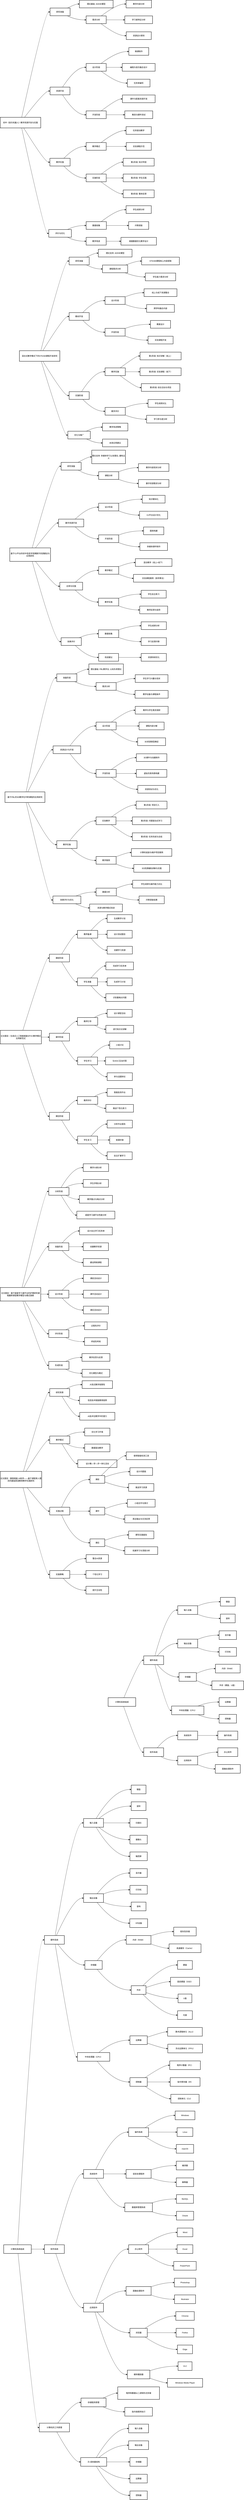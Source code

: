 <mxfile version="27.0.6">
  <diagram name="第 1 页" id="ragMPmVmqB-l9JqLLVae">
    <mxGraphModel dx="1042" dy="690" grid="0" gridSize="10" guides="0" tooltips="1" connect="1" arrows="1" fold="1" page="1" pageScale="1" pageWidth="827" pageHeight="1169" math="0" shadow="0">
      <root>
        <mxCell id="0" />
        <mxCell id="1" parent="0" />
        <mxCell id="O8RlAg53PrCzjrN2fHx7-272" value="初中《音乐机器人》教学资源开发与实践" style="whiteSpace=wrap;strokeWidth=2;" parent="1" vertex="1">
          <mxGeometry x="20" y="999" width="253" height="66" as="geometry" />
        </mxCell>
        <mxCell id="O8RlAg53PrCzjrN2fHx7-273" value="研究准备" style="whiteSpace=wrap;strokeWidth=2;" parent="1" vertex="1">
          <mxGeometry x="331" y="319" width="125" height="48" as="geometry" />
        </mxCell>
        <mxCell id="O8RlAg53PrCzjrN2fHx7-274" value="理论基础: ADDIE模型" style="whiteSpace=wrap;strokeWidth=2;" parent="1" vertex="1">
          <mxGeometry x="514" y="270" width="210" height="48" as="geometry" />
        </mxCell>
        <mxCell id="O8RlAg53PrCzjrN2fHx7-275" value="需求分析" style="whiteSpace=wrap;strokeWidth=2;" parent="1" vertex="1">
          <mxGeometry x="556" y="368" width="125" height="48" as="geometry" />
        </mxCell>
        <mxCell id="O8RlAg53PrCzjrN2fHx7-276" value="教学内容分析" style="whiteSpace=wrap;strokeWidth=2;" parent="1" vertex="1">
          <mxGeometry x="805" y="270" width="158" height="48" as="geometry" />
        </mxCell>
        <mxCell id="O8RlAg53PrCzjrN2fHx7-277" value="学习者特征分析" style="whiteSpace=wrap;strokeWidth=2;" parent="1" vertex="1">
          <mxGeometry x="797" y="368" width="173" height="48" as="geometry" />
        </mxCell>
        <mxCell id="O8RlAg53PrCzjrN2fHx7-278" value="资源设计原则" style="whiteSpace=wrap;strokeWidth=2;" parent="1" vertex="1">
          <mxGeometry x="806" y="467" width="156" height="48" as="geometry" />
        </mxCell>
        <mxCell id="O8RlAg53PrCzjrN2fHx7-279" value="资源开发" style="whiteSpace=wrap;strokeWidth=2;" parent="1" vertex="1">
          <mxGeometry x="331" y="811" width="124" height="48" as="geometry" />
        </mxCell>
        <mxCell id="O8RlAg53PrCzjrN2fHx7-280" value="设计阶段" style="whiteSpace=wrap;strokeWidth=2;" parent="1" vertex="1">
          <mxGeometry x="556" y="664" width="125" height="48" as="geometry" />
        </mxCell>
        <mxCell id="O8RlAg53PrCzjrN2fHx7-281" value="微课制作" style="whiteSpace=wrap;strokeWidth=2;" parent="1" vertex="1">
          <mxGeometry x="822" y="565" width="124" height="48" as="geometry" />
        </mxCell>
        <mxCell id="O8RlAg53PrCzjrN2fHx7-282" value="编程与音乐融合设计" style="whiteSpace=wrap;strokeWidth=2;" parent="1" vertex="1">
          <mxGeometry x="781" y="664" width="205" height="48" as="geometry" />
        </mxCell>
        <mxCell id="O8RlAg53PrCzjrN2fHx7-283" value="任务单编写" style="whiteSpace=wrap;strokeWidth=2;" parent="1" vertex="1">
          <mxGeometry x="813" y="762" width="141" height="48" as="geometry" />
        </mxCell>
        <mxCell id="O8RlAg53PrCzjrN2fHx7-284" value="开发阶段" style="whiteSpace=wrap;strokeWidth=2;" parent="1" vertex="1">
          <mxGeometry x="556" y="959" width="125" height="48" as="geometry" />
        </mxCell>
        <mxCell id="O8RlAg53PrCzjrN2fHx7-285" value="课件与配套资源开发" style="whiteSpace=wrap;strokeWidth=2;" parent="1" vertex="1">
          <mxGeometry x="782" y="860" width="204" height="48" as="geometry" />
        </mxCell>
        <mxCell id="O8RlAg53PrCzjrN2fHx7-286" value="教具与硬件测试" style="whiteSpace=wrap;strokeWidth=2;" parent="1" vertex="1">
          <mxGeometry x="797" y="959" width="174" height="48" as="geometry" />
        </mxCell>
        <mxCell id="O8RlAg53PrCzjrN2fHx7-287" value="教学实施" style="whiteSpace=wrap;strokeWidth=2;" parent="1" vertex="1">
          <mxGeometry x="330" y="1254" width="126" height="48" as="geometry" />
        </mxCell>
        <mxCell id="O8RlAg53PrCzjrN2fHx7-288" value="教学模式" style="whiteSpace=wrap;strokeWidth=2;" parent="1" vertex="1">
          <mxGeometry x="556" y="1156" width="125" height="48" as="geometry" />
        </mxCell>
        <mxCell id="O8RlAg53PrCzjrN2fHx7-289" value="任务驱动教学" style="whiteSpace=wrap;strokeWidth=2;" parent="1" vertex="1">
          <mxGeometry x="805" y="1057" width="157" height="48" as="geometry" />
        </mxCell>
        <mxCell id="O8RlAg53PrCzjrN2fHx7-290" value="实验课程示范" style="whiteSpace=wrap;strokeWidth=2;" parent="1" vertex="1">
          <mxGeometry x="806" y="1156" width="156" height="48" as="geometry" />
        </mxCell>
        <mxCell id="O8RlAg53PrCzjrN2fHx7-291" value="实施阶段" style="whiteSpace=wrap;strokeWidth=2;" parent="1" vertex="1">
          <mxGeometry x="556" y="1352" width="125" height="48" as="geometry" />
        </mxCell>
        <mxCell id="O8RlAg53PrCzjrN2fHx7-292" value="第1阶段: 知识传授" style="whiteSpace=wrap;strokeWidth=2;" parent="1" vertex="1">
          <mxGeometry x="787" y="1254" width="193" height="48" as="geometry" />
        </mxCell>
        <mxCell id="O8RlAg53PrCzjrN2fHx7-293" value="第2阶段: 学生实践" style="whiteSpace=wrap;strokeWidth=2;" parent="1" vertex="1">
          <mxGeometry x="787" y="1352" width="193" height="48" as="geometry" />
        </mxCell>
        <mxCell id="O8RlAg53PrCzjrN2fHx7-294" value="第3阶段: 整体反馈" style="whiteSpace=wrap;strokeWidth=2;" parent="1" vertex="1">
          <mxGeometry x="787" y="1451" width="193" height="48" as="geometry" />
        </mxCell>
        <mxCell id="O8RlAg53PrCzjrN2fHx7-295" value="评价与优化" style="whiteSpace=wrap;strokeWidth=2;" parent="1" vertex="1">
          <mxGeometry x="323" y="1697" width="141" height="48" as="geometry" />
        </mxCell>
        <mxCell id="O8RlAg53PrCzjrN2fHx7-296" value="数据收集" style="whiteSpace=wrap;strokeWidth=2;" parent="1" vertex="1">
          <mxGeometry x="556" y="1648" width="126" height="48" as="geometry" />
        </mxCell>
        <mxCell id="O8RlAg53PrCzjrN2fHx7-297" value="学生成绩分析" style="whiteSpace=wrap;strokeWidth=2;" parent="1" vertex="1">
          <mxGeometry x="805" y="1549" width="157" height="48" as="geometry" />
        </mxCell>
        <mxCell id="O8RlAg53PrCzjrN2fHx7-298" value="问卷调查" style="whiteSpace=wrap;strokeWidth=2;" parent="1" vertex="1">
          <mxGeometry x="821" y="1648" width="125" height="48" as="geometry" />
        </mxCell>
        <mxCell id="O8RlAg53PrCzjrN2fHx7-299" value="教学改进" style="whiteSpace=wrap;strokeWidth=2;" parent="1" vertex="1">
          <mxGeometry x="556" y="1746" width="125" height="48" as="geometry" />
        </mxCell>
        <mxCell id="O8RlAg53PrCzjrN2fHx7-300" value="根据数据优化教学设计" style="whiteSpace=wrap;strokeWidth=2;" parent="1" vertex="1">
          <mxGeometry x="773" y="1746" width="221" height="48" as="geometry" />
        </mxCell>
        <mxCell id="O8RlAg53PrCzjrN2fHx7-301" value="" style="curved=1;startArrow=none;endArrow=block;exitX=0.53;exitY=0;entryX=0;entryY=0.51;rounded=0;" parent="1" source="O8RlAg53PrCzjrN2fHx7-272" target="O8RlAg53PrCzjrN2fHx7-273" edge="1">
          <mxGeometry relative="1" as="geometry">
            <Array as="points">
              <mxPoint x="298" y="343" />
            </Array>
          </mxGeometry>
        </mxCell>
        <mxCell id="O8RlAg53PrCzjrN2fHx7-302" value="" style="curved=1;startArrow=none;endArrow=block;exitX=0.87;exitY=0;entryX=0;entryY=0.5;rounded=0;" parent="1" source="O8RlAg53PrCzjrN2fHx7-273" target="O8RlAg53PrCzjrN2fHx7-274" edge="1">
          <mxGeometry relative="1" as="geometry">
            <Array as="points">
              <mxPoint x="489" y="294" />
            </Array>
          </mxGeometry>
        </mxCell>
        <mxCell id="O8RlAg53PrCzjrN2fHx7-303" value="" style="curved=1;startArrow=none;endArrow=block;exitX=0.87;exitY=1.01;entryX=0;entryY=0.51;rounded=0;" parent="1" source="O8RlAg53PrCzjrN2fHx7-273" target="O8RlAg53PrCzjrN2fHx7-275" edge="1">
          <mxGeometry relative="1" as="geometry">
            <Array as="points">
              <mxPoint x="489" y="393" />
            </Array>
          </mxGeometry>
        </mxCell>
        <mxCell id="O8RlAg53PrCzjrN2fHx7-304" value="" style="curved=1;startArrow=none;endArrow=block;exitX=0.75;exitY=0.01;entryX=0;entryY=0.5;rounded=0;" parent="1" source="O8RlAg53PrCzjrN2fHx7-275" target="O8RlAg53PrCzjrN2fHx7-276" edge="1">
          <mxGeometry relative="1" as="geometry">
            <Array as="points">
              <mxPoint x="748" y="294" />
            </Array>
          </mxGeometry>
        </mxCell>
        <mxCell id="O8RlAg53PrCzjrN2fHx7-305" value="" style="curved=1;startArrow=none;endArrow=block;exitX=1;exitY=0.51;entryX=0;entryY=0.51;rounded=0;" parent="1" source="O8RlAg53PrCzjrN2fHx7-275" target="O8RlAg53PrCzjrN2fHx7-277" edge="1">
          <mxGeometry relative="1" as="geometry">
            <Array as="points" />
          </mxGeometry>
        </mxCell>
        <mxCell id="O8RlAg53PrCzjrN2fHx7-306" value="" style="curved=1;startArrow=none;endArrow=block;exitX=0.75;exitY=1.02;entryX=0;entryY=0.5;rounded=0;" parent="1" source="O8RlAg53PrCzjrN2fHx7-275" target="O8RlAg53PrCzjrN2fHx7-278" edge="1">
          <mxGeometry relative="1" as="geometry">
            <Array as="points">
              <mxPoint x="748" y="491" />
            </Array>
          </mxGeometry>
        </mxCell>
        <mxCell id="O8RlAg53PrCzjrN2fHx7-307" value="" style="curved=1;startArrow=none;endArrow=block;exitX=0.6;exitY=0;entryX=0;entryY=0.51;rounded=0;" parent="1" source="O8RlAg53PrCzjrN2fHx7-272" target="O8RlAg53PrCzjrN2fHx7-279" edge="1">
          <mxGeometry relative="1" as="geometry">
            <Array as="points">
              <mxPoint x="298" y="835" />
            </Array>
          </mxGeometry>
        </mxCell>
        <mxCell id="O8RlAg53PrCzjrN2fHx7-308" value="" style="curved=1;startArrow=none;endArrow=block;exitX=0.63;exitY=0;entryX=0;entryY=0.5;rounded=0;" parent="1" source="O8RlAg53PrCzjrN2fHx7-279" target="O8RlAg53PrCzjrN2fHx7-280" edge="1">
          <mxGeometry relative="1" as="geometry">
            <Array as="points">
              <mxPoint x="489" y="688" />
            </Array>
          </mxGeometry>
        </mxCell>
        <mxCell id="O8RlAg53PrCzjrN2fHx7-309" value="" style="curved=1;startArrow=none;endArrow=block;exitX=0.75;exitY=-0.01;entryX=0;entryY=0.51;rounded=0;" parent="1" source="O8RlAg53PrCzjrN2fHx7-280" target="O8RlAg53PrCzjrN2fHx7-281" edge="1">
          <mxGeometry relative="1" as="geometry">
            <Array as="points">
              <mxPoint x="748" y="589" />
            </Array>
          </mxGeometry>
        </mxCell>
        <mxCell id="O8RlAg53PrCzjrN2fHx7-310" value="" style="curved=1;startArrow=none;endArrow=block;exitX=1;exitY=0.5;entryX=0;entryY=0.5;rounded=0;" parent="1" source="O8RlAg53PrCzjrN2fHx7-280" target="O8RlAg53PrCzjrN2fHx7-282" edge="1">
          <mxGeometry relative="1" as="geometry">
            <Array as="points" />
          </mxGeometry>
        </mxCell>
        <mxCell id="O8RlAg53PrCzjrN2fHx7-311" value="" style="curved=1;startArrow=none;endArrow=block;exitX=0.75;exitY=1;entryX=0;entryY=0.5;rounded=0;" parent="1" source="O8RlAg53PrCzjrN2fHx7-280" target="O8RlAg53PrCzjrN2fHx7-283" edge="1">
          <mxGeometry relative="1" as="geometry">
            <Array as="points">
              <mxPoint x="748" y="786" />
            </Array>
          </mxGeometry>
        </mxCell>
        <mxCell id="O8RlAg53PrCzjrN2fHx7-312" value="" style="curved=1;startArrow=none;endArrow=block;exitX=0.63;exitY=1.01;entryX=0;entryY=0.5;rounded=0;" parent="1" source="O8RlAg53PrCzjrN2fHx7-279" target="O8RlAg53PrCzjrN2fHx7-284" edge="1">
          <mxGeometry relative="1" as="geometry">
            <Array as="points">
              <mxPoint x="489" y="983" />
            </Array>
          </mxGeometry>
        </mxCell>
        <mxCell id="O8RlAg53PrCzjrN2fHx7-313" value="" style="curved=1;startArrow=none;endArrow=block;exitX=0.75;exitY=0;entryX=0;entryY=0.51;rounded=0;" parent="1" source="O8RlAg53PrCzjrN2fHx7-284" target="O8RlAg53PrCzjrN2fHx7-285" edge="1">
          <mxGeometry relative="1" as="geometry">
            <Array as="points">
              <mxPoint x="748" y="885" />
            </Array>
          </mxGeometry>
        </mxCell>
        <mxCell id="O8RlAg53PrCzjrN2fHx7-314" value="" style="curved=1;startArrow=none;endArrow=block;exitX=1;exitY=0.5;entryX=0;entryY=0.5;rounded=0;" parent="1" source="O8RlAg53PrCzjrN2fHx7-284" target="O8RlAg53PrCzjrN2fHx7-286" edge="1">
          <mxGeometry relative="1" as="geometry">
            <Array as="points" />
          </mxGeometry>
        </mxCell>
        <mxCell id="O8RlAg53PrCzjrN2fHx7-315" value="" style="curved=1;startArrow=none;endArrow=block;exitX=0.58;exitY=1;entryX=0;entryY=0.5;rounded=0;" parent="1" source="O8RlAg53PrCzjrN2fHx7-272" target="O8RlAg53PrCzjrN2fHx7-287" edge="1">
          <mxGeometry relative="1" as="geometry">
            <Array as="points">
              <mxPoint x="298" y="1278" />
            </Array>
          </mxGeometry>
        </mxCell>
        <mxCell id="O8RlAg53PrCzjrN2fHx7-316" value="" style="curved=1;startArrow=none;endArrow=block;exitX=0.69;exitY=0;entryX=0;entryY=0.5;rounded=0;" parent="1" source="O8RlAg53PrCzjrN2fHx7-287" target="O8RlAg53PrCzjrN2fHx7-288" edge="1">
          <mxGeometry relative="1" as="geometry">
            <Array as="points">
              <mxPoint x="489" y="1180" />
            </Array>
          </mxGeometry>
        </mxCell>
        <mxCell id="O8RlAg53PrCzjrN2fHx7-317" value="" style="curved=1;startArrow=none;endArrow=block;exitX=0.75;exitY=-0.01;entryX=0;entryY=0.51;rounded=0;" parent="1" source="O8RlAg53PrCzjrN2fHx7-288" target="O8RlAg53PrCzjrN2fHx7-289" edge="1">
          <mxGeometry relative="1" as="geometry">
            <Array as="points">
              <mxPoint x="748" y="1081" />
            </Array>
          </mxGeometry>
        </mxCell>
        <mxCell id="O8RlAg53PrCzjrN2fHx7-318" value="" style="curved=1;startArrow=none;endArrow=block;exitX=1;exitY=0.5;entryX=0;entryY=0.5;rounded=0;" parent="1" source="O8RlAg53PrCzjrN2fHx7-288" target="O8RlAg53PrCzjrN2fHx7-290" edge="1">
          <mxGeometry relative="1" as="geometry">
            <Array as="points" />
          </mxGeometry>
        </mxCell>
        <mxCell id="O8RlAg53PrCzjrN2fHx7-319" value="" style="curved=1;startArrow=none;endArrow=block;exitX=0.69;exitY=1.01;entryX=0;entryY=0.51;rounded=0;" parent="1" source="O8RlAg53PrCzjrN2fHx7-287" target="O8RlAg53PrCzjrN2fHx7-291" edge="1">
          <mxGeometry relative="1" as="geometry">
            <Array as="points">
              <mxPoint x="489" y="1377" />
            </Array>
          </mxGeometry>
        </mxCell>
        <mxCell id="O8RlAg53PrCzjrN2fHx7-320" value="" style="curved=1;startArrow=none;endArrow=block;exitX=0.75;exitY=0.01;entryX=0;entryY=0.5;rounded=0;" parent="1" source="O8RlAg53PrCzjrN2fHx7-291" target="O8RlAg53PrCzjrN2fHx7-292" edge="1">
          <mxGeometry relative="1" as="geometry">
            <Array as="points">
              <mxPoint x="748" y="1278" />
            </Array>
          </mxGeometry>
        </mxCell>
        <mxCell id="O8RlAg53PrCzjrN2fHx7-321" value="" style="curved=1;startArrow=none;endArrow=block;exitX=1;exitY=0.51;entryX=0;entryY=0.51;rounded=0;" parent="1" source="O8RlAg53PrCzjrN2fHx7-291" target="O8RlAg53PrCzjrN2fHx7-293" edge="1">
          <mxGeometry relative="1" as="geometry">
            <Array as="points" />
          </mxGeometry>
        </mxCell>
        <mxCell id="O8RlAg53PrCzjrN2fHx7-322" value="" style="curved=1;startArrow=none;endArrow=block;exitX=0.75;exitY=1.02;entryX=0;entryY=0.5;rounded=0;" parent="1" source="O8RlAg53PrCzjrN2fHx7-291" target="O8RlAg53PrCzjrN2fHx7-294" edge="1">
          <mxGeometry relative="1" as="geometry">
            <Array as="points">
              <mxPoint x="748" y="1475" />
            </Array>
          </mxGeometry>
        </mxCell>
        <mxCell id="O8RlAg53PrCzjrN2fHx7-323" value="" style="curved=1;startArrow=none;endArrow=block;exitX=0.53;exitY=1;entryX=0;entryY=0.5;rounded=0;" parent="1" source="O8RlAg53PrCzjrN2fHx7-272" target="O8RlAg53PrCzjrN2fHx7-295" edge="1">
          <mxGeometry relative="1" as="geometry">
            <Array as="points">
              <mxPoint x="298" y="1721" />
            </Array>
          </mxGeometry>
        </mxCell>
        <mxCell id="O8RlAg53PrCzjrN2fHx7-324" value="" style="curved=1;startArrow=none;endArrow=block;exitX=0.83;exitY=0;entryX=0;entryY=0.5;rounded=0;" parent="1" source="O8RlAg53PrCzjrN2fHx7-295" target="O8RlAg53PrCzjrN2fHx7-296" edge="1">
          <mxGeometry relative="1" as="geometry">
            <Array as="points">
              <mxPoint x="489" y="1672" />
            </Array>
          </mxGeometry>
        </mxCell>
        <mxCell id="O8RlAg53PrCzjrN2fHx7-325" value="" style="curved=1;startArrow=none;endArrow=block;exitX=0.75;exitY=-0.01;entryX=0;entryY=0.51;rounded=0;" parent="1" source="O8RlAg53PrCzjrN2fHx7-296" target="O8RlAg53PrCzjrN2fHx7-297" edge="1">
          <mxGeometry relative="1" as="geometry">
            <Array as="points">
              <mxPoint x="748" y="1573" />
            </Array>
          </mxGeometry>
        </mxCell>
        <mxCell id="O8RlAg53PrCzjrN2fHx7-326" value="" style="curved=1;startArrow=none;endArrow=block;exitX=0.99;exitY=0.5;entryX=0;entryY=0.5;rounded=0;" parent="1" source="O8RlAg53PrCzjrN2fHx7-296" target="O8RlAg53PrCzjrN2fHx7-298" edge="1">
          <mxGeometry relative="1" as="geometry">
            <Array as="points" />
          </mxGeometry>
        </mxCell>
        <mxCell id="O8RlAg53PrCzjrN2fHx7-327" value="" style="curved=1;startArrow=none;endArrow=block;exitX=0.83;exitY=1;entryX=0;entryY=0.5;rounded=0;" parent="1" source="O8RlAg53PrCzjrN2fHx7-295" target="O8RlAg53PrCzjrN2fHx7-299" edge="1">
          <mxGeometry relative="1" as="geometry">
            <Array as="points">
              <mxPoint x="489" y="1770" />
            </Array>
          </mxGeometry>
        </mxCell>
        <mxCell id="O8RlAg53PrCzjrN2fHx7-328" value="" style="curved=1;startArrow=none;endArrow=block;exitX=1;exitY=0.5;entryX=0;entryY=0.5;rounded=0;" parent="1" source="O8RlAg53PrCzjrN2fHx7-299" target="O8RlAg53PrCzjrN2fHx7-300" edge="1">
          <mxGeometry relative="1" as="geometry">
            <Array as="points" />
          </mxGeometry>
        </mxCell>
        <mxCell id="O8RlAg53PrCzjrN2fHx7-329" value="混合式教学模式下的STEAM课程开发研究" style="whiteSpace=wrap;strokeWidth=2;" parent="1" vertex="1">
          <mxGeometry x="140" y="2451" width="252" height="66" as="geometry" />
        </mxCell>
        <mxCell id="O8RlAg53PrCzjrN2fHx7-330" value="研究准备" style="whiteSpace=wrap;strokeWidth=2;" parent="1" vertex="1">
          <mxGeometry x="450" y="1869" width="125" height="48" as="geometry" />
        </mxCell>
        <mxCell id="O8RlAg53PrCzjrN2fHx7-331" value="理论支持: ADDIE模型" style="whiteSpace=wrap;strokeWidth=2;" parent="1" vertex="1">
          <mxGeometry x="632" y="1820" width="210" height="48" as="geometry" />
        </mxCell>
        <mxCell id="O8RlAg53PrCzjrN2fHx7-332" value="课程需求分析" style="whiteSpace=wrap;strokeWidth=2;" parent="1" vertex="1">
          <mxGeometry x="658" y="1918" width="157" height="48" as="geometry" />
        </mxCell>
        <mxCell id="O8RlAg53PrCzjrN2fHx7-333" value="STEAM课程核心内容提取" style="whiteSpace=wrap;strokeWidth=2;" parent="1" vertex="1">
          <mxGeometry x="902" y="1869" width="235" height="48" as="geometry" />
        </mxCell>
        <mxCell id="O8RlAg53PrCzjrN2fHx7-334" value="学生能力需求分析" style="whiteSpace=wrap;strokeWidth=2;" parent="1" vertex="1">
          <mxGeometry x="925" y="1968" width="189" height="48" as="geometry" />
        </mxCell>
        <mxCell id="O8RlAg53PrCzjrN2fHx7-335" value="教材开发" style="whiteSpace=wrap;strokeWidth=2;" parent="1" vertex="1">
          <mxGeometry x="450" y="2214" width="125" height="48" as="geometry" />
        </mxCell>
        <mxCell id="O8RlAg53PrCzjrN2fHx7-336" value="设计阶段" style="whiteSpace=wrap;strokeWidth=2;" parent="1" vertex="1">
          <mxGeometry x="674" y="2115" width="125" height="48" as="geometry" />
        </mxCell>
        <mxCell id="O8RlAg53PrCzjrN2fHx7-337" value="线上与线下资源整合" style="whiteSpace=wrap;strokeWidth=2;" parent="1" vertex="1">
          <mxGeometry x="917" y="2066" width="205" height="48" as="geometry" />
        </mxCell>
        <mxCell id="O8RlAg53PrCzjrN2fHx7-338" value="跨学科融合内容" style="whiteSpace=wrap;strokeWidth=2;" parent="1" vertex="1">
          <mxGeometry x="933" y="2164" width="173" height="48" as="geometry" />
        </mxCell>
        <mxCell id="O8RlAg53PrCzjrN2fHx7-339" value="开发阶段" style="whiteSpace=wrap;strokeWidth=2;" parent="1" vertex="1">
          <mxGeometry x="674" y="2312" width="125" height="48" as="geometry" />
        </mxCell>
        <mxCell id="O8RlAg53PrCzjrN2fHx7-340" value="教案设计" style="whiteSpace=wrap;strokeWidth=2;" parent="1" vertex="1">
          <mxGeometry x="957" y="2263" width="125" height="48" as="geometry" />
        </mxCell>
        <mxCell id="O8RlAg53PrCzjrN2fHx7-341" value="实验课程开发" style="whiteSpace=wrap;strokeWidth=2;" parent="1" vertex="1">
          <mxGeometry x="942" y="2361" width="156" height="48" as="geometry" />
        </mxCell>
        <mxCell id="O8RlAg53PrCzjrN2fHx7-342" value="实施阶段" style="whiteSpace=wrap;strokeWidth=2;" parent="1" vertex="1">
          <mxGeometry x="450" y="2706" width="125" height="48" as="geometry" />
        </mxCell>
        <mxCell id="O8RlAg53PrCzjrN2fHx7-343" value="教学实施" style="whiteSpace=wrap;strokeWidth=2;" parent="1" vertex="1">
          <mxGeometry x="674" y="2558" width="126" height="48" as="geometry" />
        </mxCell>
        <mxCell id="O8RlAg53PrCzjrN2fHx7-344" value="第1阶段: 知识讲解（线上）" style="whiteSpace=wrap;strokeWidth=2;" parent="1" vertex="1">
          <mxGeometry x="892" y="2460" width="256" height="48" as="geometry" />
        </mxCell>
        <mxCell id="O8RlAg53PrCzjrN2fHx7-345" value="第2阶段: 实验课程（线下）" style="whiteSpace=wrap;strokeWidth=2;" parent="1" vertex="1">
          <mxGeometry x="892" y="2558" width="256" height="48" as="geometry" />
        </mxCell>
        <mxCell id="O8RlAg53PrCzjrN2fHx7-346" value="第3阶段: 综合活动与项目" style="whiteSpace=wrap;strokeWidth=2;" parent="1" vertex="1">
          <mxGeometry x="900" y="2656" width="240" height="48" as="geometry" />
        </mxCell>
        <mxCell id="O8RlAg53PrCzjrN2fHx7-347" value="教学评价" style="whiteSpace=wrap;strokeWidth=2;" parent="1" vertex="1">
          <mxGeometry x="674" y="2804" width="126" height="48" as="geometry" />
        </mxCell>
        <mxCell id="O8RlAg53PrCzjrN2fHx7-348" value="学生成绩对比" style="whiteSpace=wrap;strokeWidth=2;" parent="1" vertex="1">
          <mxGeometry x="942" y="2755" width="156" height="48" as="geometry" />
        </mxCell>
        <mxCell id="O8RlAg53PrCzjrN2fHx7-349" value="学习参与度分析" style="whiteSpace=wrap;strokeWidth=2;" parent="1" vertex="1">
          <mxGeometry x="933" y="2853" width="173" height="48" as="geometry" />
        </mxCell>
        <mxCell id="O8RlAg53PrCzjrN2fHx7-350" value="优化与推广" style="whiteSpace=wrap;strokeWidth=2;" parent="1" vertex="1">
          <mxGeometry x="442" y="2952" width="140" height="48" as="geometry" />
        </mxCell>
        <mxCell id="O8RlAg53PrCzjrN2fHx7-351" value="教学改进策略" style="whiteSpace=wrap;strokeWidth=2;" parent="1" vertex="1">
          <mxGeometry x="658" y="2902" width="158" height="48" as="geometry" />
        </mxCell>
        <mxCell id="O8RlAg53PrCzjrN2fHx7-352" value="未来应用建议" style="whiteSpace=wrap;strokeWidth=2;" parent="1" vertex="1">
          <mxGeometry x="658" y="3001" width="157" height="48" as="geometry" />
        </mxCell>
        <mxCell id="O8RlAg53PrCzjrN2fHx7-353" value="" style="curved=1;startArrow=none;endArrow=block;exitX=0.53;exitY=0;entryX=0;entryY=0.51;rounded=0;" parent="1" source="O8RlAg53PrCzjrN2fHx7-329" target="O8RlAg53PrCzjrN2fHx7-330" edge="1">
          <mxGeometry relative="1" as="geometry">
            <Array as="points">
              <mxPoint x="417" y="1893" />
            </Array>
          </mxGeometry>
        </mxCell>
        <mxCell id="O8RlAg53PrCzjrN2fHx7-354" value="" style="curved=1;startArrow=none;endArrow=block;exitX=0.87;exitY=0;entryX=0;entryY=0.5;rounded=0;" parent="1" source="O8RlAg53PrCzjrN2fHx7-330" target="O8RlAg53PrCzjrN2fHx7-331" edge="1">
          <mxGeometry relative="1" as="geometry">
            <Array as="points">
              <mxPoint x="607" y="1844" />
            </Array>
          </mxGeometry>
        </mxCell>
        <mxCell id="O8RlAg53PrCzjrN2fHx7-355" value="" style="curved=1;startArrow=none;endArrow=block;exitX=0.87;exitY=1.01;entryX=0;entryY=0.51;rounded=0;" parent="1" source="O8RlAg53PrCzjrN2fHx7-330" target="O8RlAg53PrCzjrN2fHx7-332" edge="1">
          <mxGeometry relative="1" as="geometry">
            <Array as="points">
              <mxPoint x="607" y="1943" />
            </Array>
          </mxGeometry>
        </mxCell>
        <mxCell id="O8RlAg53PrCzjrN2fHx7-356" value="" style="curved=1;startArrow=none;endArrow=block;exitX=0.91;exitY=0.01;entryX=0;entryY=0.51;rounded=0;" parent="1" source="O8RlAg53PrCzjrN2fHx7-332" target="O8RlAg53PrCzjrN2fHx7-333" edge="1">
          <mxGeometry relative="1" as="geometry">
            <Array as="points">
              <mxPoint x="867" y="1893" />
            </Array>
          </mxGeometry>
        </mxCell>
        <mxCell id="O8RlAg53PrCzjrN2fHx7-357" value="" style="curved=1;startArrow=none;endArrow=block;exitX=0.91;exitY=1.02;entryX=0;entryY=0.5;rounded=0;" parent="1" source="O8RlAg53PrCzjrN2fHx7-332" target="O8RlAg53PrCzjrN2fHx7-334" edge="1">
          <mxGeometry relative="1" as="geometry">
            <Array as="points">
              <mxPoint x="867" y="1992" />
            </Array>
          </mxGeometry>
        </mxCell>
        <mxCell id="O8RlAg53PrCzjrN2fHx7-358" value="" style="curved=1;startArrow=none;endArrow=block;exitX=0.58;exitY=0;entryX=0;entryY=0.5;rounded=0;" parent="1" source="O8RlAg53PrCzjrN2fHx7-329" target="O8RlAg53PrCzjrN2fHx7-335" edge="1">
          <mxGeometry relative="1" as="geometry">
            <Array as="points">
              <mxPoint x="417" y="2238" />
            </Array>
          </mxGeometry>
        </mxCell>
        <mxCell id="O8RlAg53PrCzjrN2fHx7-359" value="" style="curved=1;startArrow=none;endArrow=block;exitX=0.68;exitY=-0.01;entryX=0;entryY=0.51;rounded=0;" parent="1" source="O8RlAg53PrCzjrN2fHx7-335" target="O8RlAg53PrCzjrN2fHx7-336" edge="1">
          <mxGeometry relative="1" as="geometry">
            <Array as="points">
              <mxPoint x="607" y="2139" />
            </Array>
          </mxGeometry>
        </mxCell>
        <mxCell id="O8RlAg53PrCzjrN2fHx7-360" value="" style="curved=1;startArrow=none;endArrow=block;exitX=1;exitY=0.02;entryX=0;entryY=0.5;rounded=0;" parent="1" source="O8RlAg53PrCzjrN2fHx7-336" target="O8RlAg53PrCzjrN2fHx7-337" edge="1">
          <mxGeometry relative="1" as="geometry">
            <Array as="points">
              <mxPoint x="867" y="2090" />
            </Array>
          </mxGeometry>
        </mxCell>
        <mxCell id="O8RlAg53PrCzjrN2fHx7-361" value="" style="curved=1;startArrow=none;endArrow=block;exitX=1;exitY=1;entryX=0;entryY=0.51;rounded=0;" parent="1" source="O8RlAg53PrCzjrN2fHx7-336" target="O8RlAg53PrCzjrN2fHx7-338" edge="1">
          <mxGeometry relative="1" as="geometry">
            <Array as="points">
              <mxPoint x="867" y="2189" />
            </Array>
          </mxGeometry>
        </mxCell>
        <mxCell id="O8RlAg53PrCzjrN2fHx7-362" value="" style="curved=1;startArrow=none;endArrow=block;exitX=0.68;exitY=1;entryX=0;entryY=0.5;rounded=0;" parent="1" source="O8RlAg53PrCzjrN2fHx7-335" target="O8RlAg53PrCzjrN2fHx7-339" edge="1">
          <mxGeometry relative="1" as="geometry">
            <Array as="points">
              <mxPoint x="607" y="2336" />
            </Array>
          </mxGeometry>
        </mxCell>
        <mxCell id="O8RlAg53PrCzjrN2fHx7-363" value="" style="curved=1;startArrow=none;endArrow=block;exitX=1;exitY=0.01;entryX=0;entryY=0.5;rounded=0;" parent="1" source="O8RlAg53PrCzjrN2fHx7-339" target="O8RlAg53PrCzjrN2fHx7-340" edge="1">
          <mxGeometry relative="1" as="geometry">
            <Array as="points">
              <mxPoint x="867" y="2287" />
            </Array>
          </mxGeometry>
        </mxCell>
        <mxCell id="O8RlAg53PrCzjrN2fHx7-364" value="" style="curved=1;startArrow=none;endArrow=block;exitX=1;exitY=1;entryX=0;entryY=0.51;rounded=0;" parent="1" source="O8RlAg53PrCzjrN2fHx7-339" target="O8RlAg53PrCzjrN2fHx7-341" edge="1">
          <mxGeometry relative="1" as="geometry">
            <Array as="points">
              <mxPoint x="867" y="2385" />
            </Array>
          </mxGeometry>
        </mxCell>
        <mxCell id="O8RlAg53PrCzjrN2fHx7-365" value="" style="curved=1;startArrow=none;endArrow=block;exitX=0.58;exitY=1;entryX=0;entryY=0.5;rounded=0;" parent="1" source="O8RlAg53PrCzjrN2fHx7-329" target="O8RlAg53PrCzjrN2fHx7-342" edge="1">
          <mxGeometry relative="1" as="geometry">
            <Array as="points">
              <mxPoint x="417" y="2730" />
            </Array>
          </mxGeometry>
        </mxCell>
        <mxCell id="O8RlAg53PrCzjrN2fHx7-366" value="" style="curved=1;startArrow=none;endArrow=block;exitX=0.62;exitY=-0.01;entryX=0;entryY=0.5;rounded=0;" parent="1" source="O8RlAg53PrCzjrN2fHx7-342" target="O8RlAg53PrCzjrN2fHx7-343" edge="1">
          <mxGeometry relative="1" as="geometry">
            <Array as="points">
              <mxPoint x="607" y="2582" />
            </Array>
          </mxGeometry>
        </mxCell>
        <mxCell id="O8RlAg53PrCzjrN2fHx7-367" value="" style="curved=1;startArrow=none;endArrow=block;exitX=0.75;exitY=0;entryX=0;entryY=0.5;rounded=0;" parent="1" source="O8RlAg53PrCzjrN2fHx7-343" target="O8RlAg53PrCzjrN2fHx7-344" edge="1">
          <mxGeometry relative="1" as="geometry">
            <Array as="points">
              <mxPoint x="867" y="2484" />
            </Array>
          </mxGeometry>
        </mxCell>
        <mxCell id="O8RlAg53PrCzjrN2fHx7-368" value="" style="curved=1;startArrow=none;endArrow=block;exitX=1;exitY=0.5;entryX=0;entryY=0.5;rounded=0;" parent="1" source="O8RlAg53PrCzjrN2fHx7-343" target="O8RlAg53PrCzjrN2fHx7-345" edge="1">
          <mxGeometry relative="1" as="geometry">
            <Array as="points" />
          </mxGeometry>
        </mxCell>
        <mxCell id="O8RlAg53PrCzjrN2fHx7-369" value="" style="curved=1;startArrow=none;endArrow=block;exitX=0.75;exitY=1.01;entryX=0;entryY=0.51;rounded=0;" parent="1" source="O8RlAg53PrCzjrN2fHx7-343" target="O8RlAg53PrCzjrN2fHx7-346" edge="1">
          <mxGeometry relative="1" as="geometry">
            <Array as="points">
              <mxPoint x="867" y="2681" />
            </Array>
          </mxGeometry>
        </mxCell>
        <mxCell id="O8RlAg53PrCzjrN2fHx7-370" value="" style="curved=1;startArrow=none;endArrow=block;exitX=0.68;exitY=1;entryX=0;entryY=0.5;rounded=0;" parent="1" source="O8RlAg53PrCzjrN2fHx7-342" target="O8RlAg53PrCzjrN2fHx7-347" edge="1">
          <mxGeometry relative="1" as="geometry">
            <Array as="points">
              <mxPoint x="607" y="2828" />
            </Array>
          </mxGeometry>
        </mxCell>
        <mxCell id="O8RlAg53PrCzjrN2fHx7-371" value="" style="curved=1;startArrow=none;endArrow=block;exitX=1;exitY=0.01;entryX=0;entryY=0.5;rounded=0;" parent="1" source="O8RlAg53PrCzjrN2fHx7-347" target="O8RlAg53PrCzjrN2fHx7-348" edge="1">
          <mxGeometry relative="1" as="geometry">
            <Array as="points">
              <mxPoint x="867" y="2779" />
            </Array>
          </mxGeometry>
        </mxCell>
        <mxCell id="O8RlAg53PrCzjrN2fHx7-372" value="" style="curved=1;startArrow=none;endArrow=block;exitX=1;exitY=1;entryX=0;entryY=0.51;rounded=0;" parent="1" source="O8RlAg53PrCzjrN2fHx7-347" target="O8RlAg53PrCzjrN2fHx7-349" edge="1">
          <mxGeometry relative="1" as="geometry">
            <Array as="points">
              <mxPoint x="867" y="2877" />
            </Array>
          </mxGeometry>
        </mxCell>
        <mxCell id="O8RlAg53PrCzjrN2fHx7-373" value="" style="curved=1;startArrow=none;endArrow=block;exitX=0.54;exitY=1;entryX=0;entryY=0.5;rounded=0;" parent="1" source="O8RlAg53PrCzjrN2fHx7-329" target="O8RlAg53PrCzjrN2fHx7-350" edge="1">
          <mxGeometry relative="1" as="geometry">
            <Array as="points">
              <mxPoint x="417" y="2976" />
            </Array>
          </mxGeometry>
        </mxCell>
        <mxCell id="O8RlAg53PrCzjrN2fHx7-374" value="" style="curved=1;startArrow=none;endArrow=block;exitX=0.83;exitY=-0.01;entryX=0;entryY=0.51;rounded=0;" parent="1" source="O8RlAg53PrCzjrN2fHx7-350" target="O8RlAg53PrCzjrN2fHx7-351" edge="1">
          <mxGeometry relative="1" as="geometry">
            <Array as="points">
              <mxPoint x="607" y="2927" />
            </Array>
          </mxGeometry>
        </mxCell>
        <mxCell id="O8RlAg53PrCzjrN2fHx7-375" value="" style="curved=1;startArrow=none;endArrow=block;exitX=0.83;exitY=1;entryX=0;entryY=0.5;rounded=0;" parent="1" source="O8RlAg53PrCzjrN2fHx7-350" target="O8RlAg53PrCzjrN2fHx7-352" edge="1">
          <mxGeometry relative="1" as="geometry">
            <Array as="points">
              <mxPoint x="607" y="3025" />
            </Array>
          </mxGeometry>
        </mxCell>
        <mxCell id="O8RlAg53PrCzjrN2fHx7-376" value="基于OJ平台的初中信息学竞赛数字资源建设与应用研究" style="whiteSpace=wrap;strokeWidth=2;" parent="1" vertex="1">
          <mxGeometry x="80" y="3678" width="254" height="84" as="geometry" />
        </mxCell>
        <mxCell id="O8RlAg53PrCzjrN2fHx7-377" value="研究准备" style="whiteSpace=wrap;strokeWidth=2;" parent="1" vertex="1">
          <mxGeometry x="400" y="3146" width="125" height="48" as="geometry" />
        </mxCell>
        <mxCell id="O8RlAg53PrCzjrN2fHx7-378" value="理论支持: 多媒体学习认知理论, 建构主义" style="whiteSpace=wrap;strokeWidth=2;" parent="1" vertex="1">
          <mxGeometry x="591" y="3070" width="210" height="84" as="geometry" />
        </mxCell>
        <mxCell id="O8RlAg53PrCzjrN2fHx7-379" value="课程分析" style="whiteSpace=wrap;strokeWidth=2;" parent="1" vertex="1">
          <mxGeometry x="634" y="3204" width="125" height="48" as="geometry" />
        </mxCell>
        <mxCell id="O8RlAg53PrCzjrN2fHx7-380" value="教学内容现状分析" style="whiteSpace=wrap;strokeWidth=2;" parent="1" vertex="1">
          <mxGeometry x="882" y="3154" width="190" height="48" as="geometry" />
        </mxCell>
        <mxCell id="O8RlAg53PrCzjrN2fHx7-381" value="数字资源需求分析" style="whiteSpace=wrap;strokeWidth=2;" parent="1" vertex="1">
          <mxGeometry x="882" y="3253" width="190" height="48" as="geometry" />
        </mxCell>
        <mxCell id="O8RlAg53PrCzjrN2fHx7-382" value="数字资源开发" style="whiteSpace=wrap;strokeWidth=2;" parent="1" vertex="1">
          <mxGeometry x="384" y="3499" width="157" height="48" as="geometry" />
        </mxCell>
        <mxCell id="O8RlAg53PrCzjrN2fHx7-383" value="设计阶段" style="whiteSpace=wrap;strokeWidth=2;" parent="1" vertex="1">
          <mxGeometry x="634" y="3400" width="125" height="48" as="geometry" />
        </mxCell>
        <mxCell id="O8RlAg53PrCzjrN2fHx7-384" value="知识模块化" style="whiteSpace=wrap;strokeWidth=2;" parent="1" vertex="1">
          <mxGeometry x="906" y="3351" width="142" height="48" as="geometry" />
        </mxCell>
        <mxCell id="O8RlAg53PrCzjrN2fHx7-385" value="OJ平台设计优化" style="whiteSpace=wrap;strokeWidth=2;" parent="1" vertex="1">
          <mxGeometry x="889" y="3450" width="175" height="48" as="geometry" />
        </mxCell>
        <mxCell id="O8RlAg53PrCzjrN2fHx7-386" value="开发阶段" style="whiteSpace=wrap;strokeWidth=2;" parent="1" vertex="1">
          <mxGeometry x="634" y="3597" width="125" height="48" as="geometry" />
        </mxCell>
        <mxCell id="O8RlAg53PrCzjrN2fHx7-387" value="题库构建" style="whiteSpace=wrap;strokeWidth=2;" parent="1" vertex="1">
          <mxGeometry x="914" y="3548" width="126" height="48" as="geometry" />
        </mxCell>
        <mxCell id="O8RlAg53PrCzjrN2fHx7-388" value="多媒体课件制作" style="whiteSpace=wrap;strokeWidth=2;" parent="1" vertex="1">
          <mxGeometry x="891" y="3646" width="172" height="48" as="geometry" />
        </mxCell>
        <mxCell id="O8RlAg53PrCzjrN2fHx7-389" value="应用与实施" style="whiteSpace=wrap;strokeWidth=2;" parent="1" vertex="1">
          <mxGeometry x="392" y="3892" width="142" height="48" as="geometry" />
        </mxCell>
        <mxCell id="O8RlAg53PrCzjrN2fHx7-390" value="教学模式" style="whiteSpace=wrap;strokeWidth=2;" parent="1" vertex="1">
          <mxGeometry x="634" y="3794" width="125" height="48" as="geometry" />
        </mxCell>
        <mxCell id="O8RlAg53PrCzjrN2fHx7-391" value="混合教学（线上+线下）" style="whiteSpace=wrap;strokeWidth=2;" parent="1" vertex="1">
          <mxGeometry x="863" y="3745" width="228" height="48" as="geometry" />
        </mxCell>
        <mxCell id="O8RlAg53PrCzjrN2fHx7-392" value="实验课程案例（排序算法）" style="whiteSpace=wrap;strokeWidth=2;" parent="1" vertex="1">
          <mxGeometry x="851" y="3843" width="252" height="48" as="geometry" />
        </mxCell>
        <mxCell id="O8RlAg53PrCzjrN2fHx7-393" value="教学实施" style="whiteSpace=wrap;strokeWidth=2;" parent="1" vertex="1">
          <mxGeometry x="633" y="3991" width="126" height="48" as="geometry" />
        </mxCell>
        <mxCell id="O8RlAg53PrCzjrN2fHx7-394" value="学生自主练习" style="whiteSpace=wrap;strokeWidth=2;" parent="1" vertex="1">
          <mxGeometry x="899" y="3942" width="156" height="48" as="geometry" />
        </mxCell>
        <mxCell id="O8RlAg53PrCzjrN2fHx7-395" value="教师反馈与指导" style="whiteSpace=wrap;strokeWidth=2;" parent="1" vertex="1">
          <mxGeometry x="890" y="4040" width="174" height="48" as="geometry" />
        </mxCell>
        <mxCell id="O8RlAg53PrCzjrN2fHx7-396" value="效果评价" style="whiteSpace=wrap;strokeWidth=2;" parent="1" vertex="1">
          <mxGeometry x="400" y="4237" width="126" height="48" as="geometry" />
        </mxCell>
        <mxCell id="O8RlAg53PrCzjrN2fHx7-397" value="数据收集" style="whiteSpace=wrap;strokeWidth=2;" parent="1" vertex="1">
          <mxGeometry x="633" y="4188" width="126" height="48" as="geometry" />
        </mxCell>
        <mxCell id="O8RlAg53PrCzjrN2fHx7-398" value="学生成绩分析" style="whiteSpace=wrap;strokeWidth=2;" parent="1" vertex="1">
          <mxGeometry x="899" y="4138" width="157" height="48" as="geometry" />
        </mxCell>
        <mxCell id="O8RlAg53PrCzjrN2fHx7-399" value="学习反馈问卷" style="whiteSpace=wrap;strokeWidth=2;" parent="1" vertex="1">
          <mxGeometry x="899" y="4237" width="157" height="48" as="geometry" />
        </mxCell>
        <mxCell id="O8RlAg53PrCzjrN2fHx7-400" value="改进建议" style="whiteSpace=wrap;strokeWidth=2;" parent="1" vertex="1">
          <mxGeometry x="634" y="4335" width="124" height="48" as="geometry" />
        </mxCell>
        <mxCell id="O8RlAg53PrCzjrN2fHx7-401" value="资源持续优化" style="whiteSpace=wrap;strokeWidth=2;" parent="1" vertex="1">
          <mxGeometry x="899" y="4335" width="157" height="48" as="geometry" />
        </mxCell>
        <mxCell id="O8RlAg53PrCzjrN2fHx7-402" value="" style="curved=1;startArrow=none;endArrow=block;exitX=0.55;exitY=0;entryX=0;entryY=0.5;rounded=0;" parent="1" source="O8RlAg53PrCzjrN2fHx7-376" target="O8RlAg53PrCzjrN2fHx7-377" edge="1">
          <mxGeometry relative="1" as="geometry">
            <Array as="points">
              <mxPoint x="359" y="3170" />
            </Array>
          </mxGeometry>
        </mxCell>
        <mxCell id="O8RlAg53PrCzjrN2fHx7-403" value="" style="curved=1;startArrow=none;endArrow=block;exitX=0.85;exitY=-0.01;entryX=0;entryY=0.5;rounded=0;" parent="1" source="O8RlAg53PrCzjrN2fHx7-377" target="O8RlAg53PrCzjrN2fHx7-378" edge="1">
          <mxGeometry relative="1" as="geometry">
            <Array as="points">
              <mxPoint x="566" y="3112" />
            </Array>
          </mxGeometry>
        </mxCell>
        <mxCell id="O8RlAg53PrCzjrN2fHx7-404" value="" style="curved=1;startArrow=none;endArrow=block;exitX=0.85;exitY=1;entryX=0;entryY=0.5;rounded=0;" parent="1" source="O8RlAg53PrCzjrN2fHx7-377" target="O8RlAg53PrCzjrN2fHx7-379" edge="1">
          <mxGeometry relative="1" as="geometry">
            <Array as="points">
              <mxPoint x="566" y="3228" />
            </Array>
          </mxGeometry>
        </mxCell>
        <mxCell id="O8RlAg53PrCzjrN2fHx7-405" value="" style="curved=1;startArrow=none;endArrow=block;exitX=1;exitY=0;entryX=0;entryY=0.51;rounded=0;" parent="1" source="O8RlAg53PrCzjrN2fHx7-379" target="O8RlAg53PrCzjrN2fHx7-380" edge="1">
          <mxGeometry relative="1" as="geometry">
            <Array as="points">
              <mxPoint x="826" y="3179" />
            </Array>
          </mxGeometry>
        </mxCell>
        <mxCell id="O8RlAg53PrCzjrN2fHx7-406" value="" style="curved=1;startArrow=none;endArrow=block;exitX=1;exitY=0.99;entryX=0;entryY=0.5;rounded=0;" parent="1" source="O8RlAg53PrCzjrN2fHx7-379" target="O8RlAg53PrCzjrN2fHx7-381" edge="1">
          <mxGeometry relative="1" as="geometry">
            <Array as="points">
              <mxPoint x="826" y="3277" />
            </Array>
          </mxGeometry>
        </mxCell>
        <mxCell id="O8RlAg53PrCzjrN2fHx7-407" value="" style="curved=1;startArrow=none;endArrow=block;exitX=0.63;exitY=0;entryX=0;entryY=0.5;rounded=0;" parent="1" source="O8RlAg53PrCzjrN2fHx7-376" target="O8RlAg53PrCzjrN2fHx7-382" edge="1">
          <mxGeometry relative="1" as="geometry">
            <Array as="points">
              <mxPoint x="359" y="3523" />
            </Array>
          </mxGeometry>
        </mxCell>
        <mxCell id="O8RlAg53PrCzjrN2fHx7-408" value="" style="curved=1;startArrow=none;endArrow=block;exitX=0.66;exitY=0;entryX=0;entryY=0.51;rounded=0;" parent="1" source="O8RlAg53PrCzjrN2fHx7-382" target="O8RlAg53PrCzjrN2fHx7-383" edge="1">
          <mxGeometry relative="1" as="geometry">
            <Array as="points">
              <mxPoint x="566" y="3425" />
            </Array>
          </mxGeometry>
        </mxCell>
        <mxCell id="O8RlAg53PrCzjrN2fHx7-409" value="" style="curved=1;startArrow=none;endArrow=block;exitX=1;exitY=0.02;entryX=0;entryY=0.51;rounded=0;" parent="1" source="O8RlAg53PrCzjrN2fHx7-383" target="O8RlAg53PrCzjrN2fHx7-384" edge="1">
          <mxGeometry relative="1" as="geometry">
            <Array as="points">
              <mxPoint x="826" y="3375" />
            </Array>
          </mxGeometry>
        </mxCell>
        <mxCell id="O8RlAg53PrCzjrN2fHx7-410" value="" style="curved=1;startArrow=none;endArrow=block;exitX=1;exitY=1;entryX=0;entryY=0.5;rounded=0;" parent="1" source="O8RlAg53PrCzjrN2fHx7-383" target="O8RlAg53PrCzjrN2fHx7-385" edge="1">
          <mxGeometry relative="1" as="geometry">
            <Array as="points">
              <mxPoint x="826" y="3474" />
            </Array>
          </mxGeometry>
        </mxCell>
        <mxCell id="O8RlAg53PrCzjrN2fHx7-411" value="" style="curved=1;startArrow=none;endArrow=block;exitX=0.66;exitY=1;entryX=0;entryY=0.51;rounded=0;" parent="1" source="O8RlAg53PrCzjrN2fHx7-382" target="O8RlAg53PrCzjrN2fHx7-386" edge="1">
          <mxGeometry relative="1" as="geometry">
            <Array as="points">
              <mxPoint x="566" y="3621" />
            </Array>
          </mxGeometry>
        </mxCell>
        <mxCell id="O8RlAg53PrCzjrN2fHx7-412" value="" style="curved=1;startArrow=none;endArrow=block;exitX=1;exitY=0.02;entryX=0;entryY=0.5;rounded=0;" parent="1" source="O8RlAg53PrCzjrN2fHx7-386" target="O8RlAg53PrCzjrN2fHx7-387" edge="1">
          <mxGeometry relative="1" as="geometry">
            <Array as="points">
              <mxPoint x="826" y="3572" />
            </Array>
          </mxGeometry>
        </mxCell>
        <mxCell id="O8RlAg53PrCzjrN2fHx7-413" value="" style="curved=1;startArrow=none;endArrow=block;exitX=1;exitY=1;entryX=0;entryY=0.51;rounded=0;" parent="1" source="O8RlAg53PrCzjrN2fHx7-386" target="O8RlAg53PrCzjrN2fHx7-388" edge="1">
          <mxGeometry relative="1" as="geometry">
            <Array as="points">
              <mxPoint x="826" y="3671" />
            </Array>
          </mxGeometry>
        </mxCell>
        <mxCell id="O8RlAg53PrCzjrN2fHx7-414" value="" style="curved=1;startArrow=none;endArrow=block;exitX=0.63;exitY=1;entryX=0;entryY=0.51;rounded=0;" parent="1" source="O8RlAg53PrCzjrN2fHx7-376" target="O8RlAg53PrCzjrN2fHx7-389" edge="1">
          <mxGeometry relative="1" as="geometry">
            <Array as="points">
              <mxPoint x="359" y="3917" />
            </Array>
          </mxGeometry>
        </mxCell>
        <mxCell id="O8RlAg53PrCzjrN2fHx7-415" value="" style="curved=1;startArrow=none;endArrow=block;exitX=0.68;exitY=0.01;entryX=0;entryY=0.5;rounded=0;" parent="1" source="O8RlAg53PrCzjrN2fHx7-389" target="O8RlAg53PrCzjrN2fHx7-390" edge="1">
          <mxGeometry relative="1" as="geometry">
            <Array as="points">
              <mxPoint x="566" y="3818" />
            </Array>
          </mxGeometry>
        </mxCell>
        <mxCell id="O8RlAg53PrCzjrN2fHx7-416" value="" style="curved=1;startArrow=none;endArrow=block;exitX=1;exitY=0.01;entryX=0;entryY=0.5;rounded=0;" parent="1" source="O8RlAg53PrCzjrN2fHx7-390" target="O8RlAg53PrCzjrN2fHx7-391" edge="1">
          <mxGeometry relative="1" as="geometry">
            <Array as="points">
              <mxPoint x="826" y="3769" />
            </Array>
          </mxGeometry>
        </mxCell>
        <mxCell id="O8RlAg53PrCzjrN2fHx7-417" value="" style="curved=1;startArrow=none;endArrow=block;exitX=1;exitY=1;entryX=0;entryY=0.51;rounded=0;" parent="1" source="O8RlAg53PrCzjrN2fHx7-390" target="O8RlAg53PrCzjrN2fHx7-392" edge="1">
          <mxGeometry relative="1" as="geometry">
            <Array as="points">
              <mxPoint x="826" y="3867" />
            </Array>
          </mxGeometry>
        </mxCell>
        <mxCell id="O8RlAg53PrCzjrN2fHx7-418" value="" style="curved=1;startArrow=none;endArrow=block;exitX=0.68;exitY=1.02;entryX=0;entryY=0.5;rounded=0;" parent="1" source="O8RlAg53PrCzjrN2fHx7-389" target="O8RlAg53PrCzjrN2fHx7-393" edge="1">
          <mxGeometry relative="1" as="geometry">
            <Array as="points">
              <mxPoint x="566" y="4015" />
            </Array>
          </mxGeometry>
        </mxCell>
        <mxCell id="O8RlAg53PrCzjrN2fHx7-419" value="" style="curved=1;startArrow=none;endArrow=block;exitX=1;exitY=0;entryX=0;entryY=0.5;rounded=0;" parent="1" source="O8RlAg53PrCzjrN2fHx7-393" target="O8RlAg53PrCzjrN2fHx7-394" edge="1">
          <mxGeometry relative="1" as="geometry">
            <Array as="points">
              <mxPoint x="826" y="3966" />
            </Array>
          </mxGeometry>
        </mxCell>
        <mxCell id="O8RlAg53PrCzjrN2fHx7-420" value="" style="curved=1;startArrow=none;endArrow=block;exitX=1;exitY=1;entryX=0;entryY=0.5;rounded=0;" parent="1" source="O8RlAg53PrCzjrN2fHx7-393" target="O8RlAg53PrCzjrN2fHx7-395" edge="1">
          <mxGeometry relative="1" as="geometry">
            <Array as="points">
              <mxPoint x="826" y="4064" />
            </Array>
          </mxGeometry>
        </mxCell>
        <mxCell id="O8RlAg53PrCzjrN2fHx7-421" value="" style="curved=1;startArrow=none;endArrow=block;exitX=0.55;exitY=1;entryX=0;entryY=0.5;rounded=0;" parent="1" source="O8RlAg53PrCzjrN2fHx7-376" target="O8RlAg53PrCzjrN2fHx7-396" edge="1">
          <mxGeometry relative="1" as="geometry">
            <Array as="points">
              <mxPoint x="359" y="4261" />
            </Array>
          </mxGeometry>
        </mxCell>
        <mxCell id="O8RlAg53PrCzjrN2fHx7-422" value="" style="curved=1;startArrow=none;endArrow=block;exitX=0.9;exitY=0;entryX=0;entryY=0.5;rounded=0;" parent="1" source="O8RlAg53PrCzjrN2fHx7-396" target="O8RlAg53PrCzjrN2fHx7-397" edge="1">
          <mxGeometry relative="1" as="geometry">
            <Array as="points">
              <mxPoint x="566" y="4212" />
            </Array>
          </mxGeometry>
        </mxCell>
        <mxCell id="O8RlAg53PrCzjrN2fHx7-423" value="" style="curved=1;startArrow=none;endArrow=block;exitX=1;exitY=0;entryX=0;entryY=0.51;rounded=0;" parent="1" source="O8RlAg53PrCzjrN2fHx7-397" target="O8RlAg53PrCzjrN2fHx7-398" edge="1">
          <mxGeometry relative="1" as="geometry">
            <Array as="points">
              <mxPoint x="826" y="4163" />
            </Array>
          </mxGeometry>
        </mxCell>
        <mxCell id="O8RlAg53PrCzjrN2fHx7-424" value="" style="curved=1;startArrow=none;endArrow=block;exitX=1;exitY=0.99;entryX=0;entryY=0.5;rounded=0;" parent="1" source="O8RlAg53PrCzjrN2fHx7-397" target="O8RlAg53PrCzjrN2fHx7-399" edge="1">
          <mxGeometry relative="1" as="geometry">
            <Array as="points">
              <mxPoint x="826" y="4261" />
            </Array>
          </mxGeometry>
        </mxCell>
        <mxCell id="O8RlAg53PrCzjrN2fHx7-425" value="" style="curved=1;startArrow=none;endArrow=block;exitX=0.7;exitY=1;entryX=0;entryY=0.51;rounded=0;" parent="1" source="O8RlAg53PrCzjrN2fHx7-396" target="O8RlAg53PrCzjrN2fHx7-400" edge="1">
          <mxGeometry relative="1" as="geometry">
            <Array as="points">
              <mxPoint x="566" y="4359" />
            </Array>
          </mxGeometry>
        </mxCell>
        <mxCell id="O8RlAg53PrCzjrN2fHx7-426" value="" style="curved=1;startArrow=none;endArrow=block;exitX=1;exitY=0.51;entryX=0;entryY=0.51;rounded=0;" parent="1" source="O8RlAg53PrCzjrN2fHx7-400" target="O8RlAg53PrCzjrN2fHx7-401" edge="1">
          <mxGeometry relative="1" as="geometry">
            <Array as="points" />
          </mxGeometry>
        </mxCell>
        <mxCell id="O8RlAg53PrCzjrN2fHx7-427" value="基于PBL的3D教学在中职课程的应用研究" style="whiteSpace=wrap;strokeWidth=2;" parent="1" vertex="1">
          <mxGeometry x="50" y="5196" width="249" height="66" as="geometry" />
        </mxCell>
        <mxCell id="O8RlAg53PrCzjrN2fHx7-428" value="准备阶段" style="whiteSpace=wrap;strokeWidth=2;" parent="1" vertex="1">
          <mxGeometry x="373" y="4462" width="125" height="48" as="geometry" />
        </mxCell>
        <mxCell id="O8RlAg53PrCzjrN2fHx7-429" value="理论基础: PBL教学法, 认知负荷理论" style="whiteSpace=wrap;strokeWidth=2;" parent="1" vertex="1">
          <mxGeometry x="573" y="4400" width="215" height="66" as="geometry" />
        </mxCell>
        <mxCell id="O8RlAg53PrCzjrN2fHx7-430" value="需求分析" style="whiteSpace=wrap;strokeWidth=2;" parent="1" vertex="1">
          <mxGeometry x="618" y="4516" width="125" height="48" as="geometry" />
        </mxCell>
        <mxCell id="O8RlAg53PrCzjrN2fHx7-431" value="学生学习兴趣与现状" style="whiteSpace=wrap;strokeWidth=2;" parent="1" vertex="1">
          <mxGeometry x="862" y="4467" width="204" height="48" as="geometry" />
        </mxCell>
        <mxCell id="O8RlAg53PrCzjrN2fHx7-432" value="教学设备与课程条件" style="whiteSpace=wrap;strokeWidth=2;" parent="1" vertex="1">
          <mxGeometry x="861" y="4565" width="206" height="48" as="geometry" />
        </mxCell>
        <mxCell id="O8RlAg53PrCzjrN2fHx7-433" value="资源设计与开发" style="whiteSpace=wrap;strokeWidth=2;" parent="1" vertex="1">
          <mxGeometry x="350" y="4910" width="172" height="48" as="geometry" />
        </mxCell>
        <mxCell id="O8RlAg53PrCzjrN2fHx7-434" value="设计阶段" style="whiteSpace=wrap;strokeWidth=2;" parent="1" vertex="1">
          <mxGeometry x="618" y="4762" width="125" height="48" as="geometry" />
        </mxCell>
        <mxCell id="O8RlAg53PrCzjrN2fHx7-435" value="教师与学生需求调研" style="whiteSpace=wrap;strokeWidth=2;" parent="1" vertex="1">
          <mxGeometry x="862" y="4664" width="205" height="48" as="geometry" />
        </mxCell>
        <mxCell id="O8RlAg53PrCzjrN2fHx7-436" value="课程内容分解" style="whiteSpace=wrap;strokeWidth=2;" parent="1" vertex="1">
          <mxGeometry x="886" y="4762" width="156" height="48" as="geometry" />
        </mxCell>
        <mxCell id="O8RlAg53PrCzjrN2fHx7-437" value="3D资源类型确定" style="whiteSpace=wrap;strokeWidth=2;" parent="1" vertex="1">
          <mxGeometry x="877" y="4860" width="174" height="48" as="geometry" />
        </mxCell>
        <mxCell id="O8RlAg53PrCzjrN2fHx7-438" value="开发阶段" style="whiteSpace=wrap;strokeWidth=2;" parent="1" vertex="1">
          <mxGeometry x="618" y="5057" width="125" height="48" as="geometry" />
        </mxCell>
        <mxCell id="O8RlAg53PrCzjrN2fHx7-439" value="3D课件与动画制作" style="whiteSpace=wrap;strokeWidth=2;" parent="1" vertex="1">
          <mxGeometry x="869" y="4959" width="190" height="48" as="geometry" />
        </mxCell>
        <mxCell id="O8RlAg53PrCzjrN2fHx7-440" value="虚拟仿真场景构建" style="whiteSpace=wrap;strokeWidth=2;" parent="1" vertex="1">
          <mxGeometry x="869" y="5057" width="190" height="48" as="geometry" />
        </mxCell>
        <mxCell id="O8RlAg53PrCzjrN2fHx7-441" value="资源测试与优化" style="whiteSpace=wrap;strokeWidth=2;" parent="1" vertex="1">
          <mxGeometry x="878" y="5156" width="173" height="48" as="geometry" />
        </mxCell>
        <mxCell id="O8RlAg53PrCzjrN2fHx7-442" value="教学实施" style="whiteSpace=wrap;strokeWidth=2;" parent="1" vertex="1">
          <mxGeometry x="373" y="5500" width="126" height="48" as="geometry" />
        </mxCell>
        <mxCell id="O8RlAg53PrCzjrN2fHx7-443" value="实验教学" style="whiteSpace=wrap;strokeWidth=2;" parent="1" vertex="1">
          <mxGeometry x="618" y="5352" width="124" height="48" as="geometry" />
        </mxCell>
        <mxCell id="O8RlAg53PrCzjrN2fHx7-444" value="第1阶段: 项目引入" style="whiteSpace=wrap;strokeWidth=2;" parent="1" vertex="1">
          <mxGeometry x="868" y="5254" width="192" height="48" as="geometry" />
        </mxCell>
        <mxCell id="O8RlAg53PrCzjrN2fHx7-445" value="第2阶段: 问题驱动式学习" style="whiteSpace=wrap;strokeWidth=2;" parent="1" vertex="1">
          <mxGeometry x="844" y="5352" width="240" height="48" as="geometry" />
        </mxCell>
        <mxCell id="O8RlAg53PrCzjrN2fHx7-446" value="第3阶段: 任务完成与总结" style="whiteSpace=wrap;strokeWidth=2;" parent="1" vertex="1">
          <mxGeometry x="844" y="5451" width="240" height="48" as="geometry" />
        </mxCell>
        <mxCell id="O8RlAg53PrCzjrN2fHx7-447" value="教学案例" style="whiteSpace=wrap;strokeWidth=2;" parent="1" vertex="1">
          <mxGeometry x="618" y="5598" width="125" height="48" as="geometry" />
        </mxCell>
        <mxCell id="O8RlAg53PrCzjrN2fHx7-448" value="计算机组装与维护项目案例" style="whiteSpace=wrap;strokeWidth=2;" parent="1" vertex="1">
          <mxGeometry x="838" y="5549" width="252" height="48" as="geometry" />
        </mxCell>
        <mxCell id="O8RlAg53PrCzjrN2fHx7-449" value="3D资源辅助讲解与实践" style="whiteSpace=wrap;strokeWidth=2;" parent="1" vertex="1">
          <mxGeometry x="853" y="5648" width="223" height="48" as="geometry" />
        </mxCell>
        <mxCell id="O8RlAg53PrCzjrN2fHx7-450" value="效果评价与优化" style="whiteSpace=wrap;strokeWidth=2;" parent="1" vertex="1">
          <mxGeometry x="349" y="5844" width="174" height="48" as="geometry" />
        </mxCell>
        <mxCell id="O8RlAg53PrCzjrN2fHx7-451" value="数据分析" style="whiteSpace=wrap;strokeWidth=2;" parent="1" vertex="1">
          <mxGeometry x="618" y="5795" width="126" height="48" as="geometry" />
        </mxCell>
        <mxCell id="O8RlAg53PrCzjrN2fHx7-452" value="学生成绩与操作能力对比" style="whiteSpace=wrap;strokeWidth=2;" parent="1" vertex="1">
          <mxGeometry x="846" y="5746" width="236" height="48" as="geometry" />
        </mxCell>
        <mxCell id="O8RlAg53PrCzjrN2fHx7-453" value="问卷调查结果" style="whiteSpace=wrap;strokeWidth=2;" parent="1" vertex="1">
          <mxGeometry x="886" y="5844" width="157" height="48" as="geometry" />
        </mxCell>
        <mxCell id="O8RlAg53PrCzjrN2fHx7-454" value="资源与教学模式改进" style="whiteSpace=wrap;strokeWidth=2;" parent="1" vertex="1">
          <mxGeometry x="578" y="5894" width="204" height="48" as="geometry" />
        </mxCell>
        <mxCell id="O8RlAg53PrCzjrN2fHx7-455" value="" style="curved=1;startArrow=none;endArrow=block;exitX=0.53;exitY=0;entryX=0;entryY=0.51;rounded=0;" parent="1" source="O8RlAg53PrCzjrN2fHx7-427" target="O8RlAg53PrCzjrN2fHx7-428" edge="1">
          <mxGeometry relative="1" as="geometry">
            <Array as="points">
              <mxPoint x="324" y="4487" />
            </Array>
          </mxGeometry>
        </mxCell>
        <mxCell id="O8RlAg53PrCzjrN2fHx7-456" value="" style="curved=1;startArrow=none;endArrow=block;exitX=0.91;exitY=0.01;entryX=0;entryY=0.5;rounded=0;" parent="1" source="O8RlAg53PrCzjrN2fHx7-428" target="O8RlAg53PrCzjrN2fHx7-429" edge="1">
          <mxGeometry relative="1" as="geometry">
            <Array as="points">
              <mxPoint x="548" y="4433" />
            </Array>
          </mxGeometry>
        </mxCell>
        <mxCell id="O8RlAg53PrCzjrN2fHx7-457" value="" style="curved=1;startArrow=none;endArrow=block;exitX=0.91;exitY=1.02;entryX=0;entryY=0.5;rounded=0;" parent="1" source="O8RlAg53PrCzjrN2fHx7-428" target="O8RlAg53PrCzjrN2fHx7-430" edge="1">
          <mxGeometry relative="1" as="geometry">
            <Array as="points">
              <mxPoint x="548" y="4540" />
            </Array>
          </mxGeometry>
        </mxCell>
        <mxCell id="O8RlAg53PrCzjrN2fHx7-458" value="" style="curved=1;startArrow=none;endArrow=block;exitX=1;exitY=0.02;entryX=0;entryY=0.5;rounded=0;" parent="1" source="O8RlAg53PrCzjrN2fHx7-430" target="O8RlAg53PrCzjrN2fHx7-431" edge="1">
          <mxGeometry relative="1" as="geometry">
            <Array as="points">
              <mxPoint x="813" y="4491" />
            </Array>
          </mxGeometry>
        </mxCell>
        <mxCell id="O8RlAg53PrCzjrN2fHx7-459" value="" style="curved=1;startArrow=none;endArrow=block;exitX=1;exitY=0.99;entryX=0;entryY=0.51;rounded=0;" parent="1" source="O8RlAg53PrCzjrN2fHx7-430" target="O8RlAg53PrCzjrN2fHx7-432" edge="1">
          <mxGeometry relative="1" as="geometry">
            <Array as="points">
              <mxPoint x="813" y="4589" />
            </Array>
          </mxGeometry>
        </mxCell>
        <mxCell id="O8RlAg53PrCzjrN2fHx7-460" value="" style="curved=1;startArrow=none;endArrow=block;exitX=0.57;exitY=0;entryX=0;entryY=0.5;rounded=0;" parent="1" source="O8RlAg53PrCzjrN2fHx7-427" target="O8RlAg53PrCzjrN2fHx7-433" edge="1">
          <mxGeometry relative="1" as="geometry">
            <Array as="points">
              <mxPoint x="324" y="4934" />
            </Array>
          </mxGeometry>
        </mxCell>
        <mxCell id="O8RlAg53PrCzjrN2fHx7-461" value="" style="curved=1;startArrow=none;endArrow=block;exitX=0.61;exitY=-0.01;entryX=0;entryY=0.5;rounded=0;" parent="1" source="O8RlAg53PrCzjrN2fHx7-433" target="O8RlAg53PrCzjrN2fHx7-434" edge="1">
          <mxGeometry relative="1" as="geometry">
            <Array as="points">
              <mxPoint x="548" y="4786" />
            </Array>
          </mxGeometry>
        </mxCell>
        <mxCell id="O8RlAg53PrCzjrN2fHx7-462" value="" style="curved=1;startArrow=none;endArrow=block;exitX=0.76;exitY=0;entryX=0;entryY=0.5;rounded=0;" parent="1" source="O8RlAg53PrCzjrN2fHx7-434" target="O8RlAg53PrCzjrN2fHx7-435" edge="1">
          <mxGeometry relative="1" as="geometry">
            <Array as="points">
              <mxPoint x="813" y="4688" />
            </Array>
          </mxGeometry>
        </mxCell>
        <mxCell id="O8RlAg53PrCzjrN2fHx7-463" value="" style="curved=1;startArrow=none;endArrow=block;exitX=1;exitY=0.5;entryX=0;entryY=0.5;rounded=0;" parent="1" source="O8RlAg53PrCzjrN2fHx7-434" target="O8RlAg53PrCzjrN2fHx7-436" edge="1">
          <mxGeometry relative="1" as="geometry">
            <Array as="points" />
          </mxGeometry>
        </mxCell>
        <mxCell id="O8RlAg53PrCzjrN2fHx7-464" value="" style="curved=1;startArrow=none;endArrow=block;exitX=0.76;exitY=1.01;entryX=0;entryY=0.51;rounded=0;" parent="1" source="O8RlAg53PrCzjrN2fHx7-434" target="O8RlAg53PrCzjrN2fHx7-437" edge="1">
          <mxGeometry relative="1" as="geometry">
            <Array as="points">
              <mxPoint x="813" y="4885" />
            </Array>
          </mxGeometry>
        </mxCell>
        <mxCell id="O8RlAg53PrCzjrN2fHx7-465" value="" style="curved=1;startArrow=none;endArrow=block;exitX=0.61;exitY=1;entryX=0;entryY=0.51;rounded=0;" parent="1" source="O8RlAg53PrCzjrN2fHx7-433" target="O8RlAg53PrCzjrN2fHx7-438" edge="1">
          <mxGeometry relative="1" as="geometry">
            <Array as="points">
              <mxPoint x="548" y="5081" />
            </Array>
          </mxGeometry>
        </mxCell>
        <mxCell id="O8RlAg53PrCzjrN2fHx7-466" value="" style="curved=1;startArrow=none;endArrow=block;exitX=0.76;exitY=0;entryX=0;entryY=0.5;rounded=0;" parent="1" source="O8RlAg53PrCzjrN2fHx7-438" target="O8RlAg53PrCzjrN2fHx7-439" edge="1">
          <mxGeometry relative="1" as="geometry">
            <Array as="points">
              <mxPoint x="813" y="4983" />
            </Array>
          </mxGeometry>
        </mxCell>
        <mxCell id="O8RlAg53PrCzjrN2fHx7-467" value="" style="curved=1;startArrow=none;endArrow=block;exitX=1;exitY=0.51;entryX=0;entryY=0.51;rounded=0;" parent="1" source="O8RlAg53PrCzjrN2fHx7-438" target="O8RlAg53PrCzjrN2fHx7-440" edge="1">
          <mxGeometry relative="1" as="geometry">
            <Array as="points" />
          </mxGeometry>
        </mxCell>
        <mxCell id="O8RlAg53PrCzjrN2fHx7-468" value="" style="curved=1;startArrow=none;endArrow=block;exitX=0.76;exitY=1.01;entryX=0;entryY=0.5;rounded=0;" parent="1" source="O8RlAg53PrCzjrN2fHx7-438" target="O8RlAg53PrCzjrN2fHx7-441" edge="1">
          <mxGeometry relative="1" as="geometry">
            <Array as="points">
              <mxPoint x="813" y="5180" />
            </Array>
          </mxGeometry>
        </mxCell>
        <mxCell id="O8RlAg53PrCzjrN2fHx7-469" value="" style="curved=1;startArrow=none;endArrow=block;exitX=0.57;exitY=1;entryX=0;entryY=0.5;rounded=0;" parent="1" source="O8RlAg53PrCzjrN2fHx7-427" target="O8RlAg53PrCzjrN2fHx7-442" edge="1">
          <mxGeometry relative="1" as="geometry">
            <Array as="points">
              <mxPoint x="324" y="5524" />
            </Array>
          </mxGeometry>
        </mxCell>
        <mxCell id="O8RlAg53PrCzjrN2fHx7-470" value="" style="curved=1;startArrow=none;endArrow=block;exitX=0.64;exitY=0;entryX=0;entryY=0.51;rounded=0;" parent="1" source="O8RlAg53PrCzjrN2fHx7-442" target="O8RlAg53PrCzjrN2fHx7-443" edge="1">
          <mxGeometry relative="1" as="geometry">
            <Array as="points">
              <mxPoint x="548" y="5377" />
            </Array>
          </mxGeometry>
        </mxCell>
        <mxCell id="O8RlAg53PrCzjrN2fHx7-471" value="" style="curved=1;startArrow=none;endArrow=block;exitX=0.77;exitY=0.01;entryX=0;entryY=0.5;rounded=0;" parent="1" source="O8RlAg53PrCzjrN2fHx7-443" target="O8RlAg53PrCzjrN2fHx7-444" edge="1">
          <mxGeometry relative="1" as="geometry">
            <Array as="points">
              <mxPoint x="813" y="5278" />
            </Array>
          </mxGeometry>
        </mxCell>
        <mxCell id="O8RlAg53PrCzjrN2fHx7-472" value="" style="curved=1;startArrow=none;endArrow=block;exitX=1;exitY=0.51;entryX=0;entryY=0.51;rounded=0;" parent="1" source="O8RlAg53PrCzjrN2fHx7-443" target="O8RlAg53PrCzjrN2fHx7-445" edge="1">
          <mxGeometry relative="1" as="geometry">
            <Array as="points" />
          </mxGeometry>
        </mxCell>
        <mxCell id="O8RlAg53PrCzjrN2fHx7-473" value="" style="curved=1;startArrow=none;endArrow=block;exitX=0.77;exitY=1.02;entryX=0;entryY=0.5;rounded=0;" parent="1" source="O8RlAg53PrCzjrN2fHx7-443" target="O8RlAg53PrCzjrN2fHx7-446" edge="1">
          <mxGeometry relative="1" as="geometry">
            <Array as="points">
              <mxPoint x="813" y="5475" />
            </Array>
          </mxGeometry>
        </mxCell>
        <mxCell id="O8RlAg53PrCzjrN2fHx7-474" value="" style="curved=1;startArrow=none;endArrow=block;exitX=0.72;exitY=1.01;entryX=0;entryY=0.51;rounded=0;" parent="1" source="O8RlAg53PrCzjrN2fHx7-442" target="O8RlAg53PrCzjrN2fHx7-447" edge="1">
          <mxGeometry relative="1" as="geometry">
            <Array as="points">
              <mxPoint x="548" y="5623" />
            </Array>
          </mxGeometry>
        </mxCell>
        <mxCell id="O8RlAg53PrCzjrN2fHx7-475" value="" style="curved=1;startArrow=none;endArrow=block;exitX=1;exitY=0.03;entryX=0;entryY=0.51;rounded=0;" parent="1" source="O8RlAg53PrCzjrN2fHx7-447" target="O8RlAg53PrCzjrN2fHx7-448" edge="1">
          <mxGeometry relative="1" as="geometry">
            <Array as="points">
              <mxPoint x="813" y="5573" />
            </Array>
          </mxGeometry>
        </mxCell>
        <mxCell id="O8RlAg53PrCzjrN2fHx7-476" value="" style="curved=1;startArrow=none;endArrow=block;exitX=1;exitY=0.99;entryX=0;entryY=0.5;rounded=0;" parent="1" source="O8RlAg53PrCzjrN2fHx7-447" target="O8RlAg53PrCzjrN2fHx7-449" edge="1">
          <mxGeometry relative="1" as="geometry">
            <Array as="points">
              <mxPoint x="813" y="5672" />
            </Array>
          </mxGeometry>
        </mxCell>
        <mxCell id="O8RlAg53PrCzjrN2fHx7-477" value="" style="curved=1;startArrow=none;endArrow=block;exitX=0.53;exitY=1;entryX=0;entryY=0.51;rounded=0;" parent="1" source="O8RlAg53PrCzjrN2fHx7-427" target="O8RlAg53PrCzjrN2fHx7-450" edge="1">
          <mxGeometry relative="1" as="geometry">
            <Array as="points">
              <mxPoint x="324" y="5869" />
            </Array>
          </mxGeometry>
        </mxCell>
        <mxCell id="O8RlAg53PrCzjrN2fHx7-478" value="" style="curved=1;startArrow=none;endArrow=block;exitX=0.82;exitY=0.01;entryX=0;entryY=0.51;rounded=0;" parent="1" source="O8RlAg53PrCzjrN2fHx7-450" target="O8RlAg53PrCzjrN2fHx7-451" edge="1">
          <mxGeometry relative="1" as="geometry">
            <Array as="points">
              <mxPoint x="548" y="5819" />
            </Array>
          </mxGeometry>
        </mxCell>
        <mxCell id="O8RlAg53PrCzjrN2fHx7-479" value="" style="curved=1;startArrow=none;endArrow=block;exitX=0.99;exitY=0.02;entryX=0;entryY=0.5;rounded=0;" parent="1" source="O8RlAg53PrCzjrN2fHx7-451" target="O8RlAg53PrCzjrN2fHx7-452" edge="1">
          <mxGeometry relative="1" as="geometry">
            <Array as="points">
              <mxPoint x="813" y="5770" />
            </Array>
          </mxGeometry>
        </mxCell>
        <mxCell id="O8RlAg53PrCzjrN2fHx7-480" value="" style="curved=1;startArrow=none;endArrow=block;exitX=0.99;exitY=0.99;entryX=0;entryY=0.51;rounded=0;" parent="1" source="O8RlAg53PrCzjrN2fHx7-451" target="O8RlAg53PrCzjrN2fHx7-453" edge="1">
          <mxGeometry relative="1" as="geometry">
            <Array as="points">
              <mxPoint x="813" y="5869" />
            </Array>
          </mxGeometry>
        </mxCell>
        <mxCell id="O8RlAg53PrCzjrN2fHx7-481" value="" style="curved=1;startArrow=none;endArrow=block;exitX=0.82;exitY=1.02;entryX=0;entryY=0.5;rounded=0;" parent="1" source="O8RlAg53PrCzjrN2fHx7-450" target="O8RlAg53PrCzjrN2fHx7-454" edge="1">
          <mxGeometry relative="1" as="geometry">
            <Array as="points">
              <mxPoint x="548" y="5918" />
            </Array>
          </mxGeometry>
        </mxCell>
        <mxCell id="O8RlAg53PrCzjrN2fHx7-482" value="论文题目：生成式人工智能赋能SPOC教学模式应用新范式" style="whiteSpace=wrap;strokeWidth=2;" parent="1" vertex="1">
          <mxGeometry x="20" y="6680" width="257" height="84" as="geometry" />
        </mxCell>
        <mxCell id="O8RlAg53PrCzjrN2fHx7-483" value="课前阶段" style="whiteSpace=wrap;strokeWidth=2;" parent="1" vertex="1">
          <mxGeometry x="327" y="6206" width="125" height="48" as="geometry" />
        </mxCell>
        <mxCell id="O8RlAg53PrCzjrN2fHx7-484" value="教师备课" style="whiteSpace=wrap;strokeWidth=2;" parent="1" vertex="1">
          <mxGeometry x="502" y="6058" width="126" height="48" as="geometry" />
        </mxCell>
        <mxCell id="O8RlAg53PrCzjrN2fHx7-485" value="生成教学计划" style="whiteSpace=wrap;strokeWidth=2;" parent="1" vertex="1">
          <mxGeometry x="687" y="5960" width="156" height="48" as="geometry" />
        </mxCell>
        <mxCell id="O8RlAg53PrCzjrN2fHx7-486" value="设计测试题目" style="whiteSpace=wrap;strokeWidth=2;" parent="1" vertex="1">
          <mxGeometry x="687" y="6058" width="156" height="48" as="geometry" />
        </mxCell>
        <mxCell id="O8RlAg53PrCzjrN2fHx7-487" value="创建学习资源" style="whiteSpace=wrap;strokeWidth=2;" parent="1" vertex="1">
          <mxGeometry x="687" y="6157" width="157" height="48" as="geometry" />
        </mxCell>
        <mxCell id="O8RlAg53PrCzjrN2fHx7-488" value="学生准备" style="whiteSpace=wrap;strokeWidth=2;" parent="1" vertex="1">
          <mxGeometry x="502" y="6354" width="125" height="48" as="geometry" />
        </mxCell>
        <mxCell id="O8RlAg53PrCzjrN2fHx7-489" value="完成学习任务单" style="whiteSpace=wrap;strokeWidth=2;" parent="1" vertex="1">
          <mxGeometry x="679" y="6255" width="172" height="48" as="geometry" />
        </mxCell>
        <mxCell id="O8RlAg53PrCzjrN2fHx7-490" value="生成学习计划" style="whiteSpace=wrap;strokeWidth=2;" parent="1" vertex="1">
          <mxGeometry x="687" y="6354" width="156" height="48" as="geometry" />
        </mxCell>
        <mxCell id="O8RlAg53PrCzjrN2fHx7-491" value="识别重难点问题" style="whiteSpace=wrap;strokeWidth=2;" parent="1" vertex="1">
          <mxGeometry x="679" y="6452" width="173" height="48" as="geometry" />
        </mxCell>
        <mxCell id="O8RlAg53PrCzjrN2fHx7-492" value="课中阶段" style="whiteSpace=wrap;strokeWidth=2;" parent="1" vertex="1">
          <mxGeometry x="327" y="6698" width="125" height="48" as="geometry" />
        </mxCell>
        <mxCell id="O8RlAg53PrCzjrN2fHx7-493" value="教师引导" style="whiteSpace=wrap;strokeWidth=2;" parent="1" vertex="1">
          <mxGeometry x="502" y="6600" width="126" height="48" as="geometry" />
        </mxCell>
        <mxCell id="O8RlAg53PrCzjrN2fHx7-494" value="设计课堂活动" style="whiteSpace=wrap;strokeWidth=2;" parent="1" vertex="1">
          <mxGeometry x="687" y="6550" width="156" height="48" as="geometry" />
        </mxCell>
        <mxCell id="O8RlAg53PrCzjrN2fHx7-495" value="进行知识点讲解" style="whiteSpace=wrap;strokeWidth=2;" parent="1" vertex="1">
          <mxGeometry x="679" y="6649" width="173" height="48" as="geometry" />
        </mxCell>
        <mxCell id="O8RlAg53PrCzjrN2fHx7-496" value="学生学习" style="whiteSpace=wrap;strokeWidth=2;" parent="1" vertex="1">
          <mxGeometry x="503" y="6846" width="124" height="48" as="geometry" />
        </mxCell>
        <mxCell id="O8RlAg53PrCzjrN2fHx7-497" value="小组讨论" style="whiteSpace=wrap;strokeWidth=2;" parent="1" vertex="1">
          <mxGeometry x="703" y="6747" width="125" height="48" as="geometry" />
        </mxCell>
        <mxCell id="O8RlAg53PrCzjrN2fHx7-498" value="与AIGC互动问答" style="whiteSpace=wrap;strokeWidth=2;" parent="1" vertex="1">
          <mxGeometry x="677" y="6846" width="175" height="48" as="geometry" />
        </mxCell>
        <mxCell id="O8RlAg53PrCzjrN2fHx7-499" value="参与话题辩论" style="whiteSpace=wrap;strokeWidth=2;" parent="1" vertex="1">
          <mxGeometry x="687" y="6944" width="157" height="48" as="geometry" />
        </mxCell>
        <mxCell id="O8RlAg53PrCzjrN2fHx7-500" value="课后阶段" style="whiteSpace=wrap;strokeWidth=2;" parent="1" vertex="1">
          <mxGeometry x="327" y="7190" width="125" height="48" as="geometry" />
        </mxCell>
        <mxCell id="O8RlAg53PrCzjrN2fHx7-501" value="教师评价" style="whiteSpace=wrap;strokeWidth=2;" parent="1" vertex="1">
          <mxGeometry x="502" y="7092" width="126" height="48" as="geometry" />
        </mxCell>
        <mxCell id="O8RlAg53PrCzjrN2fHx7-502" value="智能批改作业" style="whiteSpace=wrap;strokeWidth=2;" parent="1" vertex="1">
          <mxGeometry x="687" y="7042" width="157" height="48" as="geometry" />
        </mxCell>
        <mxCell id="O8RlAg53PrCzjrN2fHx7-503" value="推送个性化练习" style="whiteSpace=wrap;strokeWidth=2;" parent="1" vertex="1">
          <mxGeometry x="679" y="7141" width="172" height="48" as="geometry" />
        </mxCell>
        <mxCell id="O8RlAg53PrCzjrN2fHx7-504" value="学生复习" style="whiteSpace=wrap;strokeWidth=2;" parent="1" vertex="1">
          <mxGeometry x="503" y="7338" width="124" height="48" as="geometry" />
        </mxCell>
        <mxCell id="O8RlAg53PrCzjrN2fHx7-505" value="分析作业报告" style="whiteSpace=wrap;strokeWidth=2;" parent="1" vertex="1">
          <mxGeometry x="687" y="7239" width="157" height="48" as="geometry" />
        </mxCell>
        <mxCell id="O8RlAg53PrCzjrN2fHx7-506" value="查漏补缺" style="whiteSpace=wrap;strokeWidth=2;" parent="1" vertex="1">
          <mxGeometry x="703" y="7338" width="125" height="48" as="geometry" />
        </mxCell>
        <mxCell id="O8RlAg53PrCzjrN2fHx7-507" value="自主扩展学习" style="whiteSpace=wrap;strokeWidth=2;" parent="1" vertex="1">
          <mxGeometry x="687" y="7436" width="156" height="48" as="geometry" />
        </mxCell>
        <mxCell id="O8RlAg53PrCzjrN2fHx7-508" value="" style="curved=1;startArrow=none;endArrow=block;exitX=0.55;exitY=0;entryX=0;entryY=0.5;rounded=0;" parent="1" source="O8RlAg53PrCzjrN2fHx7-482" target="O8RlAg53PrCzjrN2fHx7-483" edge="1">
          <mxGeometry relative="1" as="geometry">
            <Array as="points">
              <mxPoint x="302" y="6230" />
            </Array>
          </mxGeometry>
        </mxCell>
        <mxCell id="O8RlAg53PrCzjrN2fHx7-509" value="" style="curved=1;startArrow=none;endArrow=block;exitX=0.61;exitY=0;entryX=0;entryY=0.51;rounded=0;" parent="1" source="O8RlAg53PrCzjrN2fHx7-483" target="O8RlAg53PrCzjrN2fHx7-484" edge="1">
          <mxGeometry relative="1" as="geometry">
            <Array as="points">
              <mxPoint x="477" y="6083" />
            </Array>
          </mxGeometry>
        </mxCell>
        <mxCell id="O8RlAg53PrCzjrN2fHx7-510" value="" style="curved=1;startArrow=none;endArrow=block;exitX=0.67;exitY=0.01;entryX=0;entryY=0.5;rounded=0;" parent="1" source="O8RlAg53PrCzjrN2fHx7-484" target="O8RlAg53PrCzjrN2fHx7-485" edge="1">
          <mxGeometry relative="1" as="geometry">
            <Array as="points">
              <mxPoint x="652" y="5984" />
            </Array>
          </mxGeometry>
        </mxCell>
        <mxCell id="O8RlAg53PrCzjrN2fHx7-511" value="" style="curved=1;startArrow=none;endArrow=block;exitX=1;exitY=0.51;entryX=0;entryY=0.51;rounded=0;" parent="1" source="O8RlAg53PrCzjrN2fHx7-484" target="O8RlAg53PrCzjrN2fHx7-486" edge="1">
          <mxGeometry relative="1" as="geometry">
            <Array as="points" />
          </mxGeometry>
        </mxCell>
        <mxCell id="O8RlAg53PrCzjrN2fHx7-512" value="" style="curved=1;startArrow=none;endArrow=block;exitX=0.67;exitY=1.02;entryX=0;entryY=0.5;rounded=0;" parent="1" source="O8RlAg53PrCzjrN2fHx7-484" target="O8RlAg53PrCzjrN2fHx7-487" edge="1">
          <mxGeometry relative="1" as="geometry">
            <Array as="points">
              <mxPoint x="652" y="6181" />
            </Array>
          </mxGeometry>
        </mxCell>
        <mxCell id="O8RlAg53PrCzjrN2fHx7-513" value="" style="curved=1;startArrow=none;endArrow=block;exitX=0.61;exitY=1.01;entryX=0;entryY=0.5;rounded=0;" parent="1" source="O8RlAg53PrCzjrN2fHx7-483" target="O8RlAg53PrCzjrN2fHx7-488" edge="1">
          <mxGeometry relative="1" as="geometry">
            <Array as="points">
              <mxPoint x="477" y="6378" />
            </Array>
          </mxGeometry>
        </mxCell>
        <mxCell id="O8RlAg53PrCzjrN2fHx7-514" value="" style="curved=1;startArrow=none;endArrow=block;exitX=0.67;exitY=-0.01;entryX=0;entryY=0.51;rounded=0;" parent="1" source="O8RlAg53PrCzjrN2fHx7-488" target="O8RlAg53PrCzjrN2fHx7-489" edge="1">
          <mxGeometry relative="1" as="geometry">
            <Array as="points">
              <mxPoint x="652" y="6279" />
            </Array>
          </mxGeometry>
        </mxCell>
        <mxCell id="O8RlAg53PrCzjrN2fHx7-515" value="" style="curved=1;startArrow=none;endArrow=block;exitX=1;exitY=0.5;entryX=0;entryY=0.5;rounded=0;" parent="1" source="O8RlAg53PrCzjrN2fHx7-488" target="O8RlAg53PrCzjrN2fHx7-490" edge="1">
          <mxGeometry relative="1" as="geometry">
            <Array as="points" />
          </mxGeometry>
        </mxCell>
        <mxCell id="O8RlAg53PrCzjrN2fHx7-516" value="" style="curved=1;startArrow=none;endArrow=block;exitX=0.67;exitY=1;entryX=0;entryY=0.5;rounded=0;" parent="1" source="O8RlAg53PrCzjrN2fHx7-488" target="O8RlAg53PrCzjrN2fHx7-491" edge="1">
          <mxGeometry relative="1" as="geometry">
            <Array as="points">
              <mxPoint x="652" y="6476" />
            </Array>
          </mxGeometry>
        </mxCell>
        <mxCell id="O8RlAg53PrCzjrN2fHx7-517" value="" style="curved=1;startArrow=none;endArrow=block;exitX=1;exitY=0.5;entryX=0;entryY=0.5;rounded=0;" parent="1" source="O8RlAg53PrCzjrN2fHx7-482" target="O8RlAg53PrCzjrN2fHx7-492" edge="1">
          <mxGeometry relative="1" as="geometry">
            <Array as="points" />
          </mxGeometry>
        </mxCell>
        <mxCell id="O8RlAg53PrCzjrN2fHx7-518" value="" style="curved=1;startArrow=none;endArrow=block;exitX=0.67;exitY=0;entryX=0;entryY=0.5;rounded=0;" parent="1" source="O8RlAg53PrCzjrN2fHx7-492" target="O8RlAg53PrCzjrN2fHx7-493" edge="1">
          <mxGeometry relative="1" as="geometry">
            <Array as="points">
              <mxPoint x="477" y="6624" />
            </Array>
          </mxGeometry>
        </mxCell>
        <mxCell id="O8RlAg53PrCzjrN2fHx7-519" value="" style="curved=1;startArrow=none;endArrow=block;exitX=0.84;exitY=-0.01;entryX=0;entryY=0.51;rounded=0;" parent="1" source="O8RlAg53PrCzjrN2fHx7-493" target="O8RlAg53PrCzjrN2fHx7-494" edge="1">
          <mxGeometry relative="1" as="geometry">
            <Array as="points">
              <mxPoint x="652" y="6575" />
            </Array>
          </mxGeometry>
        </mxCell>
        <mxCell id="O8RlAg53PrCzjrN2fHx7-520" value="" style="curved=1;startArrow=none;endArrow=block;exitX=0.84;exitY=1;entryX=0;entryY=0.5;rounded=0;" parent="1" source="O8RlAg53PrCzjrN2fHx7-493" target="O8RlAg53PrCzjrN2fHx7-495" edge="1">
          <mxGeometry relative="1" as="geometry">
            <Array as="points">
              <mxPoint x="652" y="6673" />
            </Array>
          </mxGeometry>
        </mxCell>
        <mxCell id="O8RlAg53PrCzjrN2fHx7-521" value="" style="curved=1;startArrow=none;endArrow=block;exitX=0.61;exitY=1.01;entryX=0;entryY=0.5;rounded=0;" parent="1" source="O8RlAg53PrCzjrN2fHx7-492" target="O8RlAg53PrCzjrN2fHx7-496" edge="1">
          <mxGeometry relative="1" as="geometry">
            <Array as="points">
              <mxPoint x="477" y="6870" />
            </Array>
          </mxGeometry>
        </mxCell>
        <mxCell id="O8RlAg53PrCzjrN2fHx7-522" value="" style="curved=1;startArrow=none;endArrow=block;exitX=0.67;exitY=-0.01;entryX=0;entryY=0.51;rounded=0;" parent="1" source="O8RlAg53PrCzjrN2fHx7-496" target="O8RlAg53PrCzjrN2fHx7-497" edge="1">
          <mxGeometry relative="1" as="geometry">
            <Array as="points">
              <mxPoint x="652" y="6771" />
            </Array>
          </mxGeometry>
        </mxCell>
        <mxCell id="O8RlAg53PrCzjrN2fHx7-523" value="" style="curved=1;startArrow=none;endArrow=block;exitX=1;exitY=0.5;entryX=0;entryY=0.5;rounded=0;" parent="1" source="O8RlAg53PrCzjrN2fHx7-496" target="O8RlAg53PrCzjrN2fHx7-498" edge="1">
          <mxGeometry relative="1" as="geometry">
            <Array as="points" />
          </mxGeometry>
        </mxCell>
        <mxCell id="O8RlAg53PrCzjrN2fHx7-524" value="" style="curved=1;startArrow=none;endArrow=block;exitX=0.67;exitY=1;entryX=0;entryY=0.5;rounded=0;" parent="1" source="O8RlAg53PrCzjrN2fHx7-496" target="O8RlAg53PrCzjrN2fHx7-499" edge="1">
          <mxGeometry relative="1" as="geometry">
            <Array as="points">
              <mxPoint x="652" y="6968" />
            </Array>
          </mxGeometry>
        </mxCell>
        <mxCell id="O8RlAg53PrCzjrN2fHx7-525" value="" style="curved=1;startArrow=none;endArrow=block;exitX=0.55;exitY=1;entryX=0;entryY=0.5;rounded=0;" parent="1" source="O8RlAg53PrCzjrN2fHx7-482" target="O8RlAg53PrCzjrN2fHx7-500" edge="1">
          <mxGeometry relative="1" as="geometry">
            <Array as="points">
              <mxPoint x="302" y="7214" />
            </Array>
          </mxGeometry>
        </mxCell>
        <mxCell id="O8RlAg53PrCzjrN2fHx7-526" value="" style="curved=1;startArrow=none;endArrow=block;exitX=0.67;exitY=0;entryX=0;entryY=0.5;rounded=0;" parent="1" source="O8RlAg53PrCzjrN2fHx7-500" target="O8RlAg53PrCzjrN2fHx7-501" edge="1">
          <mxGeometry relative="1" as="geometry">
            <Array as="points">
              <mxPoint x="477" y="7116" />
            </Array>
          </mxGeometry>
        </mxCell>
        <mxCell id="O8RlAg53PrCzjrN2fHx7-527" value="" style="curved=1;startArrow=none;endArrow=block;exitX=0.84;exitY=-0.01;entryX=0;entryY=0.51;rounded=0;" parent="1" source="O8RlAg53PrCzjrN2fHx7-501" target="O8RlAg53PrCzjrN2fHx7-502" edge="1">
          <mxGeometry relative="1" as="geometry">
            <Array as="points">
              <mxPoint x="652" y="7067" />
            </Array>
          </mxGeometry>
        </mxCell>
        <mxCell id="O8RlAg53PrCzjrN2fHx7-528" value="" style="curved=1;startArrow=none;endArrow=block;exitX=0.84;exitY=1;entryX=0;entryY=0.5;rounded=0;" parent="1" source="O8RlAg53PrCzjrN2fHx7-501" target="O8RlAg53PrCzjrN2fHx7-503" edge="1">
          <mxGeometry relative="1" as="geometry">
            <Array as="points">
              <mxPoint x="652" y="7165" />
            </Array>
          </mxGeometry>
        </mxCell>
        <mxCell id="O8RlAg53PrCzjrN2fHx7-529" value="" style="curved=1;startArrow=none;endArrow=block;exitX=0.61;exitY=1.01;entryX=0;entryY=0.5;rounded=0;" parent="1" source="O8RlAg53PrCzjrN2fHx7-500" target="O8RlAg53PrCzjrN2fHx7-504" edge="1">
          <mxGeometry relative="1" as="geometry">
            <Array as="points">
              <mxPoint x="477" y="7362" />
            </Array>
          </mxGeometry>
        </mxCell>
        <mxCell id="O8RlAg53PrCzjrN2fHx7-530" value="" style="curved=1;startArrow=none;endArrow=block;exitX=0.67;exitY=-0.01;entryX=0;entryY=0.51;rounded=0;" parent="1" source="O8RlAg53PrCzjrN2fHx7-504" target="O8RlAg53PrCzjrN2fHx7-505" edge="1">
          <mxGeometry relative="1" as="geometry">
            <Array as="points">
              <mxPoint x="652" y="7263" />
            </Array>
          </mxGeometry>
        </mxCell>
        <mxCell id="O8RlAg53PrCzjrN2fHx7-531" value="" style="curved=1;startArrow=none;endArrow=block;exitX=1;exitY=0.5;entryX=0;entryY=0.5;rounded=0;" parent="1" source="O8RlAg53PrCzjrN2fHx7-504" target="O8RlAg53PrCzjrN2fHx7-506" edge="1">
          <mxGeometry relative="1" as="geometry">
            <Array as="points" />
          </mxGeometry>
        </mxCell>
        <mxCell id="O8RlAg53PrCzjrN2fHx7-532" value="" style="curved=1;startArrow=none;endArrow=block;exitX=0.67;exitY=1;entryX=0;entryY=0.5;rounded=0;" parent="1" source="O8RlAg53PrCzjrN2fHx7-504" target="O8RlAg53PrCzjrN2fHx7-507" edge="1">
          <mxGeometry relative="1" as="geometry">
            <Array as="points">
              <mxPoint x="652" y="7460" />
            </Array>
          </mxGeometry>
        </mxCell>
        <mxCell id="O8RlAg53PrCzjrN2fHx7-533" value="论文题目：基于超星学习通平台的护理研究课程翻转课堂教学模型与模式探索" style="whiteSpace=wrap;strokeWidth=2;" parent="1" vertex="1">
          <mxGeometry x="20" y="8280" width="253" height="84" as="geometry" />
        </mxCell>
        <mxCell id="O8RlAg53PrCzjrN2fHx7-534" value="分析阶段" style="whiteSpace=wrap;strokeWidth=2;" parent="1" vertex="1">
          <mxGeometry x="323" y="7658" width="126" height="48" as="geometry" />
        </mxCell>
        <mxCell id="O8RlAg53PrCzjrN2fHx7-535" value="教学大纲分析" style="whiteSpace=wrap;strokeWidth=2;" parent="1" vertex="1">
          <mxGeometry x="538" y="7510" width="158" height="48" as="geometry" />
        </mxCell>
        <mxCell id="O8RlAg53PrCzjrN2fHx7-536" value="学生学情分析" style="whiteSpace=wrap;strokeWidth=2;" parent="1" vertex="1">
          <mxGeometry x="538" y="7608" width="157" height="48" as="geometry" />
        </mxCell>
        <mxCell id="O8RlAg53PrCzjrN2fHx7-537" value="教学重点与难点分析" style="whiteSpace=wrap;strokeWidth=2;" parent="1" vertex="1">
          <mxGeometry x="514" y="7707" width="206" height="48" as="geometry" />
        </mxCell>
        <mxCell id="O8RlAg53PrCzjrN2fHx7-538" value="超星学习通平台性能分析" style="whiteSpace=wrap;strokeWidth=2;" parent="1" vertex="1">
          <mxGeometry x="498" y="7805" width="237" height="48" as="geometry" />
        </mxCell>
        <mxCell id="O8RlAg53PrCzjrN2fHx7-539" value="准备阶段" style="whiteSpace=wrap;strokeWidth=2;" parent="1" vertex="1">
          <mxGeometry x="323" y="8002" width="125" height="48" as="geometry" />
        </mxCell>
        <mxCell id="O8RlAg53PrCzjrN2fHx7-540" value="设计自主学习任务单" style="whiteSpace=wrap;strokeWidth=2;" parent="1" vertex="1">
          <mxGeometry x="515" y="7904" width="204" height="48" as="geometry" />
        </mxCell>
        <mxCell id="O8RlAg53PrCzjrN2fHx7-541" value="创建教学资源" style="whiteSpace=wrap;strokeWidth=2;" parent="1" vertex="1">
          <mxGeometry x="538" y="8002" width="157" height="48" as="geometry" />
        </mxCell>
        <mxCell id="O8RlAg53PrCzjrN2fHx7-542" value="建设网络课程" style="whiteSpace=wrap;strokeWidth=2;" parent="1" vertex="1">
          <mxGeometry x="538" y="8100" width="157" height="48" as="geometry" />
        </mxCell>
        <mxCell id="O8RlAg53PrCzjrN2fHx7-543" value="设计阶段" style="whiteSpace=wrap;strokeWidth=2;" parent="1" vertex="1">
          <mxGeometry x="323" y="8297" width="125" height="48" as="geometry" />
        </mxCell>
        <mxCell id="O8RlAg53PrCzjrN2fHx7-544" value="课前活动设计" style="whiteSpace=wrap;strokeWidth=2;" parent="1" vertex="1">
          <mxGeometry x="539" y="8199" width="156" height="48" as="geometry" />
        </mxCell>
        <mxCell id="O8RlAg53PrCzjrN2fHx7-545" value="课中活动设计" style="whiteSpace=wrap;strokeWidth=2;" parent="1" vertex="1">
          <mxGeometry x="539" y="8297" width="156" height="48" as="geometry" />
        </mxCell>
        <mxCell id="O8RlAg53PrCzjrN2fHx7-546" value="课后活动设计" style="whiteSpace=wrap;strokeWidth=2;" parent="1" vertex="1">
          <mxGeometry x="539" y="8396" width="156" height="48" as="geometry" />
        </mxCell>
        <mxCell id="O8RlAg53PrCzjrN2fHx7-547" value="评价阶段" style="whiteSpace=wrap;strokeWidth=2;" parent="1" vertex="1">
          <mxGeometry x="323" y="8543" width="125" height="48" as="geometry" />
        </mxCell>
        <mxCell id="O8RlAg53PrCzjrN2fHx7-548" value="过程性评价" style="whiteSpace=wrap;strokeWidth=2;" parent="1" vertex="1">
          <mxGeometry x="546" y="8494" width="141" height="48" as="geometry" />
        </mxCell>
        <mxCell id="O8RlAg53PrCzjrN2fHx7-549" value="终结性考核" style="whiteSpace=wrap;strokeWidth=2;" parent="1" vertex="1">
          <mxGeometry x="546" y="8592" width="142" height="48" as="geometry" />
        </mxCell>
        <mxCell id="O8RlAg53PrCzjrN2fHx7-550" value="形成阶段" style="whiteSpace=wrap;strokeWidth=2;" parent="1" vertex="1">
          <mxGeometry x="323" y="8740" width="126" height="48" as="geometry" />
        </mxCell>
        <mxCell id="O8RlAg53PrCzjrN2fHx7-551" value="教学反思与反馈" style="whiteSpace=wrap;strokeWidth=2;" parent="1" vertex="1">
          <mxGeometry x="530" y="8691" width="174" height="48" as="geometry" />
        </mxCell>
        <mxCell id="O8RlAg53PrCzjrN2fHx7-552" value="优化模型与模式" style="whiteSpace=wrap;strokeWidth=2;" parent="1" vertex="1">
          <mxGeometry x="531" y="8789" width="172" height="48" as="geometry" />
        </mxCell>
        <mxCell id="O8RlAg53PrCzjrN2fHx7-553" value="" style="curved=1;startArrow=none;endArrow=block;exitX=0.54;exitY=0;entryX=0;entryY=0.5;rounded=0;" parent="1" source="O8RlAg53PrCzjrN2fHx7-533" target="O8RlAg53PrCzjrN2fHx7-534" edge="1">
          <mxGeometry relative="1" as="geometry">
            <Array as="points">
              <mxPoint x="298" y="7682" />
            </Array>
          </mxGeometry>
        </mxCell>
        <mxCell id="O8RlAg53PrCzjrN2fHx7-554" value="" style="curved=1;startArrow=none;endArrow=block;exitX=0.61;exitY=-0.01;entryX=0;entryY=0.5;rounded=0;" parent="1" source="O8RlAg53PrCzjrN2fHx7-534" target="O8RlAg53PrCzjrN2fHx7-535" edge="1">
          <mxGeometry relative="1" as="geometry">
            <Array as="points">
              <mxPoint x="473" y="7534" />
            </Array>
          </mxGeometry>
        </mxCell>
        <mxCell id="O8RlAg53PrCzjrN2fHx7-555" value="" style="curved=1;startArrow=none;endArrow=block;exitX=0.84;exitY=-0.01;entryX=0;entryY=0.51;rounded=0;" parent="1" source="O8RlAg53PrCzjrN2fHx7-534" target="O8RlAg53PrCzjrN2fHx7-536" edge="1">
          <mxGeometry relative="1" as="geometry">
            <Array as="points">
              <mxPoint x="473" y="7633" />
            </Array>
          </mxGeometry>
        </mxCell>
        <mxCell id="O8RlAg53PrCzjrN2fHx7-556" value="" style="curved=1;startArrow=none;endArrow=block;exitX=0.84;exitY=1;entryX=0;entryY=0.5;rounded=0;" parent="1" source="O8RlAg53PrCzjrN2fHx7-534" target="O8RlAg53PrCzjrN2fHx7-537" edge="1">
          <mxGeometry relative="1" as="geometry">
            <Array as="points">
              <mxPoint x="473" y="7731" />
            </Array>
          </mxGeometry>
        </mxCell>
        <mxCell id="O8RlAg53PrCzjrN2fHx7-557" value="" style="curved=1;startArrow=none;endArrow=block;exitX=0.61;exitY=1;entryX=0;entryY=0.51;rounded=0;" parent="1" source="O8RlAg53PrCzjrN2fHx7-534" target="O8RlAg53PrCzjrN2fHx7-538" edge="1">
          <mxGeometry relative="1" as="geometry">
            <Array as="points">
              <mxPoint x="473" y="7829" />
            </Array>
          </mxGeometry>
        </mxCell>
        <mxCell id="O8RlAg53PrCzjrN2fHx7-558" value="" style="curved=1;startArrow=none;endArrow=block;exitX=0.58;exitY=0;entryX=0;entryY=0.5;rounded=0;" parent="1" source="O8RlAg53PrCzjrN2fHx7-533" target="O8RlAg53PrCzjrN2fHx7-539" edge="1">
          <mxGeometry relative="1" as="geometry">
            <Array as="points">
              <mxPoint x="298" y="8026" />
            </Array>
          </mxGeometry>
        </mxCell>
        <mxCell id="O8RlAg53PrCzjrN2fHx7-559" value="" style="curved=1;startArrow=none;endArrow=block;exitX=0.67;exitY=0;entryX=0;entryY=0.5;rounded=0;" parent="1" source="O8RlAg53PrCzjrN2fHx7-539" target="O8RlAg53PrCzjrN2fHx7-540" edge="1">
          <mxGeometry relative="1" as="geometry">
            <Array as="points">
              <mxPoint x="473" y="7928" />
            </Array>
          </mxGeometry>
        </mxCell>
        <mxCell id="O8RlAg53PrCzjrN2fHx7-560" value="" style="curved=1;startArrow=none;endArrow=block;exitX=1;exitY=0.5;entryX=0;entryY=0.5;rounded=0;" parent="1" source="O8RlAg53PrCzjrN2fHx7-539" target="O8RlAg53PrCzjrN2fHx7-541" edge="1">
          <mxGeometry relative="1" as="geometry">
            <Array as="points" />
          </mxGeometry>
        </mxCell>
        <mxCell id="O8RlAg53PrCzjrN2fHx7-561" value="" style="curved=1;startArrow=none;endArrow=block;exitX=0.67;exitY=1.01;entryX=0;entryY=0.51;rounded=0;" parent="1" source="O8RlAg53PrCzjrN2fHx7-539" target="O8RlAg53PrCzjrN2fHx7-542" edge="1">
          <mxGeometry relative="1" as="geometry">
            <Array as="points">
              <mxPoint x="473" y="8125" />
            </Array>
          </mxGeometry>
        </mxCell>
        <mxCell id="O8RlAg53PrCzjrN2fHx7-562" value="" style="curved=1;startArrow=none;endArrow=block;exitX=1;exitY=0.49;entryX=0;entryY=0.51;rounded=0;" parent="1" source="O8RlAg53PrCzjrN2fHx7-533" target="O8RlAg53PrCzjrN2fHx7-543" edge="1">
          <mxGeometry relative="1" as="geometry">
            <Array as="points" />
          </mxGeometry>
        </mxCell>
        <mxCell id="O8RlAg53PrCzjrN2fHx7-563" value="" style="curved=1;startArrow=none;endArrow=block;exitX=0.67;exitY=0;entryX=0;entryY=0.5;rounded=0;" parent="1" source="O8RlAg53PrCzjrN2fHx7-543" target="O8RlAg53PrCzjrN2fHx7-544" edge="1">
          <mxGeometry relative="1" as="geometry">
            <Array as="points">
              <mxPoint x="473" y="8223" />
            </Array>
          </mxGeometry>
        </mxCell>
        <mxCell id="O8RlAg53PrCzjrN2fHx7-564" value="" style="curved=1;startArrow=none;endArrow=block;exitX=1;exitY=0.51;entryX=0;entryY=0.51;rounded=0;" parent="1" source="O8RlAg53PrCzjrN2fHx7-543" target="O8RlAg53PrCzjrN2fHx7-545" edge="1">
          <mxGeometry relative="1" as="geometry">
            <Array as="points" />
          </mxGeometry>
        </mxCell>
        <mxCell id="O8RlAg53PrCzjrN2fHx7-565" value="" style="curved=1;startArrow=none;endArrow=block;exitX=0.67;exitY=1.01;entryX=0;entryY=0.5;rounded=0;" parent="1" source="O8RlAg53PrCzjrN2fHx7-543" target="O8RlAg53PrCzjrN2fHx7-546" edge="1">
          <mxGeometry relative="1" as="geometry">
            <Array as="points">
              <mxPoint x="473" y="8420" />
            </Array>
          </mxGeometry>
        </mxCell>
        <mxCell id="O8RlAg53PrCzjrN2fHx7-566" value="" style="curved=1;startArrow=none;endArrow=block;exitX=0.6;exitY=0.99;entryX=0;entryY=0.51;rounded=0;" parent="1" source="O8RlAg53PrCzjrN2fHx7-533" target="O8RlAg53PrCzjrN2fHx7-547" edge="1">
          <mxGeometry relative="1" as="geometry">
            <Array as="points">
              <mxPoint x="298" y="8567" />
            </Array>
          </mxGeometry>
        </mxCell>
        <mxCell id="O8RlAg53PrCzjrN2fHx7-567" value="" style="curved=1;startArrow=none;endArrow=block;exitX=0.85;exitY=0;entryX=0;entryY=0.5;rounded=0;" parent="1" source="O8RlAg53PrCzjrN2fHx7-547" target="O8RlAg53PrCzjrN2fHx7-548" edge="1">
          <mxGeometry relative="1" as="geometry">
            <Array as="points">
              <mxPoint x="473" y="8518" />
            </Array>
          </mxGeometry>
        </mxCell>
        <mxCell id="O8RlAg53PrCzjrN2fHx7-568" value="" style="curved=1;startArrow=none;endArrow=block;exitX=0.85;exitY=1.01;entryX=0;entryY=0.51;rounded=0;" parent="1" source="O8RlAg53PrCzjrN2fHx7-547" target="O8RlAg53PrCzjrN2fHx7-549" edge="1">
          <mxGeometry relative="1" as="geometry">
            <Array as="points">
              <mxPoint x="473" y="8617" />
            </Array>
          </mxGeometry>
        </mxCell>
        <mxCell id="O8RlAg53PrCzjrN2fHx7-569" value="" style="curved=1;startArrow=none;endArrow=block;exitX=0.56;exitY=0.99;entryX=0;entryY=0.5;rounded=0;" parent="1" source="O8RlAg53PrCzjrN2fHx7-533" target="O8RlAg53PrCzjrN2fHx7-550" edge="1">
          <mxGeometry relative="1" as="geometry">
            <Array as="points">
              <mxPoint x="298" y="8764" />
            </Array>
          </mxGeometry>
        </mxCell>
        <mxCell id="O8RlAg53PrCzjrN2fHx7-570" value="" style="curved=1;startArrow=none;endArrow=block;exitX=0.84;exitY=0;entryX=0;entryY=0.5;rounded=0;" parent="1" source="O8RlAg53PrCzjrN2fHx7-550" target="O8RlAg53PrCzjrN2fHx7-551" edge="1">
          <mxGeometry relative="1" as="geometry">
            <Array as="points">
              <mxPoint x="473" y="8715" />
            </Array>
          </mxGeometry>
        </mxCell>
        <mxCell id="O8RlAg53PrCzjrN2fHx7-571" value="" style="curved=1;startArrow=none;endArrow=block;exitX=0.84;exitY=1.01;entryX=0;entryY=0.51;rounded=0;" parent="1" source="O8RlAg53PrCzjrN2fHx7-550" target="O8RlAg53PrCzjrN2fHx7-552" edge="1">
          <mxGeometry relative="1" as="geometry">
            <Array as="points">
              <mxPoint x="473" y="8813" />
            </Array>
          </mxGeometry>
        </mxCell>
        <mxCell id="O8RlAg53PrCzjrN2fHx7-572" value="论文题目：数智赋能 AI助学——基于课程育人理念的基础英语教育教学实践研究" style="whiteSpace=wrap;strokeWidth=2;" parent="1" vertex="1">
          <mxGeometry x="20" y="9424" width="259" height="101" as="geometry" />
        </mxCell>
        <mxCell id="O8RlAg53PrCzjrN2fHx7-573" value="研究背景" style="whiteSpace=wrap;strokeWidth=2;" parent="1" vertex="1">
          <mxGeometry x="329" y="8909" width="124" height="48" as="geometry" />
        </mxCell>
        <mxCell id="O8RlAg53PrCzjrN2fHx7-574" value="大班式教学局限性" style="whiteSpace=wrap;strokeWidth=2;" parent="1" vertex="1">
          <mxGeometry x="531" y="8860" width="189" height="48" as="geometry" />
        </mxCell>
        <mxCell id="O8RlAg53PrCzjrN2fHx7-575" value="信息技术赋能教育趋势" style="whiteSpace=wrap;strokeWidth=2;" parent="1" vertex="1">
          <mxGeometry x="515" y="8958" width="222" height="48" as="geometry" />
        </mxCell>
        <mxCell id="O8RlAg53PrCzjrN2fHx7-576" value="AI技术在教学中的潜力" style="whiteSpace=wrap;strokeWidth=2;" parent="1" vertex="1">
          <mxGeometry x="516" y="9057" width="219" height="48" as="geometry" />
        </mxCell>
        <mxCell id="O8RlAg53PrCzjrN2fHx7-577" value="教学模式" style="whiteSpace=wrap;strokeWidth=2;" parent="1" vertex="1">
          <mxGeometry x="329" y="9204" width="125" height="48" as="geometry" />
        </mxCell>
        <mxCell id="O8RlAg53PrCzjrN2fHx7-578" value="优化学习环境" style="whiteSpace=wrap;strokeWidth=2;" parent="1" vertex="1">
          <mxGeometry x="547" y="9155" width="157" height="48" as="geometry" />
        </mxCell>
        <mxCell id="O8RlAg53PrCzjrN2fHx7-579" value="数据驱动教学" style="whiteSpace=wrap;strokeWidth=2;" parent="1" vertex="1">
          <mxGeometry x="547" y="9254" width="157" height="48" as="geometry" />
        </mxCell>
        <mxCell id="O8RlAg53PrCzjrN2fHx7-580" value="设计教—学—评一体化活动" style="whiteSpace=wrap;strokeWidth=2;" parent="1" vertex="1">
          <mxGeometry x="504" y="9352" width="244" height="48" as="geometry" />
        </mxCell>
        <mxCell id="O8RlAg53PrCzjrN2fHx7-581" value="实施过程" style="whiteSpace=wrap;strokeWidth=2;" parent="1" vertex="1">
          <mxGeometry x="329" y="9647" width="125" height="48" as="geometry" />
        </mxCell>
        <mxCell id="O8RlAg53PrCzjrN2fHx7-582" value="课前" style="whiteSpace=wrap;strokeWidth=2;" parent="1" vertex="1">
          <mxGeometry x="580" y="9450" width="92" height="48" as="geometry" />
        </mxCell>
        <mxCell id="O8RlAg53PrCzjrN2fHx7-583" value="使用智能检测工具" style="whiteSpace=wrap;strokeWidth=2;" parent="1" vertex="1">
          <mxGeometry x="806" y="9303" width="188" height="48" as="geometry" />
        </mxCell>
        <mxCell id="O8RlAg53PrCzjrN2fHx7-584" value="设计问题链" style="whiteSpace=wrap;strokeWidth=2;" parent="1" vertex="1">
          <mxGeometry x="829" y="9401" width="141" height="48" as="geometry" />
        </mxCell>
        <mxCell id="O8RlAg53PrCzjrN2fHx7-585" value="推送学习资源" style="whiteSpace=wrap;strokeWidth=2;" parent="1" vertex="1">
          <mxGeometry x="821" y="9500" width="157" height="48" as="geometry" />
        </mxCell>
        <mxCell id="O8RlAg53PrCzjrN2fHx7-586" value="课中" style="whiteSpace=wrap;strokeWidth=2;" parent="1" vertex="1">
          <mxGeometry x="580" y="9647" width="92" height="48" as="geometry" />
        </mxCell>
        <mxCell id="O8RlAg53PrCzjrN2fHx7-587" value="小组合作与探讨" style="whiteSpace=wrap;strokeWidth=2;" parent="1" vertex="1">
          <mxGeometry x="813" y="9598" width="173" height="48" as="geometry" />
        </mxCell>
        <mxCell id="O8RlAg53PrCzjrN2fHx7-588" value="表达输出与交流反馈" style="whiteSpace=wrap;strokeWidth=2;" parent="1" vertex="1">
          <mxGeometry x="797" y="9696" width="205" height="48" as="geometry" />
        </mxCell>
        <mxCell id="O8RlAg53PrCzjrN2fHx7-589" value="课后" style="whiteSpace=wrap;strokeWidth=2;" parent="1" vertex="1">
          <mxGeometry x="580" y="9844" width="92" height="48" as="geometry" />
        </mxCell>
        <mxCell id="O8RlAg53PrCzjrN2fHx7-590" value="撰写实践报告" style="whiteSpace=wrap;strokeWidth=2;" parent="1" vertex="1">
          <mxGeometry x="821" y="9795" width="157" height="48" as="geometry" />
        </mxCell>
        <mxCell id="O8RlAg53PrCzjrN2fHx7-591" value="拓展学习与深度分析" style="whiteSpace=wrap;strokeWidth=2;" parent="1" vertex="1">
          <mxGeometry x="797" y="9893" width="205" height="48" as="geometry" />
        </mxCell>
        <mxCell id="O8RlAg53PrCzjrN2fHx7-592" value="实施策略" style="whiteSpace=wrap;strokeWidth=2;" parent="1" vertex="1">
          <mxGeometry x="329" y="10041" width="125" height="48" as="geometry" />
        </mxCell>
        <mxCell id="O8RlAg53PrCzjrN2fHx7-593" value="整合AI资源" style="whiteSpace=wrap;strokeWidth=2;" parent="1" vertex="1">
          <mxGeometry x="556" y="9942" width="139" height="48" as="geometry" />
        </mxCell>
        <mxCell id="O8RlAg53PrCzjrN2fHx7-594" value="个性化学习" style="whiteSpace=wrap;strokeWidth=2;" parent="1" vertex="1">
          <mxGeometry x="555" y="10041" width="141" height="48" as="geometry" />
        </mxCell>
        <mxCell id="O8RlAg53PrCzjrN2fHx7-595" value="提升互动性" style="whiteSpace=wrap;strokeWidth=2;" parent="1" vertex="1">
          <mxGeometry x="555" y="10139" width="141" height="48" as="geometry" />
        </mxCell>
        <mxCell id="O8RlAg53PrCzjrN2fHx7-596" value="" style="curved=1;startArrow=none;endArrow=block;exitX=0.56;exitY=0;entryX=0;entryY=0.51;rounded=0;" parent="1" source="O8RlAg53PrCzjrN2fHx7-572" target="O8RlAg53PrCzjrN2fHx7-573" edge="1">
          <mxGeometry relative="1" as="geometry">
            <Array as="points">
              <mxPoint x="304" y="8933" />
            </Array>
          </mxGeometry>
        </mxCell>
        <mxCell id="O8RlAg53PrCzjrN2fHx7-597" value="" style="curved=1;startArrow=none;endArrow=block;exitX=0.85;exitY=0;entryX=0;entryY=0.5;rounded=0;" parent="1" source="O8RlAg53PrCzjrN2fHx7-573" target="O8RlAg53PrCzjrN2fHx7-574" edge="1">
          <mxGeometry relative="1" as="geometry">
            <Array as="points">
              <mxPoint x="479" y="8884" />
            </Array>
          </mxGeometry>
        </mxCell>
        <mxCell id="O8RlAg53PrCzjrN2fHx7-598" value="" style="curved=1;startArrow=none;endArrow=block;exitX=0.85;exitY=1.01;entryX=0;entryY=0.51;rounded=0;" parent="1" source="O8RlAg53PrCzjrN2fHx7-573" target="O8RlAg53PrCzjrN2fHx7-575" edge="1">
          <mxGeometry relative="1" as="geometry">
            <Array as="points">
              <mxPoint x="479" y="8983" />
            </Array>
          </mxGeometry>
        </mxCell>
        <mxCell id="O8RlAg53PrCzjrN2fHx7-599" value="" style="curved=1;startArrow=none;endArrow=block;exitX=0.62;exitY=1.01;entryX=0;entryY=0.5;rounded=0;" parent="1" source="O8RlAg53PrCzjrN2fHx7-573" target="O8RlAg53PrCzjrN2fHx7-576" edge="1">
          <mxGeometry relative="1" as="geometry">
            <Array as="points">
              <mxPoint x="479" y="9081" />
            </Array>
          </mxGeometry>
        </mxCell>
        <mxCell id="O8RlAg53PrCzjrN2fHx7-600" value="" style="curved=1;startArrow=none;endArrow=block;exitX=0.62;exitY=0;entryX=0;entryY=0.51;rounded=0;" parent="1" source="O8RlAg53PrCzjrN2fHx7-572" target="O8RlAg53PrCzjrN2fHx7-577" edge="1">
          <mxGeometry relative="1" as="geometry">
            <Array as="points">
              <mxPoint x="304" y="9229" />
            </Array>
          </mxGeometry>
        </mxCell>
        <mxCell id="O8RlAg53PrCzjrN2fHx7-601" value="" style="curved=1;startArrow=none;endArrow=block;exitX=0.84;exitY=0.01;entryX=0;entryY=0.51;rounded=0;" parent="1" source="O8RlAg53PrCzjrN2fHx7-577" target="O8RlAg53PrCzjrN2fHx7-578" edge="1">
          <mxGeometry relative="1" as="geometry">
            <Array as="points">
              <mxPoint x="479" y="9179" />
            </Array>
          </mxGeometry>
        </mxCell>
        <mxCell id="O8RlAg53PrCzjrN2fHx7-602" value="" style="curved=1;startArrow=none;endArrow=block;exitX=0.84;exitY=1.02;entryX=0;entryY=0.5;rounded=0;" parent="1" source="O8RlAg53PrCzjrN2fHx7-577" target="O8RlAg53PrCzjrN2fHx7-579" edge="1">
          <mxGeometry relative="1" as="geometry">
            <Array as="points">
              <mxPoint x="479" y="9278" />
            </Array>
          </mxGeometry>
        </mxCell>
        <mxCell id="O8RlAg53PrCzjrN2fHx7-603" value="" style="curved=1;startArrow=none;endArrow=block;exitX=0.61;exitY=1.02;entryX=0;entryY=0.5;rounded=0;" parent="1" source="O8RlAg53PrCzjrN2fHx7-577" target="O8RlAg53PrCzjrN2fHx7-580" edge="1">
          <mxGeometry relative="1" as="geometry">
            <Array as="points">
              <mxPoint x="479" y="9376" />
            </Array>
          </mxGeometry>
        </mxCell>
        <mxCell id="O8RlAg53PrCzjrN2fHx7-604" value="" style="curved=1;startArrow=none;endArrow=block;exitX=0.65;exitY=1;entryX=0;entryY=0.51;rounded=0;" parent="1" source="O8RlAg53PrCzjrN2fHx7-572" target="O8RlAg53PrCzjrN2fHx7-581" edge="1">
          <mxGeometry relative="1" as="geometry">
            <Array as="points">
              <mxPoint x="304" y="9671" />
            </Array>
          </mxGeometry>
        </mxCell>
        <mxCell id="O8RlAg53PrCzjrN2fHx7-605" value="" style="curved=1;startArrow=none;endArrow=block;exitX=0.59;exitY=0;entryX=0;entryY=0.51;rounded=0;" parent="1" source="O8RlAg53PrCzjrN2fHx7-581" target="O8RlAg53PrCzjrN2fHx7-582" edge="1">
          <mxGeometry relative="1" as="geometry">
            <Array as="points">
              <mxPoint x="479" y="9475" />
            </Array>
          </mxGeometry>
        </mxCell>
        <mxCell id="O8RlAg53PrCzjrN2fHx7-606" value="" style="curved=1;startArrow=none;endArrow=block;exitX=0.76;exitY=0.01;entryX=0;entryY=0.5;rounded=0;" parent="1" source="O8RlAg53PrCzjrN2fHx7-582" target="O8RlAg53PrCzjrN2fHx7-583" edge="1">
          <mxGeometry relative="1" as="geometry">
            <Array as="points">
              <mxPoint x="772" y="9327" />
            </Array>
          </mxGeometry>
        </mxCell>
        <mxCell id="O8RlAg53PrCzjrN2fHx7-607" value="" style="curved=1;startArrow=none;endArrow=block;exitX=1;exitY=0.19;entryX=0;entryY=0.51;rounded=0;" parent="1" source="O8RlAg53PrCzjrN2fHx7-582" target="O8RlAg53PrCzjrN2fHx7-584" edge="1">
          <mxGeometry relative="1" as="geometry">
            <Array as="points">
              <mxPoint x="772" y="9425" />
            </Array>
          </mxGeometry>
        </mxCell>
        <mxCell id="O8RlAg53PrCzjrN2fHx7-608" value="" style="curved=1;startArrow=none;endArrow=block;exitX=1;exitY=0.83;entryX=0;entryY=0.5;rounded=0;" parent="1" source="O8RlAg53PrCzjrN2fHx7-582" target="O8RlAg53PrCzjrN2fHx7-585" edge="1">
          <mxGeometry relative="1" as="geometry">
            <Array as="points">
              <mxPoint x="772" y="9524" />
            </Array>
          </mxGeometry>
        </mxCell>
        <mxCell id="O8RlAg53PrCzjrN2fHx7-609" value="" style="curved=1;startArrow=none;endArrow=block;exitX=1;exitY=0.51;entryX=0;entryY=0.51;rounded=0;" parent="1" source="O8RlAg53PrCzjrN2fHx7-581" target="O8RlAg53PrCzjrN2fHx7-586" edge="1">
          <mxGeometry relative="1" as="geometry">
            <Array as="points" />
          </mxGeometry>
        </mxCell>
        <mxCell id="O8RlAg53PrCzjrN2fHx7-610" value="" style="curved=1;startArrow=none;endArrow=block;exitX=1;exitY=0.19;entryX=0;entryY=0.5;rounded=0;" parent="1" source="O8RlAg53PrCzjrN2fHx7-586" target="O8RlAg53PrCzjrN2fHx7-587" edge="1">
          <mxGeometry relative="1" as="geometry">
            <Array as="points">
              <mxPoint x="772" y="9622" />
            </Array>
          </mxGeometry>
        </mxCell>
        <mxCell id="O8RlAg53PrCzjrN2fHx7-611" value="" style="curved=1;startArrow=none;endArrow=block;exitX=1;exitY=0.83;entryX=0;entryY=0.51;rounded=0;" parent="1" source="O8RlAg53PrCzjrN2fHx7-586" target="O8RlAg53PrCzjrN2fHx7-588" edge="1">
          <mxGeometry relative="1" as="geometry">
            <Array as="points">
              <mxPoint x="772" y="9721" />
            </Array>
          </mxGeometry>
        </mxCell>
        <mxCell id="O8RlAg53PrCzjrN2fHx7-612" value="" style="curved=1;startArrow=none;endArrow=block;exitX=0.59;exitY=1.01;entryX=0;entryY=0.5;rounded=0;" parent="1" source="O8RlAg53PrCzjrN2fHx7-581" target="O8RlAg53PrCzjrN2fHx7-589" edge="1">
          <mxGeometry relative="1" as="geometry">
            <Array as="points">
              <mxPoint x="479" y="9868" />
            </Array>
          </mxGeometry>
        </mxCell>
        <mxCell id="O8RlAg53PrCzjrN2fHx7-613" value="" style="curved=1;startArrow=none;endArrow=block;exitX=1;exitY=0.18;entryX=0;entryY=0.5;rounded=0;" parent="1" source="O8RlAg53PrCzjrN2fHx7-589" target="O8RlAg53PrCzjrN2fHx7-590" edge="1">
          <mxGeometry relative="1" as="geometry">
            <Array as="points">
              <mxPoint x="772" y="9819" />
            </Array>
          </mxGeometry>
        </mxCell>
        <mxCell id="O8RlAg53PrCzjrN2fHx7-614" value="" style="curved=1;startArrow=none;endArrow=block;exitX=1;exitY=0.83;entryX=0;entryY=0.51;rounded=0;" parent="1" source="O8RlAg53PrCzjrN2fHx7-589" target="O8RlAg53PrCzjrN2fHx7-591" edge="1">
          <mxGeometry relative="1" as="geometry">
            <Array as="points">
              <mxPoint x="772" y="9917" />
            </Array>
          </mxGeometry>
        </mxCell>
        <mxCell id="O8RlAg53PrCzjrN2fHx7-615" value="" style="curved=1;startArrow=none;endArrow=block;exitX=0.55;exitY=1;entryX=0;entryY=0.5;rounded=0;" parent="1" source="O8RlAg53PrCzjrN2fHx7-572" target="O8RlAg53PrCzjrN2fHx7-592" edge="1">
          <mxGeometry relative="1" as="geometry">
            <Array as="points">
              <mxPoint x="304" y="10065" />
            </Array>
          </mxGeometry>
        </mxCell>
        <mxCell id="O8RlAg53PrCzjrN2fHx7-616" value="" style="curved=1;startArrow=none;endArrow=block;exitX=0.67;exitY=0;entryX=0;entryY=0.51;rounded=0;" parent="1" source="O8RlAg53PrCzjrN2fHx7-592" target="O8RlAg53PrCzjrN2fHx7-593" edge="1">
          <mxGeometry relative="1" as="geometry">
            <Array as="points">
              <mxPoint x="479" y="9967" />
            </Array>
          </mxGeometry>
        </mxCell>
        <mxCell id="O8RlAg53PrCzjrN2fHx7-617" value="" style="curved=1;startArrow=none;endArrow=block;exitX=1;exitY=0.5;entryX=0;entryY=0.5;rounded=0;" parent="1" source="O8RlAg53PrCzjrN2fHx7-592" target="O8RlAg53PrCzjrN2fHx7-594" edge="1">
          <mxGeometry relative="1" as="geometry">
            <Array as="points" />
          </mxGeometry>
        </mxCell>
        <mxCell id="O8RlAg53PrCzjrN2fHx7-618" value="" style="curved=1;startArrow=none;endArrow=block;exitX=0.67;exitY=1;entryX=0;entryY=0.51;rounded=0;" parent="1" source="O8RlAg53PrCzjrN2fHx7-592" target="O8RlAg53PrCzjrN2fHx7-595" edge="1">
          <mxGeometry relative="1" as="geometry">
            <Array as="points">
              <mxPoint x="479" y="10163" />
            </Array>
          </mxGeometry>
        </mxCell>
        <mxCell id="zToWcrCbYxgSjTH6AyKW-117" value="计算机系统组成" style="whiteSpace=wrap;strokeWidth=2;" vertex="1" parent="1">
          <mxGeometry x="693" y="10832" width="172" height="54" as="geometry" />
        </mxCell>
        <mxCell id="zToWcrCbYxgSjTH6AyKW-118" value="硬件系统" style="whiteSpace=wrap;strokeWidth=2;" vertex="1" parent="1">
          <mxGeometry x="915" y="10572" width="124" height="54" as="geometry" />
        </mxCell>
        <mxCell id="zToWcrCbYxgSjTH6AyKW-119" value="软件系统" style="whiteSpace=wrap;strokeWidth=2;" vertex="1" parent="1">
          <mxGeometry x="915" y="11144" width="124" height="54" as="geometry" />
        </mxCell>
        <mxCell id="zToWcrCbYxgSjTH6AyKW-120" value="输入设备" style="whiteSpace=wrap;strokeWidth=2;" vertex="1" parent="1">
          <mxGeometry x="1127" y="10260" width="124" height="54" as="geometry" />
        </mxCell>
        <mxCell id="zToWcrCbYxgSjTH6AyKW-121" value="输出设备" style="whiteSpace=wrap;strokeWidth=2;" vertex="1" parent="1">
          <mxGeometry x="1127" y="10468" width="124" height="54" as="geometry" />
        </mxCell>
        <mxCell id="zToWcrCbYxgSjTH6AyKW-122" value="存储器" style="whiteSpace=wrap;strokeWidth=2;" vertex="1" parent="1">
          <mxGeometry x="1135" y="10676" width="108" height="54" as="geometry" />
        </mxCell>
        <mxCell id="zToWcrCbYxgSjTH6AyKW-123" value="中央处理器（CPU）" style="whiteSpace=wrap;strokeWidth=2;" vertex="1" parent="1">
          <mxGeometry x="1089" y="10884" width="201" height="54" as="geometry" />
        </mxCell>
        <mxCell id="zToWcrCbYxgSjTH6AyKW-124" value="键盘" style="whiteSpace=wrap;strokeWidth=2;" vertex="1" parent="1">
          <mxGeometry x="1393" y="10208" width="92" height="54" as="geometry" />
        </mxCell>
        <mxCell id="zToWcrCbYxgSjTH6AyKW-125" value="鼠标" style="whiteSpace=wrap;strokeWidth=2;" vertex="1" parent="1">
          <mxGeometry x="1393" y="10312" width="92" height="54" as="geometry" />
        </mxCell>
        <mxCell id="zToWcrCbYxgSjTH6AyKW-126" value="显示器" style="whiteSpace=wrap;strokeWidth=2;" vertex="1" parent="1">
          <mxGeometry x="1385" y="10416" width="108" height="54" as="geometry" />
        </mxCell>
        <mxCell id="zToWcrCbYxgSjTH6AyKW-127" value="打印机" style="whiteSpace=wrap;strokeWidth=2;" vertex="1" parent="1">
          <mxGeometry x="1385" y="10520" width="108" height="54" as="geometry" />
        </mxCell>
        <mxCell id="zToWcrCbYxgSjTH6AyKW-128" value="内存（RAM）" style="whiteSpace=wrap;strokeWidth=2;" vertex="1" parent="1">
          <mxGeometry x="1362" y="10624" width="154" height="54" as="geometry" />
        </mxCell>
        <mxCell id="zToWcrCbYxgSjTH6AyKW-129" value="外存（硬盘、U盘）" style="whiteSpace=wrap;strokeWidth=2;" vertex="1" parent="1">
          <mxGeometry x="1340" y="10728" width="198" height="54" as="geometry" />
        </mxCell>
        <mxCell id="zToWcrCbYxgSjTH6AyKW-130" value="运算器" style="whiteSpace=wrap;strokeWidth=2;" vertex="1" parent="1">
          <mxGeometry x="1385" y="10832" width="108" height="54" as="geometry" />
        </mxCell>
        <mxCell id="zToWcrCbYxgSjTH6AyKW-131" value="控制器" style="whiteSpace=wrap;strokeWidth=2;" vertex="1" parent="1">
          <mxGeometry x="1385" y="10936" width="108" height="54" as="geometry" />
        </mxCell>
        <mxCell id="zToWcrCbYxgSjTH6AyKW-132" value="系统软件" style="whiteSpace=wrap;strokeWidth=2;" vertex="1" parent="1">
          <mxGeometry x="1127" y="11040" width="124" height="54" as="geometry" />
        </mxCell>
        <mxCell id="zToWcrCbYxgSjTH6AyKW-133" value="应用软件" style="whiteSpace=wrap;strokeWidth=2;" vertex="1" parent="1">
          <mxGeometry x="1127" y="11196" width="124" height="54" as="geometry" />
        </mxCell>
        <mxCell id="zToWcrCbYxgSjTH6AyKW-134" value="操作系统" style="whiteSpace=wrap;strokeWidth=2;" vertex="1" parent="1">
          <mxGeometry x="1377" y="11040" width="124" height="54" as="geometry" />
        </mxCell>
        <mxCell id="zToWcrCbYxgSjTH6AyKW-135" value="办公软件" style="whiteSpace=wrap;strokeWidth=2;" vertex="1" parent="1">
          <mxGeometry x="1377" y="11144" width="124" height="54" as="geometry" />
        </mxCell>
        <mxCell id="zToWcrCbYxgSjTH6AyKW-136" value="图像处理软件" style="whiteSpace=wrap;strokeWidth=2;" vertex="1" parent="1">
          <mxGeometry x="1361" y="11248" width="156" height="54" as="geometry" />
        </mxCell>
        <mxCell id="zToWcrCbYxgSjTH6AyKW-137" value="" style="curved=1;startArrow=none;endArrow=block;exitX=0.57;exitY=0;entryX=0;entryY=0.5;rounded=0;" edge="1" parent="1" source="zToWcrCbYxgSjTH6AyKW-117" target="zToWcrCbYxgSjTH6AyKW-118">
          <mxGeometry relative="1" as="geometry">
            <Array as="points">
              <mxPoint x="890" y="10599" />
            </Array>
          </mxGeometry>
        </mxCell>
        <mxCell id="zToWcrCbYxgSjTH6AyKW-138" value="" style="curved=1;startArrow=none;endArrow=block;exitX=0.56;exitY=1;entryX=0;entryY=0.5;rounded=0;" edge="1" parent="1" source="zToWcrCbYxgSjTH6AyKW-117" target="zToWcrCbYxgSjTH6AyKW-119">
          <mxGeometry relative="1" as="geometry">
            <Array as="points">
              <mxPoint x="890" y="11171" />
            </Array>
          </mxGeometry>
        </mxCell>
        <mxCell id="zToWcrCbYxgSjTH6AyKW-139" value="" style="curved=1;startArrow=none;endArrow=block;exitX=0.56;exitY=0;entryX=0;entryY=0.5;rounded=0;" edge="1" parent="1" source="zToWcrCbYxgSjTH6AyKW-118" target="zToWcrCbYxgSjTH6AyKW-120">
          <mxGeometry relative="1" as="geometry">
            <Array as="points">
              <mxPoint x="1064" y="10287" />
            </Array>
          </mxGeometry>
        </mxCell>
        <mxCell id="zToWcrCbYxgSjTH6AyKW-140" value="" style="curved=1;startArrow=none;endArrow=block;exitX=0.68;exitY=0;entryX=0;entryY=0.5;rounded=0;" edge="1" parent="1" source="zToWcrCbYxgSjTH6AyKW-118" target="zToWcrCbYxgSjTH6AyKW-121">
          <mxGeometry relative="1" as="geometry">
            <Array as="points">
              <mxPoint x="1064" y="10495" />
            </Array>
          </mxGeometry>
        </mxCell>
        <mxCell id="zToWcrCbYxgSjTH6AyKW-141" value="" style="curved=1;startArrow=none;endArrow=block;exitX=0.68;exitY=1;entryX=0;entryY=0.5;rounded=0;" edge="1" parent="1" source="zToWcrCbYxgSjTH6AyKW-118" target="zToWcrCbYxgSjTH6AyKW-122">
          <mxGeometry relative="1" as="geometry">
            <Array as="points">
              <mxPoint x="1064" y="10703" />
            </Array>
          </mxGeometry>
        </mxCell>
        <mxCell id="zToWcrCbYxgSjTH6AyKW-142" value="" style="curved=1;startArrow=none;endArrow=block;exitX=0.56;exitY=1;entryX=0;entryY=0.5;rounded=0;" edge="1" parent="1" source="zToWcrCbYxgSjTH6AyKW-118" target="zToWcrCbYxgSjTH6AyKW-123">
          <mxGeometry relative="1" as="geometry">
            <Array as="points">
              <mxPoint x="1064" y="10911" />
            </Array>
          </mxGeometry>
        </mxCell>
        <mxCell id="zToWcrCbYxgSjTH6AyKW-143" value="" style="curved=1;startArrow=none;endArrow=block;exitX=1;exitY=0.02;entryX=0;entryY=0.5;rounded=0;" edge="1" parent="1" source="zToWcrCbYxgSjTH6AyKW-120" target="zToWcrCbYxgSjTH6AyKW-124">
          <mxGeometry relative="1" as="geometry">
            <Array as="points">
              <mxPoint x="1315" y="10235" />
            </Array>
          </mxGeometry>
        </mxCell>
        <mxCell id="zToWcrCbYxgSjTH6AyKW-144" value="" style="curved=1;startArrow=none;endArrow=block;exitX=1;exitY=0.98;entryX=0;entryY=0.5;rounded=0;" edge="1" parent="1" source="zToWcrCbYxgSjTH6AyKW-120" target="zToWcrCbYxgSjTH6AyKW-125">
          <mxGeometry relative="1" as="geometry">
            <Array as="points">
              <mxPoint x="1315" y="10339" />
            </Array>
          </mxGeometry>
        </mxCell>
        <mxCell id="zToWcrCbYxgSjTH6AyKW-145" value="" style="curved=1;startArrow=none;endArrow=block;exitX=1;exitY=0.02;entryX=0;entryY=0.5;rounded=0;" edge="1" parent="1" source="zToWcrCbYxgSjTH6AyKW-121" target="zToWcrCbYxgSjTH6AyKW-126">
          <mxGeometry relative="1" as="geometry">
            <Array as="points">
              <mxPoint x="1315" y="10443" />
            </Array>
          </mxGeometry>
        </mxCell>
        <mxCell id="zToWcrCbYxgSjTH6AyKW-146" value="" style="curved=1;startArrow=none;endArrow=block;exitX=1;exitY=0.98;entryX=0;entryY=0.5;rounded=0;" edge="1" parent="1" source="zToWcrCbYxgSjTH6AyKW-121" target="zToWcrCbYxgSjTH6AyKW-127">
          <mxGeometry relative="1" as="geometry">
            <Array as="points">
              <mxPoint x="1315" y="10547" />
            </Array>
          </mxGeometry>
        </mxCell>
        <mxCell id="zToWcrCbYxgSjTH6AyKW-147" value="" style="curved=1;startArrow=none;endArrow=block;exitX=1;exitY=0.09;entryX=0;entryY=0.5;rounded=0;" edge="1" parent="1" source="zToWcrCbYxgSjTH6AyKW-122" target="zToWcrCbYxgSjTH6AyKW-128">
          <mxGeometry relative="1" as="geometry">
            <Array as="points">
              <mxPoint x="1315" y="10651" />
            </Array>
          </mxGeometry>
        </mxCell>
        <mxCell id="zToWcrCbYxgSjTH6AyKW-148" value="" style="curved=1;startArrow=none;endArrow=block;exitX=1;exitY=0.91;entryX=0;entryY=0.5;rounded=0;" edge="1" parent="1" source="zToWcrCbYxgSjTH6AyKW-122" target="zToWcrCbYxgSjTH6AyKW-129">
          <mxGeometry relative="1" as="geometry">
            <Array as="points">
              <mxPoint x="1315" y="10755" />
            </Array>
          </mxGeometry>
        </mxCell>
        <mxCell id="zToWcrCbYxgSjTH6AyKW-149" value="" style="curved=1;startArrow=none;endArrow=block;exitX=0.82;exitY=0;entryX=0;entryY=0.5;rounded=0;" edge="1" parent="1" source="zToWcrCbYxgSjTH6AyKW-123" target="zToWcrCbYxgSjTH6AyKW-130">
          <mxGeometry relative="1" as="geometry">
            <Array as="points">
              <mxPoint x="1315" y="10859" />
            </Array>
          </mxGeometry>
        </mxCell>
        <mxCell id="zToWcrCbYxgSjTH6AyKW-150" value="" style="curved=1;startArrow=none;endArrow=block;exitX=0.82;exitY=1;entryX=0;entryY=0.5;rounded=0;" edge="1" parent="1" source="zToWcrCbYxgSjTH6AyKW-123" target="zToWcrCbYxgSjTH6AyKW-131">
          <mxGeometry relative="1" as="geometry">
            <Array as="points">
              <mxPoint x="1315" y="10963" />
            </Array>
          </mxGeometry>
        </mxCell>
        <mxCell id="zToWcrCbYxgSjTH6AyKW-151" value="" style="curved=1;startArrow=none;endArrow=block;exitX=0.68;exitY=0;entryX=0;entryY=0.5;rounded=0;" edge="1" parent="1" source="zToWcrCbYxgSjTH6AyKW-119" target="zToWcrCbYxgSjTH6AyKW-132">
          <mxGeometry relative="1" as="geometry">
            <Array as="points">
              <mxPoint x="1064" y="11067" />
            </Array>
          </mxGeometry>
        </mxCell>
        <mxCell id="zToWcrCbYxgSjTH6AyKW-152" value="" style="curved=1;startArrow=none;endArrow=block;exitX=0.86;exitY=1;entryX=0;entryY=0.5;rounded=0;" edge="1" parent="1" source="zToWcrCbYxgSjTH6AyKW-119" target="zToWcrCbYxgSjTH6AyKW-133">
          <mxGeometry relative="1" as="geometry">
            <Array as="points">
              <mxPoint x="1064" y="11223" />
            </Array>
          </mxGeometry>
        </mxCell>
        <mxCell id="zToWcrCbYxgSjTH6AyKW-153" value="" style="curved=1;startArrow=none;endArrow=block;exitX=1;exitY=0.5;entryX=0;entryY=0.5;rounded=0;" edge="1" parent="1" source="zToWcrCbYxgSjTH6AyKW-132" target="zToWcrCbYxgSjTH6AyKW-134">
          <mxGeometry relative="1" as="geometry">
            <Array as="points" />
          </mxGeometry>
        </mxCell>
        <mxCell id="zToWcrCbYxgSjTH6AyKW-154" value="" style="curved=1;startArrow=none;endArrow=block;exitX=1;exitY=0.02;entryX=0;entryY=0.5;rounded=0;" edge="1" parent="1" source="zToWcrCbYxgSjTH6AyKW-133" target="zToWcrCbYxgSjTH6AyKW-135">
          <mxGeometry relative="1" as="geometry">
            <Array as="points">
              <mxPoint x="1315" y="11171" />
            </Array>
          </mxGeometry>
        </mxCell>
        <mxCell id="zToWcrCbYxgSjTH6AyKW-155" value="" style="curved=1;startArrow=none;endArrow=block;exitX=1;exitY=0.98;entryX=0;entryY=0.5;rounded=0;" edge="1" parent="1" source="zToWcrCbYxgSjTH6AyKW-133" target="zToWcrCbYxgSjTH6AyKW-136">
          <mxGeometry relative="1" as="geometry">
            <Array as="points">
              <mxPoint x="1315" y="11275" />
            </Array>
          </mxGeometry>
        </mxCell>
        <mxCell id="zToWcrCbYxgSjTH6AyKW-219" value="计算机系统组成" style="whiteSpace=wrap;strokeWidth=2;" vertex="1" parent="1">
          <mxGeometry x="42" y="14236" width="172" height="54" as="geometry" />
        </mxCell>
        <mxCell id="zToWcrCbYxgSjTH6AyKW-220" value="硬件系统" style="whiteSpace=wrap;strokeWidth=2;" vertex="1" parent="1">
          <mxGeometry x="296" y="12312" width="124" height="54" as="geometry" />
        </mxCell>
        <mxCell id="zToWcrCbYxgSjTH6AyKW-221" value="软件系统" style="whiteSpace=wrap;strokeWidth=2;" vertex="1" parent="1">
          <mxGeometry x="296" y="14236" width="124" height="54" as="geometry" />
        </mxCell>
        <mxCell id="zToWcrCbYxgSjTH6AyKW-222" value="计算机的工作原理" style="whiteSpace=wrap;strokeWidth=2;" vertex="1" parent="1">
          <mxGeometry x="264" y="15346" width="188" height="54" as="geometry" />
        </mxCell>
        <mxCell id="zToWcrCbYxgSjTH6AyKW-223" value="输入设备" style="whiteSpace=wrap;strokeWidth=2;" vertex="1" parent="1">
          <mxGeometry x="540" y="11584" width="124" height="54" as="geometry" />
        </mxCell>
        <mxCell id="zToWcrCbYxgSjTH6AyKW-224" value="输出设备" style="whiteSpace=wrap;strokeWidth=2;" vertex="1" parent="1">
          <mxGeometry x="540" y="12052" width="124" height="54" as="geometry" />
        </mxCell>
        <mxCell id="zToWcrCbYxgSjTH6AyKW-225" value="存储器" style="whiteSpace=wrap;strokeWidth=2;" vertex="1" parent="1">
          <mxGeometry x="548" y="12468" width="108" height="54" as="geometry" />
        </mxCell>
        <mxCell id="zToWcrCbYxgSjTH6AyKW-226" value="中央处理器（CPU）" style="whiteSpace=wrap;strokeWidth=2;" vertex="1" parent="1">
          <mxGeometry x="502" y="13040" width="201" height="54" as="geometry" />
        </mxCell>
        <mxCell id="zToWcrCbYxgSjTH6AyKW-227" value="键盘" style="whiteSpace=wrap;strokeWidth=2;" vertex="1" parent="1">
          <mxGeometry x="837" y="11376" width="92" height="54" as="geometry" />
        </mxCell>
        <mxCell id="zToWcrCbYxgSjTH6AyKW-228" value="鼠标" style="whiteSpace=wrap;strokeWidth=2;" vertex="1" parent="1">
          <mxGeometry x="837" y="11480" width="92" height="54" as="geometry" />
        </mxCell>
        <mxCell id="zToWcrCbYxgSjTH6AyKW-229" value="扫描仪" style="whiteSpace=wrap;strokeWidth=2;" vertex="1" parent="1">
          <mxGeometry x="829" y="11584" width="108" height="54" as="geometry" />
        </mxCell>
        <mxCell id="zToWcrCbYxgSjTH6AyKW-230" value="摄像头" style="whiteSpace=wrap;strokeWidth=2;" vertex="1" parent="1">
          <mxGeometry x="829" y="11688" width="108" height="54" as="geometry" />
        </mxCell>
        <mxCell id="zToWcrCbYxgSjTH6AyKW-231" value="触控屏" style="whiteSpace=wrap;strokeWidth=2;" vertex="1" parent="1">
          <mxGeometry x="829" y="11792" width="108" height="54" as="geometry" />
        </mxCell>
        <mxCell id="zToWcrCbYxgSjTH6AyKW-232" value="显示器" style="whiteSpace=wrap;strokeWidth=2;" vertex="1" parent="1">
          <mxGeometry x="829" y="11896" width="108" height="54" as="geometry" />
        </mxCell>
        <mxCell id="zToWcrCbYxgSjTH6AyKW-233" value="打印机" style="whiteSpace=wrap;strokeWidth=2;" vertex="1" parent="1">
          <mxGeometry x="829" y="12000" width="108" height="54" as="geometry" />
        </mxCell>
        <mxCell id="zToWcrCbYxgSjTH6AyKW-234" value="音响" style="whiteSpace=wrap;strokeWidth=2;" vertex="1" parent="1">
          <mxGeometry x="837" y="12104" width="92" height="54" as="geometry" />
        </mxCell>
        <mxCell id="zToWcrCbYxgSjTH6AyKW-235" value="VR设备" style="whiteSpace=wrap;strokeWidth=2;" vertex="1" parent="1">
          <mxGeometry x="828" y="12208" width="111" height="54" as="geometry" />
        </mxCell>
        <mxCell id="zToWcrCbYxgSjTH6AyKW-236" value="内存（RAM）" style="whiteSpace=wrap;strokeWidth=2;" vertex="1" parent="1">
          <mxGeometry x="806" y="12312" width="154" height="54" as="geometry" />
        </mxCell>
        <mxCell id="zToWcrCbYxgSjTH6AyKW-237" value="外存" style="whiteSpace=wrap;strokeWidth=2;" vertex="1" parent="1">
          <mxGeometry x="837" y="12624" width="92" height="54" as="geometry" />
        </mxCell>
        <mxCell id="zToWcrCbYxgSjTH6AyKW-238" value="易失性存储" style="whiteSpace=wrap;strokeWidth=2;" vertex="1" parent="1">
          <mxGeometry x="1102" y="12260" width="140" height="54" as="geometry" />
        </mxCell>
        <mxCell id="zToWcrCbYxgSjTH6AyKW-239" value="高速缓存（Cache）" style="whiteSpace=wrap;strokeWidth=2;" vertex="1" parent="1">
          <mxGeometry x="1073" y="12364" width="199" height="54" as="geometry" />
        </mxCell>
        <mxCell id="zToWcrCbYxgSjTH6AyKW-240" value="硬盘" style="whiteSpace=wrap;strokeWidth=2;" vertex="1" parent="1">
          <mxGeometry x="1126" y="12468" width="92" height="54" as="geometry" />
        </mxCell>
        <mxCell id="zToWcrCbYxgSjTH6AyKW-241" value="固态硬盘（SSD）" style="whiteSpace=wrap;strokeWidth=2;" vertex="1" parent="1">
          <mxGeometry x="1082" y="12572" width="181" height="54" as="geometry" />
        </mxCell>
        <mxCell id="zToWcrCbYxgSjTH6AyKW-242" value="U盘" style="whiteSpace=wrap;strokeWidth=2;" vertex="1" parent="1">
          <mxGeometry x="1129" y="12676" width="86" height="54" as="geometry" />
        </mxCell>
        <mxCell id="zToWcrCbYxgSjTH6AyKW-243" value="光盘" style="whiteSpace=wrap;strokeWidth=2;" vertex="1" parent="1">
          <mxGeometry x="1126" y="12780" width="92" height="54" as="geometry" />
        </mxCell>
        <mxCell id="zToWcrCbYxgSjTH6AyKW-244" value="运算器" style="whiteSpace=wrap;strokeWidth=2;" vertex="1" parent="1">
          <mxGeometry x="829" y="12936" width="108" height="54" as="geometry" />
        </mxCell>
        <mxCell id="zToWcrCbYxgSjTH6AyKW-245" value="控制器" style="whiteSpace=wrap;strokeWidth=2;" vertex="1" parent="1">
          <mxGeometry x="829" y="13196" width="108" height="54" as="geometry" />
        </mxCell>
        <mxCell id="zToWcrCbYxgSjTH6AyKW-246" value="算术逻辑单元（ALU）" style="whiteSpace=wrap;strokeWidth=2;" vertex="1" parent="1">
          <mxGeometry x="1064" y="12884" width="216" height="54" as="geometry" />
        </mxCell>
        <mxCell id="zToWcrCbYxgSjTH6AyKW-247" value="浮点运算单元（FPU）" style="whiteSpace=wrap;strokeWidth=2;" vertex="1" parent="1">
          <mxGeometry x="1065" y="12988" width="216" height="54" as="geometry" />
        </mxCell>
        <mxCell id="zToWcrCbYxgSjTH6AyKW-248" value="程序计数器（PC）" style="whiteSpace=wrap;strokeWidth=2;" vertex="1" parent="1">
          <mxGeometry x="1077" y="13092" width="191" height="54" as="geometry" />
        </mxCell>
        <mxCell id="zToWcrCbYxgSjTH6AyKW-249" value="指令寄存器（IR）" style="whiteSpace=wrap;strokeWidth=2;" vertex="1" parent="1">
          <mxGeometry x="1080" y="13196" width="186" height="54" as="geometry" />
        </mxCell>
        <mxCell id="zToWcrCbYxgSjTH6AyKW-250" value="控制单元（CU）" style="whiteSpace=wrap;strokeWidth=2;" vertex="1" parent="1">
          <mxGeometry x="1084" y="13300" width="176" height="54" as="geometry" />
        </mxCell>
        <mxCell id="zToWcrCbYxgSjTH6AyKW-251" value="系统软件" style="whiteSpace=wrap;strokeWidth=2;" vertex="1" parent="1">
          <mxGeometry x="540" y="13768" width="124" height="54" as="geometry" />
        </mxCell>
        <mxCell id="zToWcrCbYxgSjTH6AyKW-252" value="应用软件" style="whiteSpace=wrap;strokeWidth=2;" vertex="1" parent="1">
          <mxGeometry x="540" y="14600" width="124" height="54" as="geometry" />
        </mxCell>
        <mxCell id="zToWcrCbYxgSjTH6AyKW-253" value="操作系统" style="whiteSpace=wrap;strokeWidth=2;" vertex="1" parent="1">
          <mxGeometry x="821" y="13508" width="124" height="54" as="geometry" />
        </mxCell>
        <mxCell id="zToWcrCbYxgSjTH6AyKW-254" value="Windows" style="whiteSpace=wrap;strokeWidth=2;" vertex="1" parent="1">
          <mxGeometry x="1111" y="13404" width="123" height="54" as="geometry" />
        </mxCell>
        <mxCell id="zToWcrCbYxgSjTH6AyKW-255" value="Linux" style="whiteSpace=wrap;strokeWidth=2;" vertex="1" parent="1">
          <mxGeometry x="1123" y="13508" width="98" height="54" as="geometry" />
        </mxCell>
        <mxCell id="zToWcrCbYxgSjTH6AyKW-256" value="macOS" style="whiteSpace=wrap;strokeWidth=2;" vertex="1" parent="1">
          <mxGeometry x="1118" y="13612" width="108" height="54" as="geometry" />
        </mxCell>
        <mxCell id="zToWcrCbYxgSjTH6AyKW-257" value="语言处理程序" style="whiteSpace=wrap;strokeWidth=2;" vertex="1" parent="1">
          <mxGeometry x="805" y="13768" width="156" height="54" as="geometry" />
        </mxCell>
        <mxCell id="zToWcrCbYxgSjTH6AyKW-258" value="编译器" style="whiteSpace=wrap;strokeWidth=2;" vertex="1" parent="1">
          <mxGeometry x="1118" y="13716" width="108" height="54" as="geometry" />
        </mxCell>
        <mxCell id="zToWcrCbYxgSjTH6AyKW-259" value="解释器" style="whiteSpace=wrap;strokeWidth=2;" vertex="1" parent="1">
          <mxGeometry x="1118" y="13820" width="108" height="54" as="geometry" />
        </mxCell>
        <mxCell id="zToWcrCbYxgSjTH6AyKW-260" value="数据库管理系统" style="whiteSpace=wrap;strokeWidth=2;" vertex="1" parent="1">
          <mxGeometry x="797" y="13976" width="172" height="54" as="geometry" />
        </mxCell>
        <mxCell id="zToWcrCbYxgSjTH6AyKW-261" value="MySQL" style="whiteSpace=wrap;strokeWidth=2;" vertex="1" parent="1">
          <mxGeometry x="1119" y="13924" width="106" height="54" as="geometry" />
        </mxCell>
        <mxCell id="zToWcrCbYxgSjTH6AyKW-262" value="Oracle" style="whiteSpace=wrap;strokeWidth=2;" vertex="1" parent="1">
          <mxGeometry x="1119" y="14028" width="107" height="54" as="geometry" />
        </mxCell>
        <mxCell id="zToWcrCbYxgSjTH6AyKW-263" value="办公软件" style="whiteSpace=wrap;strokeWidth=2;" vertex="1" parent="1">
          <mxGeometry x="821" y="14236" width="124" height="54" as="geometry" />
        </mxCell>
        <mxCell id="zToWcrCbYxgSjTH6AyKW-264" value="Word" style="whiteSpace=wrap;strokeWidth=2;" vertex="1" parent="1">
          <mxGeometry x="1124" y="14132" width="97" height="54" as="geometry" />
        </mxCell>
        <mxCell id="zToWcrCbYxgSjTH6AyKW-265" value="Excel" style="whiteSpace=wrap;strokeWidth=2;" vertex="1" parent="1">
          <mxGeometry x="1123" y="14236" width="98" height="54" as="geometry" />
        </mxCell>
        <mxCell id="zToWcrCbYxgSjTH6AyKW-266" value="PowerPoint" style="whiteSpace=wrap;strokeWidth=2;" vertex="1" parent="1">
          <mxGeometry x="1102" y="14340" width="140" height="54" as="geometry" />
        </mxCell>
        <mxCell id="zToWcrCbYxgSjTH6AyKW-267" value="图像处理软件" style="whiteSpace=wrap;strokeWidth=2;" vertex="1" parent="1">
          <mxGeometry x="805" y="14496" width="156" height="54" as="geometry" />
        </mxCell>
        <mxCell id="zToWcrCbYxgSjTH6AyKW-268" value="Photoshop" style="whiteSpace=wrap;strokeWidth=2;" vertex="1" parent="1">
          <mxGeometry x="1106" y="14444" width="133" height="54" as="geometry" />
        </mxCell>
        <mxCell id="zToWcrCbYxgSjTH6AyKW-269" value="Illustrator" style="whiteSpace=wrap;strokeWidth=2;" vertex="1" parent="1">
          <mxGeometry x="1107" y="14548" width="131" height="54" as="geometry" />
        </mxCell>
        <mxCell id="zToWcrCbYxgSjTH6AyKW-270" value="浏览器" style="whiteSpace=wrap;strokeWidth=2;" vertex="1" parent="1">
          <mxGeometry x="829" y="14756" width="108" height="54" as="geometry" />
        </mxCell>
        <mxCell id="zToWcrCbYxgSjTH6AyKW-271" value="Chrome" style="whiteSpace=wrap;strokeWidth=2;" vertex="1" parent="1">
          <mxGeometry x="1115" y="14652" width="115" height="54" as="geometry" />
        </mxCell>
        <mxCell id="zToWcrCbYxgSjTH6AyKW-272" value="Firefox" style="whiteSpace=wrap;strokeWidth=2;" vertex="1" parent="1">
          <mxGeometry x="1117" y="14756" width="110" height="54" as="geometry" />
        </mxCell>
        <mxCell id="zToWcrCbYxgSjTH6AyKW-273" value="Edge" style="whiteSpace=wrap;strokeWidth=2;" vertex="1" parent="1">
          <mxGeometry x="1125" y="14860" width="94" height="54" as="geometry" />
        </mxCell>
        <mxCell id="zToWcrCbYxgSjTH6AyKW-274" value="媒体播放器" style="whiteSpace=wrap;strokeWidth=2;" vertex="1" parent="1">
          <mxGeometry x="813" y="15016" width="140" height="54" as="geometry" />
        </mxCell>
        <mxCell id="zToWcrCbYxgSjTH6AyKW-275" value="VLC" style="whiteSpace=wrap;strokeWidth=2;" vertex="1" parent="1">
          <mxGeometry x="1129" y="14964" width="87" height="54" as="geometry" />
        </mxCell>
        <mxCell id="zToWcrCbYxgSjTH6AyKW-276" value="Windows Media Player" style="whiteSpace=wrap;strokeWidth=2;" vertex="1" parent="1">
          <mxGeometry x="1063" y="15068" width="219" height="54" as="geometry" />
        </mxCell>
        <mxCell id="zToWcrCbYxgSjTH6AyKW-277" value="存储程序原理" style="whiteSpace=wrap;strokeWidth=2;" vertex="1" parent="1">
          <mxGeometry x="524" y="15190" width="156" height="54" as="geometry" />
        </mxCell>
        <mxCell id="zToWcrCbYxgSjTH6AyKW-278" value="程序和数据以二进制形式存储" style="whiteSpace=wrap;strokeWidth=2;" vertex="1" parent="1">
          <mxGeometry x="753" y="15120" width="260" height="78" as="geometry" />
        </mxCell>
        <mxCell id="zToWcrCbYxgSjTH6AyKW-279" value="指令按顺序执行" style="whiteSpace=wrap;strokeWidth=2;" vertex="1" parent="1">
          <mxGeometry x="797" y="15248" width="172" height="54" as="geometry" />
        </mxCell>
        <mxCell id="zToWcrCbYxgSjTH6AyKW-280" value="冯·诺依曼结构" style="whiteSpace=wrap;strokeWidth=2;" vertex="1" parent="1">
          <mxGeometry x="522" y="15560" width="162" height="54" as="geometry" />
        </mxCell>
        <mxCell id="zToWcrCbYxgSjTH6AyKW-281" value="输入设备" style="whiteSpace=wrap;strokeWidth=2;" vertex="1" parent="1">
          <mxGeometry x="821" y="15352" width="124" height="54" as="geometry" />
        </mxCell>
        <mxCell id="zToWcrCbYxgSjTH6AyKW-282" value="输出设备" style="whiteSpace=wrap;strokeWidth=2;" vertex="1" parent="1">
          <mxGeometry x="821" y="15456" width="124" height="54" as="geometry" />
        </mxCell>
        <mxCell id="zToWcrCbYxgSjTH6AyKW-283" value="存储器" style="whiteSpace=wrap;strokeWidth=2;" vertex="1" parent="1">
          <mxGeometry x="829" y="15560" width="108" height="54" as="geometry" />
        </mxCell>
        <mxCell id="zToWcrCbYxgSjTH6AyKW-284" value="运算器" style="whiteSpace=wrap;strokeWidth=2;" vertex="1" parent="1">
          <mxGeometry x="829" y="15664" width="108" height="54" as="geometry" />
        </mxCell>
        <mxCell id="zToWcrCbYxgSjTH6AyKW-285" value="控制器" style="whiteSpace=wrap;strokeWidth=2;" vertex="1" parent="1">
          <mxGeometry x="829" y="15768" width="108" height="54" as="geometry" />
        </mxCell>
        <mxCell id="zToWcrCbYxgSjTH6AyKW-286" value="" style="curved=1;startArrow=none;endArrow=block;exitX=0.51;exitY=0;entryX=0;entryY=0.5;rounded=0;" edge="1" parent="1" source="zToWcrCbYxgSjTH6AyKW-219" target="zToWcrCbYxgSjTH6AyKW-220">
          <mxGeometry relative="1" as="geometry">
            <Array as="points">
              <mxPoint x="239" y="12339" />
            </Array>
          </mxGeometry>
        </mxCell>
        <mxCell id="zToWcrCbYxgSjTH6AyKW-287" value="" style="curved=1;startArrow=none;endArrow=block;exitX=1;exitY=0.5;entryX=0;entryY=0.5;rounded=0;" edge="1" parent="1" source="zToWcrCbYxgSjTH6AyKW-219" target="zToWcrCbYxgSjTH6AyKW-221">
          <mxGeometry relative="1" as="geometry">
            <Array as="points" />
          </mxGeometry>
        </mxCell>
        <mxCell id="zToWcrCbYxgSjTH6AyKW-288" value="" style="curved=1;startArrow=none;endArrow=block;exitX=0.52;exitY=1;entryX=0;entryY=0.5;rounded=0;" edge="1" parent="1" source="zToWcrCbYxgSjTH6AyKW-219" target="zToWcrCbYxgSjTH6AyKW-222">
          <mxGeometry relative="1" as="geometry">
            <Array as="points">
              <mxPoint x="239" y="15373" />
            </Array>
          </mxGeometry>
        </mxCell>
        <mxCell id="zToWcrCbYxgSjTH6AyKW-289" value="" style="curved=1;startArrow=none;endArrow=block;exitX=0.54;exitY=0;entryX=0;entryY=0.5;rounded=0;" edge="1" parent="1" source="zToWcrCbYxgSjTH6AyKW-220" target="zToWcrCbYxgSjTH6AyKW-223">
          <mxGeometry relative="1" as="geometry">
            <Array as="points">
              <mxPoint x="477" y="11611" />
            </Array>
          </mxGeometry>
        </mxCell>
        <mxCell id="zToWcrCbYxgSjTH6AyKW-290" value="" style="curved=1;startArrow=none;endArrow=block;exitX=0.6;exitY=0;entryX=0;entryY=0.5;rounded=0;" edge="1" parent="1" source="zToWcrCbYxgSjTH6AyKW-220" target="zToWcrCbYxgSjTH6AyKW-224">
          <mxGeometry relative="1" as="geometry">
            <Array as="points">
              <mxPoint x="477" y="12079" />
            </Array>
          </mxGeometry>
        </mxCell>
        <mxCell id="zToWcrCbYxgSjTH6AyKW-291" value="" style="curved=1;startArrow=none;endArrow=block;exitX=0.67;exitY=1;entryX=0;entryY=0.5;rounded=0;" edge="1" parent="1" source="zToWcrCbYxgSjTH6AyKW-220" target="zToWcrCbYxgSjTH6AyKW-225">
          <mxGeometry relative="1" as="geometry">
            <Array as="points">
              <mxPoint x="477" y="12495" />
            </Array>
          </mxGeometry>
        </mxCell>
        <mxCell id="zToWcrCbYxgSjTH6AyKW-292" value="" style="curved=1;startArrow=none;endArrow=block;exitX=0.54;exitY=1;entryX=0;entryY=0.5;rounded=0;" edge="1" parent="1" source="zToWcrCbYxgSjTH6AyKW-220" target="zToWcrCbYxgSjTH6AyKW-226">
          <mxGeometry relative="1" as="geometry">
            <Array as="points">
              <mxPoint x="477" y="13067" />
            </Array>
          </mxGeometry>
        </mxCell>
        <mxCell id="zToWcrCbYxgSjTH6AyKW-293" value="" style="curved=1;startArrow=none;endArrow=block;exitX=0.63;exitY=0;entryX=0;entryY=0.5;rounded=0;" edge="1" parent="1" source="zToWcrCbYxgSjTH6AyKW-223" target="zToWcrCbYxgSjTH6AyKW-227">
          <mxGeometry relative="1" as="geometry">
            <Array as="points">
              <mxPoint x="728" y="11403" />
            </Array>
          </mxGeometry>
        </mxCell>
        <mxCell id="zToWcrCbYxgSjTH6AyKW-294" value="" style="curved=1;startArrow=none;endArrow=block;exitX=0.77;exitY=0;entryX=0;entryY=0.5;rounded=0;" edge="1" parent="1" source="zToWcrCbYxgSjTH6AyKW-223" target="zToWcrCbYxgSjTH6AyKW-228">
          <mxGeometry relative="1" as="geometry">
            <Array as="points">
              <mxPoint x="728" y="11507" />
            </Array>
          </mxGeometry>
        </mxCell>
        <mxCell id="zToWcrCbYxgSjTH6AyKW-295" value="" style="curved=1;startArrow=none;endArrow=block;exitX=1;exitY=0.5;entryX=0;entryY=0.5;rounded=0;" edge="1" parent="1" source="zToWcrCbYxgSjTH6AyKW-223" target="zToWcrCbYxgSjTH6AyKW-229">
          <mxGeometry relative="1" as="geometry">
            <Array as="points" />
          </mxGeometry>
        </mxCell>
        <mxCell id="zToWcrCbYxgSjTH6AyKW-296" value="" style="curved=1;startArrow=none;endArrow=block;exitX=0.77;exitY=1;entryX=0;entryY=0.5;rounded=0;" edge="1" parent="1" source="zToWcrCbYxgSjTH6AyKW-223" target="zToWcrCbYxgSjTH6AyKW-230">
          <mxGeometry relative="1" as="geometry">
            <Array as="points">
              <mxPoint x="728" y="11715" />
            </Array>
          </mxGeometry>
        </mxCell>
        <mxCell id="zToWcrCbYxgSjTH6AyKW-297" value="" style="curved=1;startArrow=none;endArrow=block;exitX=0.63;exitY=1;entryX=0;entryY=0.5;rounded=0;" edge="1" parent="1" source="zToWcrCbYxgSjTH6AyKW-223" target="zToWcrCbYxgSjTH6AyKW-231">
          <mxGeometry relative="1" as="geometry">
            <Array as="points">
              <mxPoint x="728" y="11819" />
            </Array>
          </mxGeometry>
        </mxCell>
        <mxCell id="zToWcrCbYxgSjTH6AyKW-298" value="" style="curved=1;startArrow=none;endArrow=block;exitX=0.68;exitY=0;entryX=0;entryY=0.5;rounded=0;" edge="1" parent="1" source="zToWcrCbYxgSjTH6AyKW-224" target="zToWcrCbYxgSjTH6AyKW-232">
          <mxGeometry relative="1" as="geometry">
            <Array as="points">
              <mxPoint x="728" y="11923" />
            </Array>
          </mxGeometry>
        </mxCell>
        <mxCell id="zToWcrCbYxgSjTH6AyKW-299" value="" style="curved=1;startArrow=none;endArrow=block;exitX=1;exitY=0.02;entryX=0;entryY=0.5;rounded=0;" edge="1" parent="1" source="zToWcrCbYxgSjTH6AyKW-224" target="zToWcrCbYxgSjTH6AyKW-233">
          <mxGeometry relative="1" as="geometry">
            <Array as="points">
              <mxPoint x="728" y="12027" />
            </Array>
          </mxGeometry>
        </mxCell>
        <mxCell id="zToWcrCbYxgSjTH6AyKW-300" value="" style="curved=1;startArrow=none;endArrow=block;exitX=1;exitY=0.98;entryX=0;entryY=0.5;rounded=0;" edge="1" parent="1" source="zToWcrCbYxgSjTH6AyKW-224" target="zToWcrCbYxgSjTH6AyKW-234">
          <mxGeometry relative="1" as="geometry">
            <Array as="points">
              <mxPoint x="728" y="12131" />
            </Array>
          </mxGeometry>
        </mxCell>
        <mxCell id="zToWcrCbYxgSjTH6AyKW-301" value="" style="curved=1;startArrow=none;endArrow=block;exitX=0.68;exitY=1;entryX=0;entryY=0.5;rounded=0;" edge="1" parent="1" source="zToWcrCbYxgSjTH6AyKW-224" target="zToWcrCbYxgSjTH6AyKW-235">
          <mxGeometry relative="1" as="geometry">
            <Array as="points">
              <mxPoint x="728" y="12235" />
            </Array>
          </mxGeometry>
        </mxCell>
        <mxCell id="zToWcrCbYxgSjTH6AyKW-302" value="" style="curved=1;startArrow=none;endArrow=block;exitX=0.71;exitY=0;entryX=0;entryY=0.5;rounded=0;" edge="1" parent="1" source="zToWcrCbYxgSjTH6AyKW-225" target="zToWcrCbYxgSjTH6AyKW-236">
          <mxGeometry relative="1" as="geometry">
            <Array as="points">
              <mxPoint x="728" y="12339" />
            </Array>
          </mxGeometry>
        </mxCell>
        <mxCell id="zToWcrCbYxgSjTH6AyKW-303" value="" style="curved=1;startArrow=none;endArrow=block;exitX=0.71;exitY=1;entryX=0;entryY=0.5;rounded=0;" edge="1" parent="1" source="zToWcrCbYxgSjTH6AyKW-225" target="zToWcrCbYxgSjTH6AyKW-237">
          <mxGeometry relative="1" as="geometry">
            <Array as="points">
              <mxPoint x="728" y="12651" />
            </Array>
          </mxGeometry>
        </mxCell>
        <mxCell id="zToWcrCbYxgSjTH6AyKW-304" value="" style="curved=1;startArrow=none;endArrow=block;exitX=1;exitY=0.02;entryX=0;entryY=0.5;rounded=0;" edge="1" parent="1" source="zToWcrCbYxgSjTH6AyKW-236" target="zToWcrCbYxgSjTH6AyKW-238">
          <mxGeometry relative="1" as="geometry">
            <Array as="points">
              <mxPoint x="1038" y="12287" />
            </Array>
          </mxGeometry>
        </mxCell>
        <mxCell id="zToWcrCbYxgSjTH6AyKW-305" value="" style="curved=1;startArrow=none;endArrow=block;exitX=1;exitY=0.98;entryX=0;entryY=0.5;rounded=0;" edge="1" parent="1" source="zToWcrCbYxgSjTH6AyKW-236" target="zToWcrCbYxgSjTH6AyKW-239">
          <mxGeometry relative="1" as="geometry">
            <Array as="points">
              <mxPoint x="1038" y="12391" />
            </Array>
          </mxGeometry>
        </mxCell>
        <mxCell id="zToWcrCbYxgSjTH6AyKW-306" value="" style="curved=1;startArrow=none;endArrow=block;exitX=0.79;exitY=0;entryX=0;entryY=0.5;rounded=0;" edge="1" parent="1" source="zToWcrCbYxgSjTH6AyKW-237" target="zToWcrCbYxgSjTH6AyKW-240">
          <mxGeometry relative="1" as="geometry">
            <Array as="points">
              <mxPoint x="1038" y="12495" />
            </Array>
          </mxGeometry>
        </mxCell>
        <mxCell id="zToWcrCbYxgSjTH6AyKW-307" value="" style="curved=1;startArrow=none;endArrow=block;exitX=1;exitY=0.21;entryX=0;entryY=0.5;rounded=0;" edge="1" parent="1" source="zToWcrCbYxgSjTH6AyKW-237" target="zToWcrCbYxgSjTH6AyKW-241">
          <mxGeometry relative="1" as="geometry">
            <Array as="points">
              <mxPoint x="1038" y="12599" />
            </Array>
          </mxGeometry>
        </mxCell>
        <mxCell id="zToWcrCbYxgSjTH6AyKW-308" value="" style="curved=1;startArrow=none;endArrow=block;exitX=1;exitY=0.79;entryX=0;entryY=0.5;rounded=0;" edge="1" parent="1" source="zToWcrCbYxgSjTH6AyKW-237" target="zToWcrCbYxgSjTH6AyKW-242">
          <mxGeometry relative="1" as="geometry">
            <Array as="points">
              <mxPoint x="1038" y="12703" />
            </Array>
          </mxGeometry>
        </mxCell>
        <mxCell id="zToWcrCbYxgSjTH6AyKW-309" value="" style="curved=1;startArrow=none;endArrow=block;exitX=0.79;exitY=1;entryX=0;entryY=0.5;rounded=0;" edge="1" parent="1" source="zToWcrCbYxgSjTH6AyKW-237" target="zToWcrCbYxgSjTH6AyKW-243">
          <mxGeometry relative="1" as="geometry">
            <Array as="points">
              <mxPoint x="1038" y="12807" />
            </Array>
          </mxGeometry>
        </mxCell>
        <mxCell id="zToWcrCbYxgSjTH6AyKW-310" value="" style="curved=1;startArrow=none;endArrow=block;exitX=0.66;exitY=0;entryX=0;entryY=0.5;rounded=0;" edge="1" parent="1" source="zToWcrCbYxgSjTH6AyKW-226" target="zToWcrCbYxgSjTH6AyKW-244">
          <mxGeometry relative="1" as="geometry">
            <Array as="points">
              <mxPoint x="728" y="12963" />
            </Array>
          </mxGeometry>
        </mxCell>
        <mxCell id="zToWcrCbYxgSjTH6AyKW-311" value="" style="curved=1;startArrow=none;endArrow=block;exitX=0.61;exitY=1;entryX=0;entryY=0.5;rounded=0;" edge="1" parent="1" source="zToWcrCbYxgSjTH6AyKW-226" target="zToWcrCbYxgSjTH6AyKW-245">
          <mxGeometry relative="1" as="geometry">
            <Array as="points">
              <mxPoint x="728" y="13223" />
            </Array>
          </mxGeometry>
        </mxCell>
        <mxCell id="zToWcrCbYxgSjTH6AyKW-312" value="" style="curved=1;startArrow=none;endArrow=block;exitX=1;exitY=0.16;entryX=0;entryY=0.5;rounded=0;" edge="1" parent="1" source="zToWcrCbYxgSjTH6AyKW-244" target="zToWcrCbYxgSjTH6AyKW-246">
          <mxGeometry relative="1" as="geometry">
            <Array as="points">
              <mxPoint x="1038" y="12911" />
            </Array>
          </mxGeometry>
        </mxCell>
        <mxCell id="zToWcrCbYxgSjTH6AyKW-313" value="" style="curved=1;startArrow=none;endArrow=block;exitX=1;exitY=0.84;entryX=0;entryY=0.5;rounded=0;" edge="1" parent="1" source="zToWcrCbYxgSjTH6AyKW-244" target="zToWcrCbYxgSjTH6AyKW-247">
          <mxGeometry relative="1" as="geometry">
            <Array as="points">
              <mxPoint x="1038" y="13015" />
            </Array>
          </mxGeometry>
        </mxCell>
        <mxCell id="zToWcrCbYxgSjTH6AyKW-314" value="" style="curved=1;startArrow=none;endArrow=block;exitX=0.87;exitY=0;entryX=0;entryY=0.5;rounded=0;" edge="1" parent="1" source="zToWcrCbYxgSjTH6AyKW-245" target="zToWcrCbYxgSjTH6AyKW-248">
          <mxGeometry relative="1" as="geometry">
            <Array as="points">
              <mxPoint x="1038" y="13119" />
            </Array>
          </mxGeometry>
        </mxCell>
        <mxCell id="zToWcrCbYxgSjTH6AyKW-315" value="" style="curved=1;startArrow=none;endArrow=block;exitX=1;exitY=0.5;entryX=0;entryY=0.5;rounded=0;" edge="1" parent="1" source="zToWcrCbYxgSjTH6AyKW-245" target="zToWcrCbYxgSjTH6AyKW-249">
          <mxGeometry relative="1" as="geometry">
            <Array as="points" />
          </mxGeometry>
        </mxCell>
        <mxCell id="zToWcrCbYxgSjTH6AyKW-316" value="" style="curved=1;startArrow=none;endArrow=block;exitX=0.87;exitY=1;entryX=0;entryY=0.5;rounded=0;" edge="1" parent="1" source="zToWcrCbYxgSjTH6AyKW-245" target="zToWcrCbYxgSjTH6AyKW-250">
          <mxGeometry relative="1" as="geometry">
            <Array as="points">
              <mxPoint x="1038" y="13327" />
            </Array>
          </mxGeometry>
        </mxCell>
        <mxCell id="zToWcrCbYxgSjTH6AyKW-317" value="" style="curved=1;startArrow=none;endArrow=block;exitX=0.56;exitY=0;entryX=0;entryY=0.5;rounded=0;" edge="1" parent="1" source="zToWcrCbYxgSjTH6AyKW-221" target="zToWcrCbYxgSjTH6AyKW-251">
          <mxGeometry relative="1" as="geometry">
            <Array as="points">
              <mxPoint x="477" y="13795" />
            </Array>
          </mxGeometry>
        </mxCell>
        <mxCell id="zToWcrCbYxgSjTH6AyKW-318" value="" style="curved=1;startArrow=none;endArrow=block;exitX=0.57;exitY=1;entryX=0;entryY=0.5;rounded=0;" edge="1" parent="1" source="zToWcrCbYxgSjTH6AyKW-221" target="zToWcrCbYxgSjTH6AyKW-252">
          <mxGeometry relative="1" as="geometry">
            <Array as="points">
              <mxPoint x="477" y="14627" />
            </Array>
          </mxGeometry>
        </mxCell>
        <mxCell id="zToWcrCbYxgSjTH6AyKW-319" value="" style="curved=1;startArrow=none;endArrow=block;exitX=0.61;exitY=0;entryX=0;entryY=0.5;rounded=0;" edge="1" parent="1" source="zToWcrCbYxgSjTH6AyKW-251" target="zToWcrCbYxgSjTH6AyKW-253">
          <mxGeometry relative="1" as="geometry">
            <Array as="points">
              <mxPoint x="728" y="13535" />
            </Array>
          </mxGeometry>
        </mxCell>
        <mxCell id="zToWcrCbYxgSjTH6AyKW-320" value="" style="curved=1;startArrow=none;endArrow=block;exitX=0.82;exitY=0;entryX=0;entryY=0.5;rounded=0;" edge="1" parent="1" source="zToWcrCbYxgSjTH6AyKW-253" target="zToWcrCbYxgSjTH6AyKW-254">
          <mxGeometry relative="1" as="geometry">
            <Array as="points">
              <mxPoint x="1038" y="13431" />
            </Array>
          </mxGeometry>
        </mxCell>
        <mxCell id="zToWcrCbYxgSjTH6AyKW-321" value="" style="curved=1;startArrow=none;endArrow=block;exitX=1;exitY=0.5;entryX=0;entryY=0.5;rounded=0;" edge="1" parent="1" source="zToWcrCbYxgSjTH6AyKW-253" target="zToWcrCbYxgSjTH6AyKW-255">
          <mxGeometry relative="1" as="geometry">
            <Array as="points" />
          </mxGeometry>
        </mxCell>
        <mxCell id="zToWcrCbYxgSjTH6AyKW-322" value="" style="curved=1;startArrow=none;endArrow=block;exitX=0.82;exitY=1;entryX=0;entryY=0.5;rounded=0;" edge="1" parent="1" source="zToWcrCbYxgSjTH6AyKW-253" target="zToWcrCbYxgSjTH6AyKW-256">
          <mxGeometry relative="1" as="geometry">
            <Array as="points">
              <mxPoint x="1038" y="13639" />
            </Array>
          </mxGeometry>
        </mxCell>
        <mxCell id="zToWcrCbYxgSjTH6AyKW-323" value="" style="curved=1;startArrow=none;endArrow=block;exitX=1;exitY=0.5;entryX=0;entryY=0.5;rounded=0;" edge="1" parent="1" source="zToWcrCbYxgSjTH6AyKW-251" target="zToWcrCbYxgSjTH6AyKW-257">
          <mxGeometry relative="1" as="geometry">
            <Array as="points" />
          </mxGeometry>
        </mxCell>
        <mxCell id="zToWcrCbYxgSjTH6AyKW-324" value="" style="curved=1;startArrow=none;endArrow=block;exitX=1;exitY=0.02;entryX=0;entryY=0.5;rounded=0;" edge="1" parent="1" source="zToWcrCbYxgSjTH6AyKW-257" target="zToWcrCbYxgSjTH6AyKW-258">
          <mxGeometry relative="1" as="geometry">
            <Array as="points">
              <mxPoint x="1038" y="13743" />
            </Array>
          </mxGeometry>
        </mxCell>
        <mxCell id="zToWcrCbYxgSjTH6AyKW-325" value="" style="curved=1;startArrow=none;endArrow=block;exitX=1;exitY=0.98;entryX=0;entryY=0.5;rounded=0;" edge="1" parent="1" source="zToWcrCbYxgSjTH6AyKW-257" target="zToWcrCbYxgSjTH6AyKW-259">
          <mxGeometry relative="1" as="geometry">
            <Array as="points">
              <mxPoint x="1038" y="13847" />
            </Array>
          </mxGeometry>
        </mxCell>
        <mxCell id="zToWcrCbYxgSjTH6AyKW-326" value="" style="curved=1;startArrow=none;endArrow=block;exitX=0.63;exitY=1;entryX=0;entryY=0.5;rounded=0;" edge="1" parent="1" source="zToWcrCbYxgSjTH6AyKW-251" target="zToWcrCbYxgSjTH6AyKW-260">
          <mxGeometry relative="1" as="geometry">
            <Array as="points">
              <mxPoint x="728" y="14003" />
            </Array>
          </mxGeometry>
        </mxCell>
        <mxCell id="zToWcrCbYxgSjTH6AyKW-327" value="" style="curved=1;startArrow=none;endArrow=block;exitX=0.97;exitY=0;entryX=0;entryY=0.5;rounded=0;" edge="1" parent="1" source="zToWcrCbYxgSjTH6AyKW-260" target="zToWcrCbYxgSjTH6AyKW-261">
          <mxGeometry relative="1" as="geometry">
            <Array as="points">
              <mxPoint x="1038" y="13951" />
            </Array>
          </mxGeometry>
        </mxCell>
        <mxCell id="zToWcrCbYxgSjTH6AyKW-328" value="" style="curved=1;startArrow=none;endArrow=block;exitX=0.97;exitY=1;entryX=0;entryY=0.5;rounded=0;" edge="1" parent="1" source="zToWcrCbYxgSjTH6AyKW-260" target="zToWcrCbYxgSjTH6AyKW-262">
          <mxGeometry relative="1" as="geometry">
            <Array as="points">
              <mxPoint x="1038" y="14055" />
            </Array>
          </mxGeometry>
        </mxCell>
        <mxCell id="zToWcrCbYxgSjTH6AyKW-329" value="" style="curved=1;startArrow=none;endArrow=block;exitX=0.58;exitY=0;entryX=0;entryY=0.5;rounded=0;" edge="1" parent="1" source="zToWcrCbYxgSjTH6AyKW-252" target="zToWcrCbYxgSjTH6AyKW-263">
          <mxGeometry relative="1" as="geometry">
            <Array as="points">
              <mxPoint x="728" y="14263" />
            </Array>
          </mxGeometry>
        </mxCell>
        <mxCell id="zToWcrCbYxgSjTH6AyKW-330" value="" style="curved=1;startArrow=none;endArrow=block;exitX=0.82;exitY=0;entryX=0;entryY=0.5;rounded=0;" edge="1" parent="1" source="zToWcrCbYxgSjTH6AyKW-263" target="zToWcrCbYxgSjTH6AyKW-264">
          <mxGeometry relative="1" as="geometry">
            <Array as="points">
              <mxPoint x="1038" y="14159" />
            </Array>
          </mxGeometry>
        </mxCell>
        <mxCell id="zToWcrCbYxgSjTH6AyKW-331" value="" style="curved=1;startArrow=none;endArrow=block;exitX=1;exitY=0.5;entryX=0;entryY=0.5;rounded=0;" edge="1" parent="1" source="zToWcrCbYxgSjTH6AyKW-263" target="zToWcrCbYxgSjTH6AyKW-265">
          <mxGeometry relative="1" as="geometry">
            <Array as="points" />
          </mxGeometry>
        </mxCell>
        <mxCell id="zToWcrCbYxgSjTH6AyKW-332" value="" style="curved=1;startArrow=none;endArrow=block;exitX=0.82;exitY=1;entryX=0;entryY=0.5;rounded=0;" edge="1" parent="1" source="zToWcrCbYxgSjTH6AyKW-263" target="zToWcrCbYxgSjTH6AyKW-266">
          <mxGeometry relative="1" as="geometry">
            <Array as="points">
              <mxPoint x="1038" y="14367" />
            </Array>
          </mxGeometry>
        </mxCell>
        <mxCell id="zToWcrCbYxgSjTH6AyKW-333" value="" style="curved=1;startArrow=none;endArrow=block;exitX=0.77;exitY=0;entryX=0;entryY=0.5;rounded=0;" edge="1" parent="1" source="zToWcrCbYxgSjTH6AyKW-252" target="zToWcrCbYxgSjTH6AyKW-267">
          <mxGeometry relative="1" as="geometry">
            <Array as="points">
              <mxPoint x="728" y="14523" />
            </Array>
          </mxGeometry>
        </mxCell>
        <mxCell id="zToWcrCbYxgSjTH6AyKW-334" value="" style="curved=1;startArrow=none;endArrow=block;exitX=1;exitY=0.02;entryX=0;entryY=0.5;rounded=0;" edge="1" parent="1" source="zToWcrCbYxgSjTH6AyKW-267" target="zToWcrCbYxgSjTH6AyKW-268">
          <mxGeometry relative="1" as="geometry">
            <Array as="points">
              <mxPoint x="1038" y="14471" />
            </Array>
          </mxGeometry>
        </mxCell>
        <mxCell id="zToWcrCbYxgSjTH6AyKW-335" value="" style="curved=1;startArrow=none;endArrow=block;exitX=1;exitY=0.98;entryX=0;entryY=0.5;rounded=0;" edge="1" parent="1" source="zToWcrCbYxgSjTH6AyKW-267" target="zToWcrCbYxgSjTH6AyKW-269">
          <mxGeometry relative="1" as="geometry">
            <Array as="points">
              <mxPoint x="1038" y="14575" />
            </Array>
          </mxGeometry>
        </mxCell>
        <mxCell id="zToWcrCbYxgSjTH6AyKW-336" value="" style="curved=1;startArrow=none;endArrow=block;exitX=0.68;exitY=1;entryX=0;entryY=0.5;rounded=0;" edge="1" parent="1" source="zToWcrCbYxgSjTH6AyKW-252" target="zToWcrCbYxgSjTH6AyKW-270">
          <mxGeometry relative="1" as="geometry">
            <Array as="points">
              <mxPoint x="728" y="14783" />
            </Array>
          </mxGeometry>
        </mxCell>
        <mxCell id="zToWcrCbYxgSjTH6AyKW-337" value="" style="curved=1;startArrow=none;endArrow=block;exitX=0.87;exitY=0;entryX=0;entryY=0.5;rounded=0;" edge="1" parent="1" source="zToWcrCbYxgSjTH6AyKW-270" target="zToWcrCbYxgSjTH6AyKW-271">
          <mxGeometry relative="1" as="geometry">
            <Array as="points">
              <mxPoint x="1038" y="14679" />
            </Array>
          </mxGeometry>
        </mxCell>
        <mxCell id="zToWcrCbYxgSjTH6AyKW-338" value="" style="curved=1;startArrow=none;endArrow=block;exitX=1;exitY=0.5;entryX=0;entryY=0.5;rounded=0;" edge="1" parent="1" source="zToWcrCbYxgSjTH6AyKW-270" target="zToWcrCbYxgSjTH6AyKW-272">
          <mxGeometry relative="1" as="geometry">
            <Array as="points" />
          </mxGeometry>
        </mxCell>
        <mxCell id="zToWcrCbYxgSjTH6AyKW-339" value="" style="curved=1;startArrow=none;endArrow=block;exitX=0.87;exitY=1;entryX=0;entryY=0.5;rounded=0;" edge="1" parent="1" source="zToWcrCbYxgSjTH6AyKW-270" target="zToWcrCbYxgSjTH6AyKW-273">
          <mxGeometry relative="1" as="geometry">
            <Array as="points">
              <mxPoint x="1038" y="14887" />
            </Array>
          </mxGeometry>
        </mxCell>
        <mxCell id="zToWcrCbYxgSjTH6AyKW-340" value="" style="curved=1;startArrow=none;endArrow=block;exitX=0.57;exitY=1;entryX=0;entryY=0.5;rounded=0;" edge="1" parent="1" source="zToWcrCbYxgSjTH6AyKW-252" target="zToWcrCbYxgSjTH6AyKW-274">
          <mxGeometry relative="1" as="geometry">
            <Array as="points">
              <mxPoint x="728" y="15043" />
            </Array>
          </mxGeometry>
        </mxCell>
        <mxCell id="zToWcrCbYxgSjTH6AyKW-341" value="" style="curved=1;startArrow=none;endArrow=block;exitX=1;exitY=0.07;entryX=0;entryY=0.5;rounded=0;" edge="1" parent="1" source="zToWcrCbYxgSjTH6AyKW-274" target="zToWcrCbYxgSjTH6AyKW-275">
          <mxGeometry relative="1" as="geometry">
            <Array as="points">
              <mxPoint x="1038" y="14991" />
            </Array>
          </mxGeometry>
        </mxCell>
        <mxCell id="zToWcrCbYxgSjTH6AyKW-342" value="" style="curved=1;startArrow=none;endArrow=block;exitX=1;exitY=0.93;entryX=0;entryY=0.5;rounded=0;" edge="1" parent="1" source="zToWcrCbYxgSjTH6AyKW-274" target="zToWcrCbYxgSjTH6AyKW-276">
          <mxGeometry relative="1" as="geometry">
            <Array as="points">
              <mxPoint x="1038" y="15095" />
            </Array>
          </mxGeometry>
        </mxCell>
        <mxCell id="zToWcrCbYxgSjTH6AyKW-343" value="" style="curved=1;startArrow=none;endArrow=block;exitX=0.61;exitY=0;entryX=0;entryY=0.5;rounded=0;" edge="1" parent="1" source="zToWcrCbYxgSjTH6AyKW-222" target="zToWcrCbYxgSjTH6AyKW-277">
          <mxGeometry relative="1" as="geometry">
            <Array as="points">
              <mxPoint x="477" y="15217" />
            </Array>
          </mxGeometry>
        </mxCell>
        <mxCell id="zToWcrCbYxgSjTH6AyKW-344" value="" style="curved=1;startArrow=none;endArrow=block;exitX=0.88;exitY=0;entryX=0;entryY=0.5;rounded=0;" edge="1" parent="1" source="zToWcrCbYxgSjTH6AyKW-277" target="zToWcrCbYxgSjTH6AyKW-278">
          <mxGeometry relative="1" as="geometry">
            <Array as="points">
              <mxPoint x="728" y="15159" />
            </Array>
          </mxGeometry>
        </mxCell>
        <mxCell id="zToWcrCbYxgSjTH6AyKW-345" value="" style="curved=1;startArrow=none;endArrow=block;exitX=0.88;exitY=1;entryX=0;entryY=0.5;rounded=0;" edge="1" parent="1" source="zToWcrCbYxgSjTH6AyKW-277" target="zToWcrCbYxgSjTH6AyKW-279">
          <mxGeometry relative="1" as="geometry">
            <Array as="points">
              <mxPoint x="728" y="15275" />
            </Array>
          </mxGeometry>
        </mxCell>
        <mxCell id="zToWcrCbYxgSjTH6AyKW-346" value="" style="curved=1;startArrow=none;endArrow=block;exitX=0.58;exitY=1;entryX=0;entryY=0.5;rounded=0;" edge="1" parent="1" source="zToWcrCbYxgSjTH6AyKW-222" target="zToWcrCbYxgSjTH6AyKW-280">
          <mxGeometry relative="1" as="geometry">
            <Array as="points">
              <mxPoint x="477" y="15587" />
            </Array>
          </mxGeometry>
        </mxCell>
        <mxCell id="zToWcrCbYxgSjTH6AyKW-347" value="" style="curved=1;startArrow=none;endArrow=block;exitX=0.6;exitY=0;entryX=0;entryY=0.5;rounded=0;" edge="1" parent="1" source="zToWcrCbYxgSjTH6AyKW-280" target="zToWcrCbYxgSjTH6AyKW-281">
          <mxGeometry relative="1" as="geometry">
            <Array as="points">
              <mxPoint x="728" y="15379" />
            </Array>
          </mxGeometry>
        </mxCell>
        <mxCell id="zToWcrCbYxgSjTH6AyKW-348" value="" style="curved=1;startArrow=none;endArrow=block;exitX=0.7;exitY=0;entryX=0;entryY=0.5;rounded=0;" edge="1" parent="1" source="zToWcrCbYxgSjTH6AyKW-280" target="zToWcrCbYxgSjTH6AyKW-282">
          <mxGeometry relative="1" as="geometry">
            <Array as="points">
              <mxPoint x="728" y="15483" />
            </Array>
          </mxGeometry>
        </mxCell>
        <mxCell id="zToWcrCbYxgSjTH6AyKW-349" value="" style="curved=1;startArrow=none;endArrow=block;exitX=1;exitY=0.5;entryX=0;entryY=0.5;rounded=0;" edge="1" parent="1" source="zToWcrCbYxgSjTH6AyKW-280" target="zToWcrCbYxgSjTH6AyKW-283">
          <mxGeometry relative="1" as="geometry">
            <Array as="points" />
          </mxGeometry>
        </mxCell>
        <mxCell id="zToWcrCbYxgSjTH6AyKW-350" value="" style="curved=1;startArrow=none;endArrow=block;exitX=0.7;exitY=1;entryX=0;entryY=0.5;rounded=0;" edge="1" parent="1" source="zToWcrCbYxgSjTH6AyKW-280" target="zToWcrCbYxgSjTH6AyKW-284">
          <mxGeometry relative="1" as="geometry">
            <Array as="points">
              <mxPoint x="728" y="15691" />
            </Array>
          </mxGeometry>
        </mxCell>
        <mxCell id="zToWcrCbYxgSjTH6AyKW-351" value="" style="curved=1;startArrow=none;endArrow=block;exitX=0.6;exitY=1;entryX=0;entryY=0.5;rounded=0;" edge="1" parent="1" source="zToWcrCbYxgSjTH6AyKW-280" target="zToWcrCbYxgSjTH6AyKW-285">
          <mxGeometry relative="1" as="geometry">
            <Array as="points">
              <mxPoint x="728" y="15795" />
            </Array>
          </mxGeometry>
        </mxCell>
      </root>
    </mxGraphModel>
  </diagram>
</mxfile>

